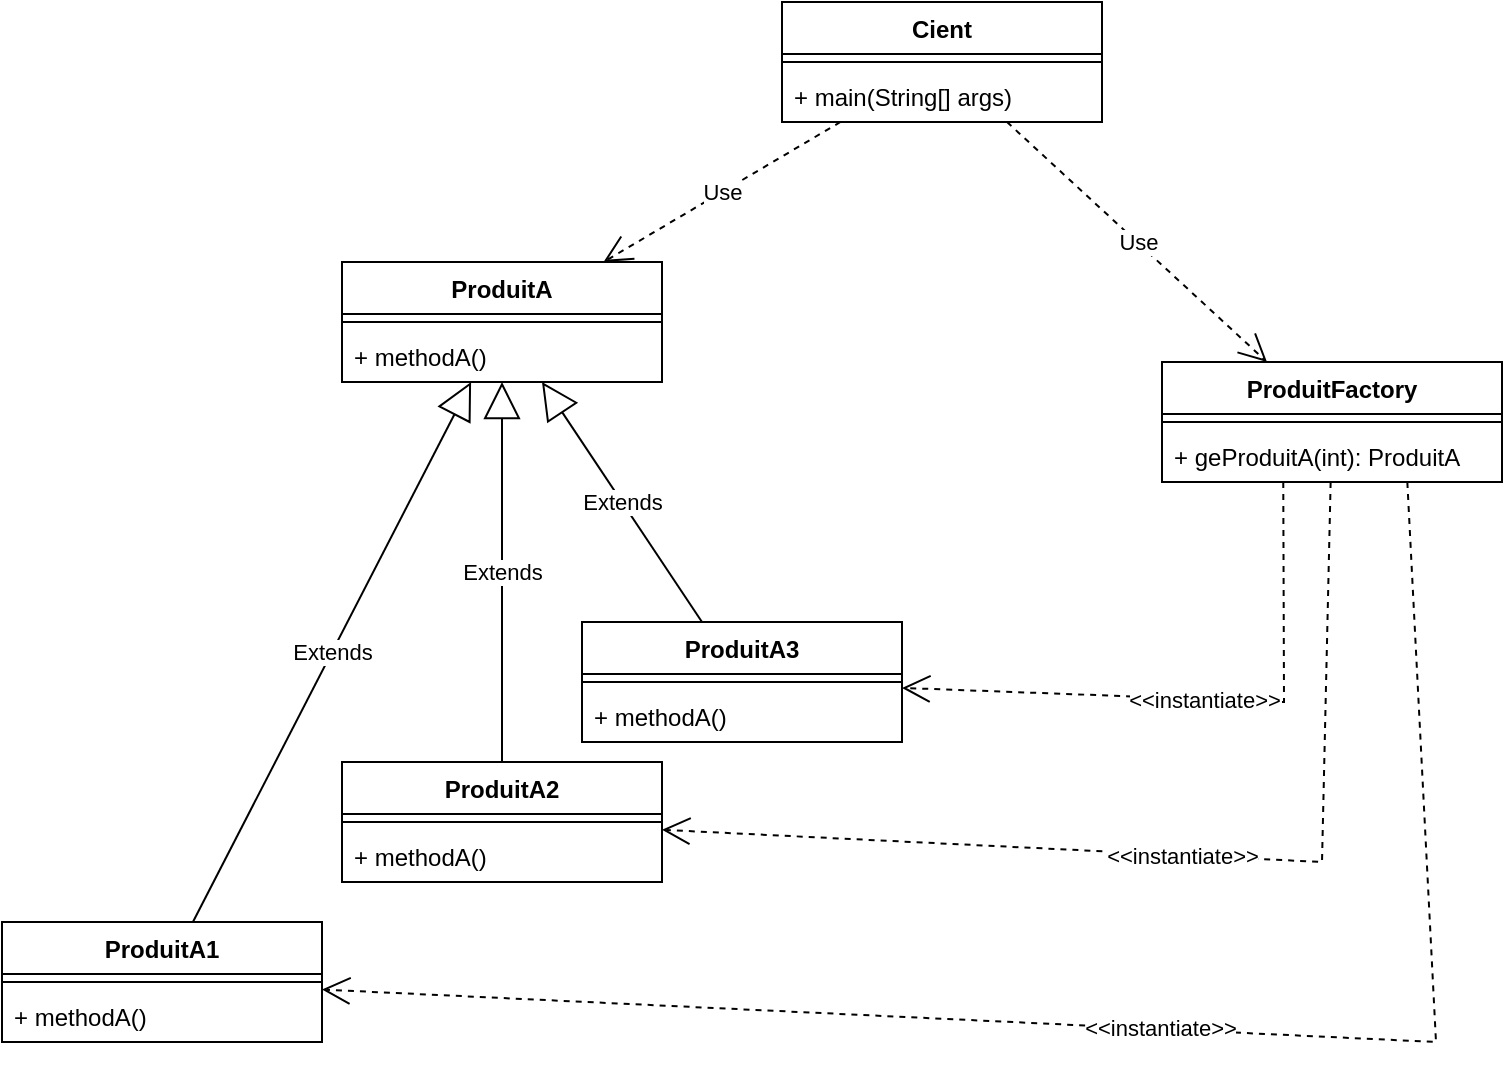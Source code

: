 <mxfile version="17.4.2" type="device" pages="18"><diagram id="ZhA7CcuYlLQjvPVrvrjq" name="exo1"><mxGraphModel dx="1422" dy="878" grid="1" gridSize="10" guides="1" tooltips="1" connect="1" arrows="1" fold="1" page="1" pageScale="1" pageWidth="827" pageHeight="1169" math="0" shadow="0"><root><mxCell id="0"/><mxCell id="1" parent="0"/><mxCell id="XdegLrBrA9zVnGd4jxYv-1" value="ProduitFactory" style="swimlane;fontStyle=1;align=center;verticalAlign=top;childLayout=stackLayout;horizontal=1;startSize=26;horizontalStack=0;resizeParent=1;resizeParentMax=0;resizeLast=0;collapsible=1;marginBottom=0;" parent="1" vertex="1"><mxGeometry x="620" y="220" width="170" height="60" as="geometry"/></mxCell><mxCell id="XdegLrBrA9zVnGd4jxYv-3" value="" style="line;strokeWidth=1;fillColor=none;align=left;verticalAlign=middle;spacingTop=-1;spacingLeft=3;spacingRight=3;rotatable=0;labelPosition=right;points=[];portConstraint=eastwest;" parent="XdegLrBrA9zVnGd4jxYv-1" vertex="1"><mxGeometry y="26" width="170" height="8" as="geometry"/></mxCell><mxCell id="XdegLrBrA9zVnGd4jxYv-4" value="+ geProduitA(int): ProduitA" style="text;strokeColor=none;fillColor=none;align=left;verticalAlign=top;spacingLeft=4;spacingRight=4;overflow=hidden;rotatable=0;points=[[0,0.5],[1,0.5]];portConstraint=eastwest;" parent="XdegLrBrA9zVnGd4jxYv-1" vertex="1"><mxGeometry y="34" width="170" height="26" as="geometry"/></mxCell><mxCell id="XdegLrBrA9zVnGd4jxYv-18" value="&amp;lt;&amp;lt;instantiate&amp;gt;&amp;gt;" style="endArrow=open;endSize=12;dashed=1;html=1;rounded=0;" parent="1" target="XdegLrBrA9zVnGd4jxYv-58" edge="1"><mxGeometry width="160" relative="1" as="geometry"><mxPoint x="742.666" y="280" as="sourcePoint"/><mxPoint x="237" y="534" as="targetPoint"/><Array as="points"><mxPoint x="757" y="560"/></Array></mxGeometry></mxCell><mxCell id="XdegLrBrA9zVnGd4jxYv-20" value="&lt;span style=&quot;color: rgb(0, 0, 0); font-family: helvetica; font-size: 11px; font-style: normal; font-weight: 400; letter-spacing: normal; text-align: center; text-indent: 0px; text-transform: none; word-spacing: 0px; background-color: rgb(255, 255, 255); display: inline; float: none;&quot;&gt;&amp;lt;&amp;lt;instantiate&amp;gt;&amp;gt;&lt;/span&gt;" style="endArrow=open;endSize=12;dashed=1;html=1;rounded=0;" parent="1" target="XdegLrBrA9zVnGd4jxYv-64" edge="1"><mxGeometry width="160" relative="1" as="geometry"><mxPoint x="680.636" y="280" as="sourcePoint"/><mxPoint x="530" y="390" as="targetPoint"/><Array as="points"><mxPoint x="681" y="390"/></Array></mxGeometry></mxCell><mxCell id="XdegLrBrA9zVnGd4jxYv-19" value="&lt;span style=&quot;color: rgb(0, 0, 0); font-family: helvetica; font-size: 11px; font-style: normal; font-weight: 400; letter-spacing: normal; text-align: center; text-indent: 0px; text-transform: none; word-spacing: 0px; background-color: rgb(255, 255, 255); display: inline; float: none;&quot;&gt;&amp;lt;&amp;lt;instantiate&amp;gt;&amp;gt;&lt;/span&gt;" style="endArrow=open;endSize=12;dashed=1;html=1;rounded=0;" parent="1" source="XdegLrBrA9zVnGd4jxYv-1" target="XdegLrBrA9zVnGd4jxYv-61" edge="1"><mxGeometry width="160" relative="1" as="geometry"><mxPoint x="403.846" y="200" as="sourcePoint"/><mxPoint x="370" y="461.758" as="targetPoint"/><Array as="points"><mxPoint x="700" y="470"/></Array></mxGeometry></mxCell><mxCell id="XdegLrBrA9zVnGd4jxYv-30" value="Cient" style="swimlane;fontStyle=1;align=center;verticalAlign=top;childLayout=stackLayout;horizontal=1;startSize=26;horizontalStack=0;resizeParent=1;resizeParentMax=0;resizeLast=0;collapsible=1;marginBottom=0;" parent="1" vertex="1"><mxGeometry x="430" y="40" width="160" height="60" as="geometry"/></mxCell><mxCell id="XdegLrBrA9zVnGd4jxYv-32" value="" style="line;strokeWidth=1;fillColor=none;align=left;verticalAlign=middle;spacingTop=-1;spacingLeft=3;spacingRight=3;rotatable=0;labelPosition=right;points=[];portConstraint=eastwest;" parent="XdegLrBrA9zVnGd4jxYv-30" vertex="1"><mxGeometry y="26" width="160" height="8" as="geometry"/></mxCell><mxCell id="XdegLrBrA9zVnGd4jxYv-33" value="+ main(String[] args)" style="text;strokeColor=none;fillColor=none;align=left;verticalAlign=top;spacingLeft=4;spacingRight=4;overflow=hidden;rotatable=0;points=[[0,0.5],[1,0.5]];portConstraint=eastwest;" parent="XdegLrBrA9zVnGd4jxYv-30" vertex="1"><mxGeometry y="34" width="160" height="26" as="geometry"/></mxCell><mxCell id="XdegLrBrA9zVnGd4jxYv-55" value="ProduitA" style="swimlane;fontStyle=1;align=center;verticalAlign=top;childLayout=stackLayout;horizontal=1;startSize=26;horizontalStack=0;resizeParent=1;resizeParentMax=0;resizeLast=0;collapsible=1;marginBottom=0;" parent="1" vertex="1"><mxGeometry x="210" y="170" width="160" height="60" as="geometry"/></mxCell><mxCell id="XdegLrBrA9zVnGd4jxYv-56" value="" style="line;strokeWidth=1;fillColor=none;align=left;verticalAlign=middle;spacingTop=-1;spacingLeft=3;spacingRight=3;rotatable=0;labelPosition=right;points=[];portConstraint=eastwest;" parent="XdegLrBrA9zVnGd4jxYv-55" vertex="1"><mxGeometry y="26" width="160" height="8" as="geometry"/></mxCell><mxCell id="XdegLrBrA9zVnGd4jxYv-57" value="+ methodA()" style="text;strokeColor=none;fillColor=none;align=left;verticalAlign=top;spacingLeft=4;spacingRight=4;overflow=hidden;rotatable=0;points=[[0,0.5],[1,0.5]];portConstraint=eastwest;" parent="XdegLrBrA9zVnGd4jxYv-55" vertex="1"><mxGeometry y="34" width="160" height="26" as="geometry"/></mxCell><mxCell id="XdegLrBrA9zVnGd4jxYv-58" value="ProduitA1" style="swimlane;fontStyle=1;align=center;verticalAlign=top;childLayout=stackLayout;horizontal=1;startSize=26;horizontalStack=0;resizeParent=1;resizeParentMax=0;resizeLast=0;collapsible=1;marginBottom=0;" parent="1" vertex="1"><mxGeometry x="40" y="500" width="160" height="60" as="geometry"/></mxCell><mxCell id="XdegLrBrA9zVnGd4jxYv-59" value="" style="line;strokeWidth=1;fillColor=none;align=left;verticalAlign=middle;spacingTop=-1;spacingLeft=3;spacingRight=3;rotatable=0;labelPosition=right;points=[];portConstraint=eastwest;" parent="XdegLrBrA9zVnGd4jxYv-58" vertex="1"><mxGeometry y="26" width="160" height="8" as="geometry"/></mxCell><mxCell id="XdegLrBrA9zVnGd4jxYv-60" value="+ methodA()" style="text;strokeColor=none;fillColor=none;align=left;verticalAlign=top;spacingLeft=4;spacingRight=4;overflow=hidden;rotatable=0;points=[[0,0.5],[1,0.5]];portConstraint=eastwest;" parent="XdegLrBrA9zVnGd4jxYv-58" vertex="1"><mxGeometry y="34" width="160" height="26" as="geometry"/></mxCell><mxCell id="XdegLrBrA9zVnGd4jxYv-61" value="ProduitA2" style="swimlane;fontStyle=1;align=center;verticalAlign=top;childLayout=stackLayout;horizontal=1;startSize=26;horizontalStack=0;resizeParent=1;resizeParentMax=0;resizeLast=0;collapsible=1;marginBottom=0;" parent="1" vertex="1"><mxGeometry x="210" y="420" width="160" height="60" as="geometry"/></mxCell><mxCell id="XdegLrBrA9zVnGd4jxYv-62" value="" style="line;strokeWidth=1;fillColor=none;align=left;verticalAlign=middle;spacingTop=-1;spacingLeft=3;spacingRight=3;rotatable=0;labelPosition=right;points=[];portConstraint=eastwest;" parent="XdegLrBrA9zVnGd4jxYv-61" vertex="1"><mxGeometry y="26" width="160" height="8" as="geometry"/></mxCell><mxCell id="XdegLrBrA9zVnGd4jxYv-63" value="+ methodA()" style="text;strokeColor=none;fillColor=none;align=left;verticalAlign=top;spacingLeft=4;spacingRight=4;overflow=hidden;rotatable=0;points=[[0,0.5],[1,0.5]];portConstraint=eastwest;" parent="XdegLrBrA9zVnGd4jxYv-61" vertex="1"><mxGeometry y="34" width="160" height="26" as="geometry"/></mxCell><mxCell id="XdegLrBrA9zVnGd4jxYv-64" value="ProduitA3" style="swimlane;fontStyle=1;align=center;verticalAlign=top;childLayout=stackLayout;horizontal=1;startSize=26;horizontalStack=0;resizeParent=1;resizeParentMax=0;resizeLast=0;collapsible=1;marginBottom=0;" parent="1" vertex="1"><mxGeometry x="330" y="350" width="160" height="60" as="geometry"/></mxCell><mxCell id="XdegLrBrA9zVnGd4jxYv-65" value="" style="line;strokeWidth=1;fillColor=none;align=left;verticalAlign=middle;spacingTop=-1;spacingLeft=3;spacingRight=3;rotatable=0;labelPosition=right;points=[];portConstraint=eastwest;" parent="XdegLrBrA9zVnGd4jxYv-64" vertex="1"><mxGeometry y="26" width="160" height="8" as="geometry"/></mxCell><mxCell id="XdegLrBrA9zVnGd4jxYv-66" value="+ methodA()" style="text;strokeColor=none;fillColor=none;align=left;verticalAlign=top;spacingLeft=4;spacingRight=4;overflow=hidden;rotatable=0;points=[[0,0.5],[1,0.5]];portConstraint=eastwest;" parent="XdegLrBrA9zVnGd4jxYv-64" vertex="1"><mxGeometry y="34" width="160" height="26" as="geometry"/></mxCell><mxCell id="XdegLrBrA9zVnGd4jxYv-67" value="Extends" style="endArrow=block;endSize=16;endFill=0;html=1;rounded=0;" parent="1" source="XdegLrBrA9zVnGd4jxYv-61" target="XdegLrBrA9zVnGd4jxYv-55" edge="1"><mxGeometry width="160" relative="1" as="geometry"><mxPoint x="530" y="200" as="sourcePoint"/><mxPoint x="690" y="200" as="targetPoint"/></mxGeometry></mxCell><mxCell id="XdegLrBrA9zVnGd4jxYv-68" value="Extends" style="endArrow=block;endSize=16;endFill=0;html=1;rounded=0;" parent="1" source="XdegLrBrA9zVnGd4jxYv-64" target="XdegLrBrA9zVnGd4jxYv-55" edge="1"><mxGeometry width="160" relative="1" as="geometry"><mxPoint x="300" y="430" as="sourcePoint"/><mxPoint x="300" y="240" as="targetPoint"/></mxGeometry></mxCell><mxCell id="XdegLrBrA9zVnGd4jxYv-69" value="Extends" style="endArrow=block;endSize=16;endFill=0;html=1;rounded=0;" parent="1" source="XdegLrBrA9zVnGd4jxYv-58" target="XdegLrBrA9zVnGd4jxYv-55" edge="1"><mxGeometry width="160" relative="1" as="geometry"><mxPoint x="209.999" y="390" as="sourcePoint"/><mxPoint x="68.57" y="280" as="targetPoint"/></mxGeometry></mxCell><mxCell id="XdegLrBrA9zVnGd4jxYv-71" value="Use" style="endArrow=open;endSize=12;dashed=1;html=1;rounded=0;" parent="1" source="XdegLrBrA9zVnGd4jxYv-30" target="XdegLrBrA9zVnGd4jxYv-55" edge="1"><mxGeometry width="160" relative="1" as="geometry"><mxPoint x="570" y="110" as="sourcePoint"/><mxPoint x="730" y="110" as="targetPoint"/></mxGeometry></mxCell><mxCell id="XdegLrBrA9zVnGd4jxYv-72" value="Use" style="endArrow=open;endSize=12;dashed=1;html=1;rounded=0;" parent="1" source="XdegLrBrA9zVnGd4jxYv-30" target="XdegLrBrA9zVnGd4jxYv-1" edge="1"><mxGeometry width="160" relative="1" as="geometry"><mxPoint x="469.231" y="110" as="sourcePoint"/><mxPoint x="350.769" y="180" as="targetPoint"/></mxGeometry></mxCell></root></mxGraphModel></diagram><diagram id="v9OR_zXIJva56sHOVpBv" name="Abstract Factory 2"><mxGraphModel dx="1422" dy="878" grid="1" gridSize="10" guides="1" tooltips="1" connect="1" arrows="1" fold="1" page="1" pageScale="1" pageWidth="827" pageHeight="1169" math="0" shadow="0"><root><mxCell id="0"/><mxCell id="1" parent="0"/><mxCell id="dMNoZlx5L0aKUphx7ZpH-1" value="FabriqueAbstraite" style="swimlane;fontStyle=1;align=center;verticalAlign=top;childLayout=stackLayout;horizontal=1;startSize=26;horizontalStack=0;resizeParent=1;resizeParentMax=0;resizeLast=0;collapsible=1;marginBottom=0;" parent="1" vertex="1"><mxGeometry x="620" y="150" width="170" height="60" as="geometry"/></mxCell><mxCell id="dMNoZlx5L0aKUphx7ZpH-2" value="" style="line;strokeWidth=1;fillColor=none;align=left;verticalAlign=middle;spacingTop=-1;spacingLeft=3;spacingRight=3;rotatable=0;labelPosition=right;points=[];portConstraint=eastwest;" parent="dMNoZlx5L0aKUphx7ZpH-1" vertex="1"><mxGeometry y="26" width="170" height="8" as="geometry"/></mxCell><mxCell id="dMNoZlx5L0aKUphx7ZpH-3" value="+ createProduitA(): ProduitA" style="text;strokeColor=none;fillColor=none;align=left;verticalAlign=top;spacingLeft=4;spacingRight=4;overflow=hidden;rotatable=0;points=[[0,0.5],[1,0.5]];portConstraint=eastwest;" parent="dMNoZlx5L0aKUphx7ZpH-1" vertex="1"><mxGeometry y="34" width="170" height="26" as="geometry"/></mxCell><mxCell id="dMNoZlx5L0aKUphx7ZpH-7" value="Cient" style="swimlane;fontStyle=1;align=center;verticalAlign=top;childLayout=stackLayout;horizontal=1;startSize=26;horizontalStack=0;resizeParent=1;resizeParentMax=0;resizeLast=0;collapsible=1;marginBottom=0;" parent="1" vertex="1"><mxGeometry x="330" y="40" width="160" height="60" as="geometry"/></mxCell><mxCell id="dMNoZlx5L0aKUphx7ZpH-8" value="" style="line;strokeWidth=1;fillColor=none;align=left;verticalAlign=middle;spacingTop=-1;spacingLeft=3;spacingRight=3;rotatable=0;labelPosition=right;points=[];portConstraint=eastwest;" parent="dMNoZlx5L0aKUphx7ZpH-7" vertex="1"><mxGeometry y="26" width="160" height="8" as="geometry"/></mxCell><mxCell id="dMNoZlx5L0aKUphx7ZpH-9" value="+ main(String[] args)" style="text;strokeColor=none;fillColor=none;align=left;verticalAlign=top;spacingLeft=4;spacingRight=4;overflow=hidden;rotatable=0;points=[[0,0.5],[1,0.5]];portConstraint=eastwest;" parent="dMNoZlx5L0aKUphx7ZpH-7" vertex="1"><mxGeometry y="34" width="160" height="26" as="geometry"/></mxCell><mxCell id="dMNoZlx5L0aKUphx7ZpH-10" value="ProduitA" style="swimlane;fontStyle=1;align=center;verticalAlign=top;childLayout=stackLayout;horizontal=1;startSize=26;horizontalStack=0;resizeParent=1;resizeParentMax=0;resizeLast=0;collapsible=1;marginBottom=0;" parent="1" vertex="1"><mxGeometry x="70" y="150" width="160" height="60" as="geometry"/></mxCell><mxCell id="dMNoZlx5L0aKUphx7ZpH-11" value="" style="line;strokeWidth=1;fillColor=none;align=left;verticalAlign=middle;spacingTop=-1;spacingLeft=3;spacingRight=3;rotatable=0;labelPosition=right;points=[];portConstraint=eastwest;" parent="dMNoZlx5L0aKUphx7ZpH-10" vertex="1"><mxGeometry y="26" width="160" height="8" as="geometry"/></mxCell><mxCell id="dMNoZlx5L0aKUphx7ZpH-12" value="+ methodA()" style="text;strokeColor=none;fillColor=none;align=left;verticalAlign=top;spacingLeft=4;spacingRight=4;overflow=hidden;rotatable=0;points=[[0,0.5],[1,0.5]];portConstraint=eastwest;" parent="dMNoZlx5L0aKUphx7ZpH-10" vertex="1"><mxGeometry y="34" width="160" height="26" as="geometry"/></mxCell><mxCell id="dMNoZlx5L0aKUphx7ZpH-13" value="ProduitA1" style="swimlane;fontStyle=1;align=center;verticalAlign=top;childLayout=stackLayout;horizontal=1;startSize=26;horizontalStack=0;resizeParent=1;resizeParentMax=0;resizeLast=0;collapsible=1;marginBottom=0;" parent="1" vertex="1"><mxGeometry x="10" y="560" width="160" height="60" as="geometry"/></mxCell><mxCell id="dMNoZlx5L0aKUphx7ZpH-14" value="" style="line;strokeWidth=1;fillColor=none;align=left;verticalAlign=middle;spacingTop=-1;spacingLeft=3;spacingRight=3;rotatable=0;labelPosition=right;points=[];portConstraint=eastwest;" parent="dMNoZlx5L0aKUphx7ZpH-13" vertex="1"><mxGeometry y="26" width="160" height="8" as="geometry"/></mxCell><mxCell id="dMNoZlx5L0aKUphx7ZpH-15" value="+ methodA()" style="text;strokeColor=none;fillColor=none;align=left;verticalAlign=top;spacingLeft=4;spacingRight=4;overflow=hidden;rotatable=0;points=[[0,0.5],[1,0.5]];portConstraint=eastwest;" parent="dMNoZlx5L0aKUphx7ZpH-13" vertex="1"><mxGeometry y="34" width="160" height="26" as="geometry"/></mxCell><mxCell id="dMNoZlx5L0aKUphx7ZpH-16" value="ProduitA2" style="swimlane;fontStyle=1;align=center;verticalAlign=top;childLayout=stackLayout;horizontal=1;startSize=26;horizontalStack=0;resizeParent=1;resizeParentMax=0;resizeLast=0;collapsible=1;marginBottom=0;" parent="1" vertex="1"><mxGeometry x="80" y="430" width="160" height="60" as="geometry"/></mxCell><mxCell id="dMNoZlx5L0aKUphx7ZpH-17" value="" style="line;strokeWidth=1;fillColor=none;align=left;verticalAlign=middle;spacingTop=-1;spacingLeft=3;spacingRight=3;rotatable=0;labelPosition=right;points=[];portConstraint=eastwest;" parent="dMNoZlx5L0aKUphx7ZpH-16" vertex="1"><mxGeometry y="26" width="160" height="8" as="geometry"/></mxCell><mxCell id="dMNoZlx5L0aKUphx7ZpH-18" value="+ methodA()" style="text;strokeColor=none;fillColor=none;align=left;verticalAlign=top;spacingLeft=4;spacingRight=4;overflow=hidden;rotatable=0;points=[[0,0.5],[1,0.5]];portConstraint=eastwest;" parent="dMNoZlx5L0aKUphx7ZpH-16" vertex="1"><mxGeometry y="34" width="160" height="26" as="geometry"/></mxCell><mxCell id="dMNoZlx5L0aKUphx7ZpH-19" value="ProduitA3" style="swimlane;fontStyle=1;align=center;verticalAlign=top;childLayout=stackLayout;horizontal=1;startSize=26;horizontalStack=0;resizeParent=1;resizeParentMax=0;resizeLast=0;collapsible=1;marginBottom=0;" parent="1" vertex="1"><mxGeometry x="320" y="620" width="160" height="60" as="geometry"/></mxCell><mxCell id="dMNoZlx5L0aKUphx7ZpH-20" value="" style="line;strokeWidth=1;fillColor=none;align=left;verticalAlign=middle;spacingTop=-1;spacingLeft=3;spacingRight=3;rotatable=0;labelPosition=right;points=[];portConstraint=eastwest;" parent="dMNoZlx5L0aKUphx7ZpH-19" vertex="1"><mxGeometry y="26" width="160" height="8" as="geometry"/></mxCell><mxCell id="dMNoZlx5L0aKUphx7ZpH-21" value="+ methodA()" style="text;strokeColor=none;fillColor=none;align=left;verticalAlign=top;spacingLeft=4;spacingRight=4;overflow=hidden;rotatable=0;points=[[0,0.5],[1,0.5]];portConstraint=eastwest;" parent="dMNoZlx5L0aKUphx7ZpH-19" vertex="1"><mxGeometry y="34" width="160" height="26" as="geometry"/></mxCell><mxCell id="dMNoZlx5L0aKUphx7ZpH-22" value="Extends" style="endArrow=block;endSize=16;endFill=0;html=1;rounded=0;" parent="1" source="dMNoZlx5L0aKUphx7ZpH-16" target="dMNoZlx5L0aKUphx7ZpH-10" edge="1"><mxGeometry width="160" relative="1" as="geometry"><mxPoint x="510" y="180" as="sourcePoint"/><mxPoint x="670" y="180" as="targetPoint"/></mxGeometry></mxCell><mxCell id="dMNoZlx5L0aKUphx7ZpH-23" value="Extends" style="endArrow=block;endSize=16;endFill=0;html=1;rounded=0;" parent="1" source="dMNoZlx5L0aKUphx7ZpH-19" target="dMNoZlx5L0aKUphx7ZpH-10" edge="1"><mxGeometry width="160" relative="1" as="geometry"><mxPoint x="280" y="410" as="sourcePoint"/><mxPoint x="280" y="220" as="targetPoint"/></mxGeometry></mxCell><mxCell id="dMNoZlx5L0aKUphx7ZpH-24" value="Extends" style="endArrow=block;endSize=16;endFill=0;html=1;rounded=0;" parent="1" source="dMNoZlx5L0aKUphx7ZpH-13" target="dMNoZlx5L0aKUphx7ZpH-10" edge="1"><mxGeometry width="160" relative="1" as="geometry"><mxPoint x="189.999" y="370" as="sourcePoint"/><mxPoint x="48.57" y="260" as="targetPoint"/><Array as="points"><mxPoint x="50" y="380"/></Array></mxGeometry></mxCell><mxCell id="dMNoZlx5L0aKUphx7ZpH-25" value="Use" style="endArrow=open;endSize=12;dashed=1;html=1;rounded=0;" parent="1" source="dMNoZlx5L0aKUphx7ZpH-7" target="dMNoZlx5L0aKUphx7ZpH-10" edge="1"><mxGeometry width="160" relative="1" as="geometry"><mxPoint x="550" y="90" as="sourcePoint"/><mxPoint x="710" y="90" as="targetPoint"/></mxGeometry></mxCell><mxCell id="dMNoZlx5L0aKUphx7ZpH-26" value="Use" style="endArrow=open;endSize=12;dashed=1;html=1;rounded=0;" parent="1" source="dMNoZlx5L0aKUphx7ZpH-7" target="dMNoZlx5L0aKUphx7ZpH-1" edge="1"><mxGeometry width="160" relative="1" as="geometry"><mxPoint x="449.231" y="90" as="sourcePoint"/><mxPoint x="330.769" y="160" as="targetPoint"/></mxGeometry></mxCell><mxCell id="6SSnt2hUIcHy3wK2ODcK-27" value="FabriqueConcrete1" style="swimlane;fontStyle=1;align=center;verticalAlign=top;childLayout=stackLayout;horizontal=1;startSize=26;horizontalStack=0;resizeParent=1;resizeParentMax=0;resizeLast=0;collapsible=1;marginBottom=0;" parent="1" vertex="1"><mxGeometry x="400" y="430" width="160" height="60" as="geometry"/></mxCell><mxCell id="6SSnt2hUIcHy3wK2ODcK-29" value="" style="line;strokeWidth=1;fillColor=none;align=left;verticalAlign=middle;spacingTop=-1;spacingLeft=3;spacingRight=3;rotatable=0;labelPosition=right;points=[];portConstraint=eastwest;" parent="6SSnt2hUIcHy3wK2ODcK-27" vertex="1"><mxGeometry y="26" width="160" height="8" as="geometry"/></mxCell><mxCell id="6SSnt2hUIcHy3wK2ODcK-30" value="+ createProduitA(): ProduitA" style="text;strokeColor=none;fillColor=none;align=left;verticalAlign=top;spacingLeft=4;spacingRight=4;overflow=hidden;rotatable=0;points=[[0,0.5],[1,0.5]];portConstraint=eastwest;" parent="6SSnt2hUIcHy3wK2ODcK-27" vertex="1"><mxGeometry y="34" width="160" height="26" as="geometry"/></mxCell><mxCell id="6SSnt2hUIcHy3wK2ODcK-31" value="FabriqueConcrete3" style="swimlane;fontStyle=1;align=center;verticalAlign=top;childLayout=stackLayout;horizontal=1;startSize=26;horizontalStack=0;resizeParent=1;resizeParentMax=0;resizeLast=0;collapsible=1;marginBottom=0;" parent="1" vertex="1"><mxGeometry x="625" y="530" width="160" height="60" as="geometry"/></mxCell><mxCell id="6SSnt2hUIcHy3wK2ODcK-32" value="" style="line;strokeWidth=1;fillColor=none;align=left;verticalAlign=middle;spacingTop=-1;spacingLeft=3;spacingRight=3;rotatable=0;labelPosition=right;points=[];portConstraint=eastwest;" parent="6SSnt2hUIcHy3wK2ODcK-31" vertex="1"><mxGeometry y="26" width="160" height="8" as="geometry"/></mxCell><mxCell id="6SSnt2hUIcHy3wK2ODcK-33" value="+ createProduitA(): ProduitA" style="text;strokeColor=none;fillColor=none;align=left;verticalAlign=top;spacingLeft=4;spacingRight=4;overflow=hidden;rotatable=0;points=[[0,0.5],[1,0.5]];portConstraint=eastwest;" parent="6SSnt2hUIcHy3wK2ODcK-31" vertex="1"><mxGeometry y="34" width="160" height="26" as="geometry"/></mxCell><mxCell id="6SSnt2hUIcHy3wK2ODcK-34" value="FabriqueConcrete2" style="swimlane;fontStyle=1;align=center;verticalAlign=top;childLayout=stackLayout;horizontal=1;startSize=26;horizontalStack=0;resizeParent=1;resizeParentMax=0;resizeLast=0;collapsible=1;marginBottom=0;" parent="1" vertex="1"><mxGeometry x="360" y="290" width="160" height="60" as="geometry"/></mxCell><mxCell id="6SSnt2hUIcHy3wK2ODcK-35" value="" style="line;strokeWidth=1;fillColor=none;align=left;verticalAlign=middle;spacingTop=-1;spacingLeft=3;spacingRight=3;rotatable=0;labelPosition=right;points=[];portConstraint=eastwest;" parent="6SSnt2hUIcHy3wK2ODcK-34" vertex="1"><mxGeometry y="26" width="160" height="8" as="geometry"/></mxCell><mxCell id="6SSnt2hUIcHy3wK2ODcK-36" value="+ createProduitA(): ProduitA" style="text;strokeColor=none;fillColor=none;align=left;verticalAlign=top;spacingLeft=4;spacingRight=4;overflow=hidden;rotatable=0;points=[[0,0.5],[1,0.5]];portConstraint=eastwest;" parent="6SSnt2hUIcHy3wK2ODcK-34" vertex="1"><mxGeometry y="34" width="160" height="26" as="geometry"/></mxCell><mxCell id="6SSnt2hUIcHy3wK2ODcK-37" value="&amp;lt;&amp;lt;instantiate&amp;gt;&amp;gt;" style="endArrow=open;endSize=12;dashed=1;html=1;rounded=0;" parent="1" source="6SSnt2hUIcHy3wK2ODcK-27" target="dMNoZlx5L0aKUphx7ZpH-13" edge="1"><mxGeometry width="160" relative="1" as="geometry"><mxPoint x="370" y="560" as="sourcePoint"/><mxPoint x="530" y="560" as="targetPoint"/></mxGeometry></mxCell><mxCell id="uilLqBDTmwiry9GAzgEw-1" value="&amp;lt;&amp;lt;instantiate&amp;gt;&amp;gt;" style="endArrow=open;endSize=12;dashed=1;html=1;rounded=0;" parent="1" source="6SSnt2hUIcHy3wK2ODcK-34" target="dMNoZlx5L0aKUphx7ZpH-16" edge="1"><mxGeometry width="160" relative="1" as="geometry"><mxPoint x="680" y="370" as="sourcePoint"/><mxPoint x="840" y="370" as="targetPoint"/></mxGeometry></mxCell><mxCell id="uilLqBDTmwiry9GAzgEw-2" value="&amp;lt;&amp;lt;instantiate&amp;gt;&amp;gt;" style="endArrow=open;endSize=12;dashed=1;html=1;rounded=0;" parent="1" source="6SSnt2hUIcHy3wK2ODcK-31" target="dMNoZlx5L0aKUphx7ZpH-19" edge="1"><mxGeometry width="160" relative="1" as="geometry"><mxPoint x="690" y="380" as="sourcePoint"/><mxPoint x="850" y="380" as="targetPoint"/></mxGeometry></mxCell><mxCell id="uilLqBDTmwiry9GAzgEw-3" value="Extends" style="endArrow=block;endSize=16;endFill=0;html=1;rounded=0;" parent="1" source="6SSnt2hUIcHy3wK2ODcK-27" target="dMNoZlx5L0aKUphx7ZpH-1" edge="1"><mxGeometry width="160" relative="1" as="geometry"><mxPoint x="670" y="360" as="sourcePoint"/><mxPoint x="830" y="360" as="targetPoint"/><Array as="points"><mxPoint x="650" y="410"/></Array></mxGeometry></mxCell><mxCell id="uilLqBDTmwiry9GAzgEw-4" value="Extends" style="endArrow=block;endSize=16;endFill=0;html=1;rounded=0;" parent="1" source="6SSnt2hUIcHy3wK2ODcK-34" target="dMNoZlx5L0aKUphx7ZpH-1" edge="1"><mxGeometry width="160" relative="1" as="geometry"><mxPoint x="680" y="370" as="sourcePoint"/><mxPoint x="840" y="370" as="targetPoint"/></mxGeometry></mxCell><mxCell id="uilLqBDTmwiry9GAzgEw-5" value="Extends" style="endArrow=block;endSize=16;endFill=0;html=1;rounded=0;" parent="1" source="6SSnt2hUIcHy3wK2ODcK-31" target="dMNoZlx5L0aKUphx7ZpH-1" edge="1"><mxGeometry width="160" relative="1" as="geometry"><mxPoint x="690" y="380" as="sourcePoint"/><mxPoint x="850" y="380" as="targetPoint"/></mxGeometry></mxCell></root></mxGraphModel></diagram><diagram id="YwOJpFiC_EQ3rCVpJU32" name="Abstract Factory 1"><mxGraphModel dx="1422" dy="878" grid="1" gridSize="10" guides="1" tooltips="1" connect="1" arrows="1" fold="1" page="1" pageScale="1" pageWidth="827" pageHeight="1169" math="0" shadow="0"><root><mxCell id="0"/><mxCell id="1" parent="0"/><mxCell id="JbNAUVOVfVdj9B3iewFw-1" value="FabriqueAbstraite" style="swimlane;fontStyle=1;align=center;verticalAlign=top;childLayout=stackLayout;horizontal=1;startSize=26;horizontalStack=0;resizeParent=1;resizeParentMax=0;resizeLast=0;collapsible=1;marginBottom=0;" vertex="1" parent="1"><mxGeometry x="620" y="150" width="170" height="60" as="geometry"/></mxCell><mxCell id="JbNAUVOVfVdj9B3iewFw-2" value="" style="line;strokeWidth=1;fillColor=none;align=left;verticalAlign=middle;spacingTop=-1;spacingLeft=3;spacingRight=3;rotatable=0;labelPosition=right;points=[];portConstraint=eastwest;" vertex="1" parent="JbNAUVOVfVdj9B3iewFw-1"><mxGeometry y="26" width="170" height="8" as="geometry"/></mxCell><mxCell id="JbNAUVOVfVdj9B3iewFw-3" value="+ createProduitA(): ProduitA" style="text;strokeColor=none;fillColor=none;align=left;verticalAlign=top;spacingLeft=4;spacingRight=4;overflow=hidden;rotatable=0;points=[[0,0.5],[1,0.5]];portConstraint=eastwest;" vertex="1" parent="JbNAUVOVfVdj9B3iewFw-1"><mxGeometry y="34" width="170" height="26" as="geometry"/></mxCell><mxCell id="JbNAUVOVfVdj9B3iewFw-4" value="Cient" style="swimlane;fontStyle=1;align=center;verticalAlign=top;childLayout=stackLayout;horizontal=1;startSize=26;horizontalStack=0;resizeParent=1;resizeParentMax=0;resizeLast=0;collapsible=1;marginBottom=0;" vertex="1" parent="1"><mxGeometry x="330" y="40" width="160" height="60" as="geometry"/></mxCell><mxCell id="JbNAUVOVfVdj9B3iewFw-5" value="" style="line;strokeWidth=1;fillColor=none;align=left;verticalAlign=middle;spacingTop=-1;spacingLeft=3;spacingRight=3;rotatable=0;labelPosition=right;points=[];portConstraint=eastwest;" vertex="1" parent="JbNAUVOVfVdj9B3iewFw-4"><mxGeometry y="26" width="160" height="8" as="geometry"/></mxCell><mxCell id="JbNAUVOVfVdj9B3iewFw-6" value="+ main(String[] args)" style="text;strokeColor=none;fillColor=none;align=left;verticalAlign=top;spacingLeft=4;spacingRight=4;overflow=hidden;rotatable=0;points=[[0,0.5],[1,0.5]];portConstraint=eastwest;" vertex="1" parent="JbNAUVOVfVdj9B3iewFw-4"><mxGeometry y="34" width="160" height="26" as="geometry"/></mxCell><mxCell id="JbNAUVOVfVdj9B3iewFw-7" value="ProduitA" style="swimlane;fontStyle=1;align=center;verticalAlign=top;childLayout=stackLayout;horizontal=1;startSize=26;horizontalStack=0;resizeParent=1;resizeParentMax=0;resizeLast=0;collapsible=1;marginBottom=0;" vertex="1" parent="1"><mxGeometry x="70" y="150" width="160" height="60" as="geometry"/></mxCell><mxCell id="JbNAUVOVfVdj9B3iewFw-8" value="" style="line;strokeWidth=1;fillColor=none;align=left;verticalAlign=middle;spacingTop=-1;spacingLeft=3;spacingRight=3;rotatable=0;labelPosition=right;points=[];portConstraint=eastwest;" vertex="1" parent="JbNAUVOVfVdj9B3iewFw-7"><mxGeometry y="26" width="160" height="8" as="geometry"/></mxCell><mxCell id="JbNAUVOVfVdj9B3iewFw-9" value="+ methodA()" style="text;strokeColor=none;fillColor=none;align=left;verticalAlign=top;spacingLeft=4;spacingRight=4;overflow=hidden;rotatable=0;points=[[0,0.5],[1,0.5]];portConstraint=eastwest;" vertex="1" parent="JbNAUVOVfVdj9B3iewFw-7"><mxGeometry y="34" width="160" height="26" as="geometry"/></mxCell><mxCell id="JbNAUVOVfVdj9B3iewFw-10" value="ProduitA1" style="swimlane;fontStyle=1;align=center;verticalAlign=top;childLayout=stackLayout;horizontal=1;startSize=26;horizontalStack=0;resizeParent=1;resizeParentMax=0;resizeLast=0;collapsible=1;marginBottom=0;" vertex="1" parent="1"><mxGeometry x="50" y="600" width="160" height="60" as="geometry"/></mxCell><mxCell id="JbNAUVOVfVdj9B3iewFw-11" value="" style="line;strokeWidth=1;fillColor=none;align=left;verticalAlign=middle;spacingTop=-1;spacingLeft=3;spacingRight=3;rotatable=0;labelPosition=right;points=[];portConstraint=eastwest;" vertex="1" parent="JbNAUVOVfVdj9B3iewFw-10"><mxGeometry y="26" width="160" height="8" as="geometry"/></mxCell><mxCell id="JbNAUVOVfVdj9B3iewFw-12" value="+ methodA()" style="text;strokeColor=none;fillColor=none;align=left;verticalAlign=top;spacingLeft=4;spacingRight=4;overflow=hidden;rotatable=0;points=[[0,0.5],[1,0.5]];portConstraint=eastwest;" vertex="1" parent="JbNAUVOVfVdj9B3iewFw-10"><mxGeometry y="34" width="160" height="26" as="geometry"/></mxCell><mxCell id="JbNAUVOVfVdj9B3iewFw-13" value="ProduitA2" style="swimlane;fontStyle=1;align=center;verticalAlign=top;childLayout=stackLayout;horizontal=1;startSize=26;horizontalStack=0;resizeParent=1;resizeParentMax=0;resizeLast=0;collapsible=1;marginBottom=0;" vertex="1" parent="1"><mxGeometry x="190" y="430" width="160" height="60" as="geometry"/></mxCell><mxCell id="JbNAUVOVfVdj9B3iewFw-14" value="" style="line;strokeWidth=1;fillColor=none;align=left;verticalAlign=middle;spacingTop=-1;spacingLeft=3;spacingRight=3;rotatable=0;labelPosition=right;points=[];portConstraint=eastwest;" vertex="1" parent="JbNAUVOVfVdj9B3iewFw-13"><mxGeometry y="26" width="160" height="8" as="geometry"/></mxCell><mxCell id="JbNAUVOVfVdj9B3iewFw-15" value="+ methodA()" style="text;strokeColor=none;fillColor=none;align=left;verticalAlign=top;spacingLeft=4;spacingRight=4;overflow=hidden;rotatable=0;points=[[0,0.5],[1,0.5]];portConstraint=eastwest;" vertex="1" parent="JbNAUVOVfVdj9B3iewFw-13"><mxGeometry y="34" width="160" height="26" as="geometry"/></mxCell><mxCell id="JbNAUVOVfVdj9B3iewFw-19" value="Extends" style="endArrow=block;endSize=16;endFill=0;html=1;rounded=0;" edge="1" parent="1" source="JbNAUVOVfVdj9B3iewFw-13" target="JbNAUVOVfVdj9B3iewFw-7"><mxGeometry width="160" relative="1" as="geometry"><mxPoint x="510" y="180" as="sourcePoint"/><mxPoint x="670" y="180" as="targetPoint"/></mxGeometry></mxCell><mxCell id="JbNAUVOVfVdj9B3iewFw-21" value="Extends" style="endArrow=block;endSize=16;endFill=0;html=1;rounded=0;" edge="1" parent="1" source="JbNAUVOVfVdj9B3iewFw-10" target="JbNAUVOVfVdj9B3iewFw-7"><mxGeometry width="160" relative="1" as="geometry"><mxPoint x="189.999" y="370" as="sourcePoint"/><mxPoint x="48.57" y="260" as="targetPoint"/><Array as="points"/></mxGeometry></mxCell><mxCell id="JbNAUVOVfVdj9B3iewFw-22" value="Use" style="endArrow=open;endSize=12;dashed=1;html=1;rounded=0;" edge="1" parent="1" source="JbNAUVOVfVdj9B3iewFw-4" target="JbNAUVOVfVdj9B3iewFw-7"><mxGeometry width="160" relative="1" as="geometry"><mxPoint x="550" y="90" as="sourcePoint"/><mxPoint x="710" y="90" as="targetPoint"/></mxGeometry></mxCell><mxCell id="JbNAUVOVfVdj9B3iewFw-23" value="Use" style="endArrow=open;endSize=12;dashed=1;html=1;rounded=0;" edge="1" parent="1" source="JbNAUVOVfVdj9B3iewFw-4" target="JbNAUVOVfVdj9B3iewFw-1"><mxGeometry width="160" relative="1" as="geometry"><mxPoint x="449.231" y="90" as="sourcePoint"/><mxPoint x="330.769" y="160" as="targetPoint"/></mxGeometry></mxCell><mxCell id="JbNAUVOVfVdj9B3iewFw-24" value="FabriqueConcrete1" style="swimlane;fontStyle=1;align=center;verticalAlign=top;childLayout=stackLayout;horizontal=1;startSize=26;horizontalStack=0;resizeParent=1;resizeParentMax=0;resizeLast=0;collapsible=1;marginBottom=0;" vertex="1" parent="1"><mxGeometry x="630" y="500" width="160" height="60" as="geometry"/></mxCell><mxCell id="JbNAUVOVfVdj9B3iewFw-25" value="" style="line;strokeWidth=1;fillColor=none;align=left;verticalAlign=middle;spacingTop=-1;spacingLeft=3;spacingRight=3;rotatable=0;labelPosition=right;points=[];portConstraint=eastwest;" vertex="1" parent="JbNAUVOVfVdj9B3iewFw-24"><mxGeometry y="26" width="160" height="8" as="geometry"/></mxCell><mxCell id="JbNAUVOVfVdj9B3iewFw-26" value="+ createProduitA(): ProduitA" style="text;strokeColor=none;fillColor=none;align=left;verticalAlign=top;spacingLeft=4;spacingRight=4;overflow=hidden;rotatable=0;points=[[0,0.5],[1,0.5]];portConstraint=eastwest;" vertex="1" parent="JbNAUVOVfVdj9B3iewFw-24"><mxGeometry y="34" width="160" height="26" as="geometry"/></mxCell><mxCell id="JbNAUVOVfVdj9B3iewFw-30" value="FabriqueConcrete2" style="swimlane;fontStyle=1;align=center;verticalAlign=top;childLayout=stackLayout;horizontal=1;startSize=26;horizontalStack=0;resizeParent=1;resizeParentMax=0;resizeLast=0;collapsible=1;marginBottom=0;" vertex="1" parent="1"><mxGeometry x="470" y="350" width="160" height="60" as="geometry"/></mxCell><mxCell id="JbNAUVOVfVdj9B3iewFw-31" value="" style="line;strokeWidth=1;fillColor=none;align=left;verticalAlign=middle;spacingTop=-1;spacingLeft=3;spacingRight=3;rotatable=0;labelPosition=right;points=[];portConstraint=eastwest;" vertex="1" parent="JbNAUVOVfVdj9B3iewFw-30"><mxGeometry y="26" width="160" height="8" as="geometry"/></mxCell><mxCell id="JbNAUVOVfVdj9B3iewFw-32" value="+ createProduitA(): ProduitA" style="text;strokeColor=none;fillColor=none;align=left;verticalAlign=top;spacingLeft=4;spacingRight=4;overflow=hidden;rotatable=0;points=[[0,0.5],[1,0.5]];portConstraint=eastwest;" vertex="1" parent="JbNAUVOVfVdj9B3iewFw-30"><mxGeometry y="34" width="160" height="26" as="geometry"/></mxCell><mxCell id="JbNAUVOVfVdj9B3iewFw-33" value="&amp;lt;&amp;lt;instantiate&amp;gt;&amp;gt;" style="endArrow=open;endSize=12;dashed=1;html=1;rounded=0;" edge="1" parent="1" source="JbNAUVOVfVdj9B3iewFw-24" target="JbNAUVOVfVdj9B3iewFw-10"><mxGeometry width="160" relative="1" as="geometry"><mxPoint x="370" y="560" as="sourcePoint"/><mxPoint x="530" y="560" as="targetPoint"/></mxGeometry></mxCell><mxCell id="JbNAUVOVfVdj9B3iewFw-34" value="&amp;lt;&amp;lt;instantiate&amp;gt;&amp;gt;" style="endArrow=open;endSize=12;dashed=1;html=1;rounded=0;" edge="1" parent="1" source="JbNAUVOVfVdj9B3iewFw-30" target="JbNAUVOVfVdj9B3iewFw-13"><mxGeometry width="160" relative="1" as="geometry"><mxPoint x="680" y="370" as="sourcePoint"/><mxPoint x="840" y="370" as="targetPoint"/></mxGeometry></mxCell><mxCell id="JbNAUVOVfVdj9B3iewFw-36" value="Extends" style="endArrow=block;endSize=16;endFill=0;html=1;rounded=0;" edge="1" parent="1" source="JbNAUVOVfVdj9B3iewFw-24" target="JbNAUVOVfVdj9B3iewFw-1"><mxGeometry width="160" relative="1" as="geometry"><mxPoint x="670" y="360" as="sourcePoint"/><mxPoint x="830" y="360" as="targetPoint"/><Array as="points"/></mxGeometry></mxCell><mxCell id="JbNAUVOVfVdj9B3iewFw-37" value="Extends" style="endArrow=block;endSize=16;endFill=0;html=1;rounded=0;" edge="1" parent="1" source="JbNAUVOVfVdj9B3iewFw-30" target="JbNAUVOVfVdj9B3iewFw-1"><mxGeometry width="160" relative="1" as="geometry"><mxPoint x="680" y="370" as="sourcePoint"/><mxPoint x="840" y="370" as="targetPoint"/><Array as="points"><mxPoint x="705" y="230"/></Array></mxGeometry></mxCell><mxCell id="211qRrZJvbYcj9qPbBrl-1" value="Text" style="text;html=1;align=center;verticalAlign=middle;resizable=0;points=[];autosize=1;strokeColor=none;fillColor=none;fontSize=10;" vertex="1" parent="1"><mxGeometry x="310" y="330" width="40" height="20" as="geometry"/></mxCell></root></mxGraphModel></diagram><diagram id="4iENu1_Y0IvO8f32lMM0" name="exo 3"><mxGraphModel dx="1422" dy="878" grid="1" gridSize="10" guides="1" tooltips="1" connect="1" arrows="1" fold="1" page="1" pageScale="1" pageWidth="827" pageHeight="1169" math="0" shadow="0"><root><mxCell id="0"/><mxCell id="1" parent="0"/><mxCell id="Rag-_CR_bSAmIA3PyZBN-1" value="Arithmetic" style="swimlane;fontStyle=1;align=center;verticalAlign=top;childLayout=stackLayout;horizontal=1;startSize=26;horizontalStack=0;resizeParent=1;resizeParentMax=0;resizeLast=0;collapsible=1;marginBottom=0;" parent="1" vertex="1"><mxGeometry x="400" y="60" width="230" height="346" as="geometry"/></mxCell><mxCell id="Rag-_CR_bSAmIA3PyZBN-6" value="- x: int" style="text;strokeColor=none;fillColor=none;align=left;verticalAlign=top;spacingLeft=4;spacingRight=4;overflow=hidden;rotatable=0;points=[[0,0.5],[1,0.5]];portConstraint=eastwest;" parent="Rag-_CR_bSAmIA3PyZBN-1" vertex="1"><mxGeometry y="26" width="230" height="26" as="geometry"/></mxCell><mxCell id="Rag-_CR_bSAmIA3PyZBN-5" value="- y : int" style="text;strokeColor=none;fillColor=none;align=left;verticalAlign=top;spacingLeft=4;spacingRight=4;overflow=hidden;rotatable=0;points=[[0,0.5],[1,0.5]];portConstraint=eastwest;" parent="Rag-_CR_bSAmIA3PyZBN-1" vertex="1"><mxGeometry y="52" width="230" height="26" as="geometry"/></mxCell><mxCell id="Rag-_CR_bSAmIA3PyZBN-2" value="- nom: string" style="text;strokeColor=none;fillColor=none;align=left;verticalAlign=top;spacingLeft=4;spacingRight=4;overflow=hidden;rotatable=0;points=[[0,0.5],[1,0.5]];portConstraint=eastwest;" parent="Rag-_CR_bSAmIA3PyZBN-1" vertex="1"><mxGeometry y="78" width="230" height="26" as="geometry"/></mxCell><mxCell id="Rag-_CR_bSAmIA3PyZBN-7" value="- instance: Arithmetic" style="text;strokeColor=none;fillColor=none;align=left;verticalAlign=top;spacingLeft=4;spacingRight=4;overflow=hidden;rotatable=0;points=[[0,0.5],[1,0.5]];portConstraint=eastwest;fontStyle=4" parent="Rag-_CR_bSAmIA3PyZBN-1" vertex="1"><mxGeometry y="104" width="230" height="26" as="geometry"/></mxCell><mxCell id="Rag-_CR_bSAmIA3PyZBN-3" value="" style="line;strokeWidth=1;fillColor=none;align=left;verticalAlign=middle;spacingTop=-1;spacingLeft=3;spacingRight=3;rotatable=0;labelPosition=right;points=[];portConstraint=eastwest;" parent="Rag-_CR_bSAmIA3PyZBN-1" vertex="1"><mxGeometry y="130" width="230" height="8" as="geometry"/></mxCell><mxCell id="Rag-_CR_bSAmIA3PyZBN-4" value="+ Arithmetic(): " style="text;strokeColor=none;fillColor=none;align=left;verticalAlign=top;spacingLeft=4;spacingRight=4;overflow=hidden;rotatable=0;points=[[0,0.5],[1,0.5]];portConstraint=eastwest;" parent="Rag-_CR_bSAmIA3PyZBN-1" vertex="1"><mxGeometry y="138" width="230" height="26" as="geometry"/></mxCell><mxCell id="Rag-_CR_bSAmIA3PyZBN-8" value="+ Arithmetic(int x, int y, String nom)&#10;" style="text;strokeColor=none;fillColor=none;align=left;verticalAlign=top;spacingLeft=4;spacingRight=4;overflow=hidden;rotatable=0;points=[[0,0.5],[1,0.5]];portConstraint=eastwest;" parent="Rag-_CR_bSAmIA3PyZBN-1" vertex="1"><mxGeometry y="164" width="230" height="26" as="geometry"/></mxCell><mxCell id="Rag-_CR_bSAmIA3PyZBN-9" value="+ add(int a, int b)" style="text;strokeColor=none;fillColor=none;align=left;verticalAlign=top;spacingLeft=4;spacingRight=4;overflow=hidden;rotatable=0;points=[[0,0.5],[1,0.5]];portConstraint=eastwest;" parent="Rag-_CR_bSAmIA3PyZBN-1" vertex="1"><mxGeometry y="190" width="230" height="26" as="geometry"/></mxCell><mxCell id="Rag-_CR_bSAmIA3PyZBN-10" value="+ divide(int a, int b)" style="text;strokeColor=none;fillColor=none;align=left;verticalAlign=top;spacingLeft=4;spacingRight=4;overflow=hidden;rotatable=0;points=[[0,0.5],[1,0.5]];portConstraint=eastwest;" parent="Rag-_CR_bSAmIA3PyZBN-1" vertex="1"><mxGeometry y="216" width="230" height="26" as="geometry"/></mxCell><mxCell id="Rag-_CR_bSAmIA3PyZBN-11" value="+ mean(int a, int b)&#10;" style="text;strokeColor=none;fillColor=none;align=left;verticalAlign=top;spacingLeft=4;spacingRight=4;overflow=hidden;rotatable=0;points=[[0,0.5],[1,0.5]];portConstraint=eastwest;" parent="Rag-_CR_bSAmIA3PyZBN-1" vertex="1"><mxGeometry y="242" width="230" height="26" as="geometry"/></mxCell><mxCell id="Rag-_CR_bSAmIA3PyZBN-12" value="+ getArithmetic()&#10;" style="text;strokeColor=none;fillColor=none;align=left;verticalAlign=top;spacingLeft=4;spacingRight=4;overflow=hidden;rotatable=0;points=[[0,0.5],[1,0.5]];portConstraint=eastwest;fontStyle=4" parent="Rag-_CR_bSAmIA3PyZBN-1" vertex="1"><mxGeometry y="268" width="230" height="26" as="geometry"/></mxCell><mxCell id="Rag-_CR_bSAmIA3PyZBN-13" value="+ getArithmetic(int x, int y, String nom)&#10;" style="text;strokeColor=none;fillColor=none;align=left;verticalAlign=top;spacingLeft=4;spacingRight=4;overflow=hidden;rotatable=0;points=[[0,0.5],[1,0.5]];portConstraint=eastwest;fontStyle=4" parent="Rag-_CR_bSAmIA3PyZBN-1" vertex="1"><mxGeometry y="294" width="230" height="26" as="geometry"/></mxCell><mxCell id="Rag-_CR_bSAmIA3PyZBN-14" value="+ affiche()" style="text;strokeColor=none;fillColor=none;align=left;verticalAlign=top;spacingLeft=4;spacingRight=4;overflow=hidden;rotatable=0;points=[[0,0.5],[1,0.5]];portConstraint=eastwest;fontStyle=0" parent="Rag-_CR_bSAmIA3PyZBN-1" vertex="1"><mxGeometry y="320" width="230" height="26" as="geometry"/></mxCell><mxCell id="Rag-_CR_bSAmIA3PyZBN-15" value="App" style="swimlane;fontStyle=1;align=center;verticalAlign=top;childLayout=stackLayout;horizontal=1;startSize=26;horizontalStack=0;resizeParent=1;resizeParentMax=0;resizeLast=0;collapsible=1;marginBottom=0;" parent="1" vertex="1"><mxGeometry x="120" y="310" width="160" height="60" as="geometry"/></mxCell><mxCell id="Rag-_CR_bSAmIA3PyZBN-17" value="" style="line;strokeWidth=1;fillColor=none;align=left;verticalAlign=middle;spacingTop=-1;spacingLeft=3;spacingRight=3;rotatable=0;labelPosition=right;points=[];portConstraint=eastwest;" parent="Rag-_CR_bSAmIA3PyZBN-15" vertex="1"><mxGeometry y="26" width="160" height="8" as="geometry"/></mxCell><mxCell id="Rag-_CR_bSAmIA3PyZBN-18" value="+ main(String[] args)" style="text;strokeColor=none;fillColor=none;align=left;verticalAlign=top;spacingLeft=4;spacingRight=4;overflow=hidden;rotatable=0;points=[[0,0.5],[1,0.5]];portConstraint=eastwest;" parent="Rag-_CR_bSAmIA3PyZBN-15" vertex="1"><mxGeometry y="34" width="160" height="26" as="geometry"/></mxCell><mxCell id="-UFICk2E4w70FUdeCIlM-1" value="Use" style="endArrow=open;endSize=12;dashed=1;html=1;rounded=0;" parent="1" source="Rag-_CR_bSAmIA3PyZBN-15" target="Rag-_CR_bSAmIA3PyZBN-1" edge="1"><mxGeometry width="160" relative="1" as="geometry"><mxPoint x="390" y="440" as="sourcePoint"/><mxPoint x="550" y="440" as="targetPoint"/></mxGeometry></mxCell></root></mxGraphModel></diagram><diagram id="PKKV7f2eyktobw7rLEhE" name="Page-4"><mxGraphModel dx="1422" dy="878" grid="1" gridSize="10" guides="1" tooltips="1" connect="1" arrows="1" fold="1" page="1" pageScale="1" pageWidth="827" pageHeight="1169" math="0" shadow="0"><root><mxCell id="0"/><mxCell id="1" parent="0"/><mxCell id="1vtw-KTOcsFtN_jpN0gt-1" value="Singleton" style="swimlane;fontStyle=1;align=center;verticalAlign=top;childLayout=stackLayout;horizontal=1;startSize=26;horizontalStack=0;resizeParent=1;resizeParentMax=0;resizeLast=0;collapsible=1;marginBottom=0;" parent="1" vertex="1"><mxGeometry x="340" y="70" width="230" height="268" as="geometry"/></mxCell><mxCell id="1vtw-KTOcsFtN_jpN0gt-2" value="- x: int" style="text;strokeColor=none;fillColor=none;align=left;verticalAlign=top;spacingLeft=4;spacingRight=4;overflow=hidden;rotatable=0;points=[[0,0.5],[1,0.5]];portConstraint=eastwest;" parent="1vtw-KTOcsFtN_jpN0gt-1" vertex="1"><mxGeometry y="26" width="230" height="26" as="geometry"/></mxCell><mxCell id="1vtw-KTOcsFtN_jpN0gt-3" value="- y : int" style="text;strokeColor=none;fillColor=none;align=left;verticalAlign=top;spacingLeft=4;spacingRight=4;overflow=hidden;rotatable=0;points=[[0,0.5],[1,0.5]];portConstraint=eastwest;" parent="1vtw-KTOcsFtN_jpN0gt-1" vertex="1"><mxGeometry y="52" width="230" height="26" as="geometry"/></mxCell><mxCell id="1vtw-KTOcsFtN_jpN0gt-5" value="- instance: Arithmetic" style="text;strokeColor=none;fillColor=none;align=left;verticalAlign=top;spacingLeft=4;spacingRight=4;overflow=hidden;rotatable=0;points=[[0,0.5],[1,0.5]];portConstraint=eastwest;fontStyle=4" parent="1vtw-KTOcsFtN_jpN0gt-1" vertex="1"><mxGeometry y="78" width="230" height="26" as="geometry"/></mxCell><mxCell id="1vtw-KTOcsFtN_jpN0gt-6" value="" style="line;strokeWidth=1;fillColor=none;align=left;verticalAlign=middle;spacingTop=-1;spacingLeft=3;spacingRight=3;rotatable=0;labelPosition=right;points=[];portConstraint=eastwest;" parent="1vtw-KTOcsFtN_jpN0gt-1" vertex="1"><mxGeometry y="104" width="230" height="8" as="geometry"/></mxCell><mxCell id="1vtw-KTOcsFtN_jpN0gt-7" value="+ Arithmetic(): " style="text;strokeColor=none;fillColor=none;align=left;verticalAlign=top;spacingLeft=4;spacingRight=4;overflow=hidden;rotatable=0;points=[[0,0.5],[1,0.5]];portConstraint=eastwest;" parent="1vtw-KTOcsFtN_jpN0gt-1" vertex="1"><mxGeometry y="112" width="230" height="26" as="geometry"/></mxCell><mxCell id="1vtw-KTOcsFtN_jpN0gt-9" value="+ add(int a, int b)" style="text;strokeColor=none;fillColor=none;align=left;verticalAlign=top;spacingLeft=4;spacingRight=4;overflow=hidden;rotatable=0;points=[[0,0.5],[1,0.5]];portConstraint=eastwest;" parent="1vtw-KTOcsFtN_jpN0gt-1" vertex="1"><mxGeometry y="138" width="230" height="26" as="geometry"/></mxCell><mxCell id="1vtw-KTOcsFtN_jpN0gt-10" value="+ divide(int a, int b)" style="text;strokeColor=none;fillColor=none;align=left;verticalAlign=top;spacingLeft=4;spacingRight=4;overflow=hidden;rotatable=0;points=[[0,0.5],[1,0.5]];portConstraint=eastwest;" parent="1vtw-KTOcsFtN_jpN0gt-1" vertex="1"><mxGeometry y="164" width="230" height="26" as="geometry"/></mxCell><mxCell id="1vtw-KTOcsFtN_jpN0gt-11" value="+ mean(int a, int b)&#10;" style="text;strokeColor=none;fillColor=none;align=left;verticalAlign=top;spacingLeft=4;spacingRight=4;overflow=hidden;rotatable=0;points=[[0,0.5],[1,0.5]];portConstraint=eastwest;" parent="1vtw-KTOcsFtN_jpN0gt-1" vertex="1"><mxGeometry y="190" width="230" height="26" as="geometry"/></mxCell><mxCell id="1vtw-KTOcsFtN_jpN0gt-12" value="+ getSingleton()&#10;" style="text;strokeColor=none;fillColor=none;align=left;verticalAlign=top;spacingLeft=4;spacingRight=4;overflow=hidden;rotatable=0;points=[[0,0.5],[1,0.5]];portConstraint=eastwest;fontStyle=4" parent="1vtw-KTOcsFtN_jpN0gt-1" vertex="1"><mxGeometry y="216" width="230" height="26" as="geometry"/></mxCell><mxCell id="1vtw-KTOcsFtN_jpN0gt-14" value="+ affiche()" style="text;strokeColor=none;fillColor=none;align=left;verticalAlign=top;spacingLeft=4;spacingRight=4;overflow=hidden;rotatable=0;points=[[0,0.5],[1,0.5]];portConstraint=eastwest;fontStyle=0" parent="1vtw-KTOcsFtN_jpN0gt-1" vertex="1"><mxGeometry y="242" width="230" height="26" as="geometry"/></mxCell><mxCell id="1vtw-KTOcsFtN_jpN0gt-15" value="App" style="swimlane;fontStyle=1;align=center;verticalAlign=top;childLayout=stackLayout;horizontal=1;startSize=26;horizontalStack=0;resizeParent=1;resizeParentMax=0;resizeLast=0;collapsible=1;marginBottom=0;" parent="1" vertex="1"><mxGeometry x="60" y="278" width="160" height="60" as="geometry"/></mxCell><mxCell id="1vtw-KTOcsFtN_jpN0gt-16" value="" style="line;strokeWidth=1;fillColor=none;align=left;verticalAlign=middle;spacingTop=-1;spacingLeft=3;spacingRight=3;rotatable=0;labelPosition=right;points=[];portConstraint=eastwest;" parent="1vtw-KTOcsFtN_jpN0gt-15" vertex="1"><mxGeometry y="26" width="160" height="8" as="geometry"/></mxCell><mxCell id="1vtw-KTOcsFtN_jpN0gt-17" value="+ main(String[] args)" style="text;strokeColor=none;fillColor=none;align=left;verticalAlign=top;spacingLeft=4;spacingRight=4;overflow=hidden;rotatable=0;points=[[0,0.5],[1,0.5]];portConstraint=eastwest;" parent="1vtw-KTOcsFtN_jpN0gt-15" vertex="1"><mxGeometry y="34" width="160" height="26" as="geometry"/></mxCell><mxCell id="1vtw-KTOcsFtN_jpN0gt-18" value="Use" style="endArrow=open;endSize=12;dashed=1;html=1;rounded=0;" parent="1" source="1vtw-KTOcsFtN_jpN0gt-15" target="1vtw-KTOcsFtN_jpN0gt-1" edge="1"><mxGeometry width="160" relative="1" as="geometry"><mxPoint x="330" y="450" as="sourcePoint"/><mxPoint x="490" y="450" as="targetPoint"/></mxGeometry></mxCell></root></mxGraphModel></diagram><diagram id="JIui5G1udZeb_T6ym1I9" name="Page-5"><mxGraphModel dx="1422" dy="878" grid="1" gridSize="10" guides="1" tooltips="1" connect="1" arrows="1" fold="1" page="1" pageScale="1" pageWidth="827" pageHeight="1169" math="0" shadow="0"><root><mxCell id="0"/><mxCell id="1" parent="0"/><mxCell id="6ijPiryJeki3EK6Zd1rz-1" value="SystemFichier" style="swimlane;fontStyle=1;align=center;verticalAlign=top;childLayout=stackLayout;horizontal=1;startSize=26;horizontalStack=0;resizeParent=1;resizeParentMax=0;resizeLast=0;collapsible=1;marginBottom=0;" parent="1" vertex="1"><mxGeometry x="260" y="80" width="200" height="190" as="geometry"/></mxCell><mxCell id="6ijPiryJeki3EK6Zd1rz-2" value="- nom: String" style="text;strokeColor=none;fillColor=none;align=left;verticalAlign=top;spacingLeft=4;spacingRight=4;overflow=hidden;rotatable=0;points=[[0,0.5],[1,0.5]];portConstraint=eastwest;" parent="6ijPiryJeki3EK6Zd1rz-1" vertex="1"><mxGeometry y="26" width="200" height="26" as="geometry"/></mxCell><mxCell id="6ijPiryJeki3EK6Zd1rz-5" value="- type: String" style="text;strokeColor=none;fillColor=none;align=left;verticalAlign=top;spacingLeft=4;spacingRight=4;overflow=hidden;rotatable=0;points=[[0,0.5],[1,0.5]];portConstraint=eastwest;" parent="6ijPiryJeki3EK6Zd1rz-1" vertex="1"><mxGeometry y="52" width="200" height="26" as="geometry"/></mxCell><mxCell id="6ijPiryJeki3EK6Zd1rz-3" value="" style="line;strokeWidth=1;fillColor=none;align=left;verticalAlign=middle;spacingTop=-1;spacingLeft=3;spacingRight=3;rotatable=0;labelPosition=right;points=[];portConstraint=eastwest;" parent="6ijPiryJeki3EK6Zd1rz-1" vertex="1"><mxGeometry y="78" width="200" height="8" as="geometry"/></mxCell><mxCell id="6ijPiryJeki3EK6Zd1rz-4" value="+ decrire(type)" style="text;strokeColor=none;fillColor=none;align=left;verticalAlign=top;spacingLeft=4;spacingRight=4;overflow=hidden;rotatable=0;points=[[0,0.5],[1,0.5]];portConstraint=eastwest;" parent="6ijPiryJeki3EK6Zd1rz-1" vertex="1"><mxGeometry y="86" width="200" height="26" as="geometry"/></mxCell><mxCell id="6ijPiryJeki3EK6Zd1rz-6" value="+ ajouter(type)" style="text;strokeColor=none;fillColor=none;align=left;verticalAlign=top;spacingLeft=4;spacingRight=4;overflow=hidden;rotatable=0;points=[[0,0.5],[1,0.5]];portConstraint=eastwest;" parent="6ijPiryJeki3EK6Zd1rz-1" vertex="1"><mxGeometry y="112" width="200" height="26" as="geometry"/></mxCell><mxCell id="6ijPiryJeki3EK6Zd1rz-7" value="+ supprimer(type)" style="text;strokeColor=none;fillColor=none;align=left;verticalAlign=top;spacingLeft=4;spacingRight=4;overflow=hidden;rotatable=0;points=[[0,0.5],[1,0.5]];portConstraint=eastwest;" parent="6ijPiryJeki3EK6Zd1rz-1" vertex="1"><mxGeometry y="138" width="200" height="26" as="geometry"/></mxCell><mxCell id="6ijPiryJeki3EK6Zd1rz-8" value="+ obtenir(type): SystemFichier" style="text;strokeColor=none;fillColor=none;align=left;verticalAlign=top;spacingLeft=4;spacingRight=4;overflow=hidden;rotatable=0;points=[[0,0.5],[1,0.5]];portConstraint=eastwest;" parent="6ijPiryJeki3EK6Zd1rz-1" vertex="1"><mxGeometry y="164" width="200" height="26" as="geometry"/></mxCell><mxCell id="6ijPiryJeki3EK6Zd1rz-9" value="Fichier" style="swimlane;fontStyle=1;align=center;verticalAlign=top;childLayout=stackLayout;horizontal=1;startSize=26;horizontalStack=0;resizeParent=1;resizeParentMax=0;resizeLast=0;collapsible=1;marginBottom=0;" parent="1" vertex="1"><mxGeometry x="30" y="370" width="160" height="60" as="geometry"/></mxCell><mxCell id="6ijPiryJeki3EK6Zd1rz-11" value="" style="line;strokeWidth=1;fillColor=none;align=left;verticalAlign=middle;spacingTop=-1;spacingLeft=3;spacingRight=3;rotatable=0;labelPosition=right;points=[];portConstraint=eastwest;" parent="6ijPiryJeki3EK6Zd1rz-9" vertex="1"><mxGeometry y="26" width="160" height="8" as="geometry"/></mxCell><mxCell id="6ijPiryJeki3EK6Zd1rz-18" value="+ decrire(type)" style="text;strokeColor=none;fillColor=none;align=left;verticalAlign=top;spacingLeft=4;spacingRight=4;overflow=hidden;rotatable=0;points=[[0,0.5],[1,0.5]];portConstraint=eastwest;" parent="6ijPiryJeki3EK6Zd1rz-9" vertex="1"><mxGeometry y="34" width="160" height="26" as="geometry"/></mxCell><mxCell id="6ijPiryJeki3EK6Zd1rz-13" value="Extends" style="endArrow=block;endSize=16;endFill=0;html=1;rounded=0;" parent="1" source="6ijPiryJeki3EK6Zd1rz-9" target="6ijPiryJeki3EK6Zd1rz-1" edge="1"><mxGeometry width="160" relative="1" as="geometry"><mxPoint x="330" y="450" as="sourcePoint"/><mxPoint x="490" y="450" as="targetPoint"/><Array as="points"><mxPoint x="110" y="175"/></Array></mxGeometry></mxCell><mxCell id="6ijPiryJeki3EK6Zd1rz-14" value="Dossier" style="swimlane;fontStyle=1;align=center;verticalAlign=top;childLayout=stackLayout;horizontal=1;startSize=26;horizontalStack=0;resizeParent=1;resizeParentMax=0;resizeLast=0;collapsible=1;marginBottom=0;" parent="1" vertex="1"><mxGeometry x="480" y="390" width="160" height="138" as="geometry"/></mxCell><mxCell id="6ijPiryJeki3EK6Zd1rz-16" value="" style="line;strokeWidth=1;fillColor=none;align=left;verticalAlign=middle;spacingTop=-1;spacingLeft=3;spacingRight=3;rotatable=0;labelPosition=right;points=[];portConstraint=eastwest;" parent="6ijPiryJeki3EK6Zd1rz-14" vertex="1"><mxGeometry y="26" width="160" height="8" as="geometry"/></mxCell><mxCell id="6ijPiryJeki3EK6Zd1rz-22" value="+ obtenir(type): SystemFichier" style="text;strokeColor=none;fillColor=none;align=left;verticalAlign=top;spacingLeft=4;spacingRight=4;overflow=hidden;rotatable=0;points=[[0,0.5],[1,0.5]];portConstraint=eastwest;" parent="6ijPiryJeki3EK6Zd1rz-14" vertex="1"><mxGeometry y="34" width="160" height="26" as="geometry"/></mxCell><mxCell id="6ijPiryJeki3EK6Zd1rz-21" value="+ supprimer(type)" style="text;strokeColor=none;fillColor=none;align=left;verticalAlign=top;spacingLeft=4;spacingRight=4;overflow=hidden;rotatable=0;points=[[0,0.5],[1,0.5]];portConstraint=eastwest;" parent="6ijPiryJeki3EK6Zd1rz-14" vertex="1"><mxGeometry y="60" width="160" height="26" as="geometry"/></mxCell><mxCell id="6ijPiryJeki3EK6Zd1rz-20" value="+ ajouter(type)" style="text;strokeColor=none;fillColor=none;align=left;verticalAlign=top;spacingLeft=4;spacingRight=4;overflow=hidden;rotatable=0;points=[[0,0.5],[1,0.5]];portConstraint=eastwest;" parent="6ijPiryJeki3EK6Zd1rz-14" vertex="1"><mxGeometry y="86" width="160" height="26" as="geometry"/></mxCell><mxCell id="6ijPiryJeki3EK6Zd1rz-19" value="+ decrire(type)" style="text;strokeColor=none;fillColor=none;align=left;verticalAlign=top;spacingLeft=4;spacingRight=4;overflow=hidden;rotatable=0;points=[[0,0.5],[1,0.5]];portConstraint=eastwest;" parent="6ijPiryJeki3EK6Zd1rz-14" vertex="1"><mxGeometry y="112" width="160" height="26" as="geometry"/></mxCell><mxCell id="6ijPiryJeki3EK6Zd1rz-23" value="Extends" style="endArrow=block;endSize=16;endFill=0;html=1;rounded=0;" parent="1" source="6ijPiryJeki3EK6Zd1rz-14" target="6ijPiryJeki3EK6Zd1rz-1" edge="1"><mxGeometry width="160" relative="1" as="geometry"><mxPoint x="254" y="450" as="sourcePoint"/><mxPoint x="414" y="450" as="targetPoint"/><Array as="points"><mxPoint x="360" y="460"/></Array></mxGeometry></mxCell><mxCell id="6ijPiryJeki3EK6Zd1rz-25" value="&lt;font color=&quot;#0d0d0d&quot; style=&quot;font-size: 11px&quot;&gt;#&lt;span style=&quot;font-family: &amp;#34;jetbrains mono&amp;#34; , monospace ; background-color: rgb(255 , 255 , 255)&quot;&gt;sousRepertoire&lt;/span&gt;&lt;/font&gt;" style="endArrow=open;html=1;endSize=12;startArrow=diamondThin;startSize=14;startFill=0;edgeStyle=orthogonalEdgeStyle;rounded=0;strokeColor=#0A0A0A;" parent="1" source="6ijPiryJeki3EK6Zd1rz-14" target="6ijPiryJeki3EK6Zd1rz-1" edge="1"><mxGeometry x="0.726" y="-15" relative="1" as="geometry"><mxPoint x="610" y="380" as="sourcePoint"/><mxPoint x="520" y="150" as="targetPoint"/><Array as="points"><mxPoint x="610" y="250"/><mxPoint x="520" y="250"/><mxPoint x="520" y="175"/></Array><mxPoint as="offset"/></mxGeometry></mxCell><mxCell id="6ijPiryJeki3EK6Zd1rz-27" value="&lt;span style=&quot;text-align: left&quot;&gt;0..n&lt;/span&gt;" style="edgeLabel;resizable=0;html=1;align=right;verticalAlign=top;" parent="6ijPiryJeki3EK6Zd1rz-25" connectable="0" vertex="1"><mxGeometry x="1" relative="1" as="geometry"><mxPoint x="23" y="3" as="offset"/></mxGeometry></mxCell></root></mxGraphModel></diagram><diagram id="hI7pIqd7hwtuHX7rniOG" name="builder 1"><mxGraphModel dx="1422" dy="878" grid="1" gridSize="10" guides="1" tooltips="1" connect="1" arrows="1" fold="1" page="1" pageScale="1" pageWidth="827" pageHeight="1169" math="0" shadow="0"><root><mxCell id="0"/><mxCell id="1" parent="0"/><mxCell id="XI_-rL5rUA07nP4ry_R7-1" value="Client" style="swimlane;fontStyle=0;childLayout=stackLayout;horizontal=1;startSize=26;fillColor=none;horizontalStack=0;resizeParent=1;resizeParentMax=0;resizeLast=0;collapsible=1;marginBottom=0;" parent="1" vertex="1"><mxGeometry x="20" y="100" width="140" height="52" as="geometry"/></mxCell><mxCell id="XI_-rL5rUA07nP4ry_R7-5" value="Directeur" style="swimlane;fontStyle=1;align=center;verticalAlign=top;childLayout=stackLayout;horizontal=1;startSize=26;horizontalStack=0;resizeParent=1;resizeParentMax=0;resizeLast=0;collapsible=1;marginBottom=0;" parent="1" vertex="1"><mxGeometry x="290" y="83" width="160" height="86" as="geometry"/></mxCell><mxCell id="XI_-rL5rUA07nP4ry_R7-6" value="+ field: type" style="text;strokeColor=none;fillColor=none;align=left;verticalAlign=top;spacingLeft=4;spacingRight=4;overflow=hidden;rotatable=0;points=[[0,0.5],[1,0.5]];portConstraint=eastwest;" parent="XI_-rL5rUA07nP4ry_R7-5" vertex="1"><mxGeometry y="26" width="160" height="26" as="geometry"/></mxCell><mxCell id="XI_-rL5rUA07nP4ry_R7-7" value="" style="line;strokeWidth=1;fillColor=none;align=left;verticalAlign=middle;spacingTop=-1;spacingLeft=3;spacingRight=3;rotatable=0;labelPosition=right;points=[];portConstraint=eastwest;" parent="XI_-rL5rUA07nP4ry_R7-5" vertex="1"><mxGeometry y="52" width="160" height="8" as="geometry"/></mxCell><mxCell id="XI_-rL5rUA07nP4ry_R7-8" value="+ method(type): type" style="text;strokeColor=none;fillColor=none;align=left;verticalAlign=top;spacingLeft=4;spacingRight=4;overflow=hidden;rotatable=0;points=[[0,0.5],[1,0.5]];portConstraint=eastwest;" parent="XI_-rL5rUA07nP4ry_R7-5" vertex="1"><mxGeometry y="60" width="160" height="26" as="geometry"/></mxCell><mxCell id="XI_-rL5rUA07nP4ry_R7-9" value="MoneteurPizza" style="swimlane;fontStyle=1;align=center;verticalAlign=top;childLayout=stackLayout;horizontal=1;startSize=26;horizontalStack=0;resizeParent=1;resizeParentMax=0;resizeLast=0;collapsible=1;marginBottom=0;" parent="1" vertex="1"><mxGeometry x="650" y="57" width="160" height="138" as="geometry"/></mxCell><mxCell id="XI_-rL5rUA07nP4ry_R7-11" value="" style="line;strokeWidth=1;fillColor=none;align=left;verticalAlign=middle;spacingTop=-1;spacingLeft=3;spacingRight=3;rotatable=0;labelPosition=right;points=[];portConstraint=eastwest;" parent="XI_-rL5rUA07nP4ry_R7-9" vertex="1"><mxGeometry y="26" width="160" height="8" as="geometry"/></mxCell><mxCell id="XI_-rL5rUA07nP4ry_R7-12" value="+ monterPate()" style="text;strokeColor=none;fillColor=none;align=left;verticalAlign=top;spacingLeft=4;spacingRight=4;overflow=hidden;rotatable=0;points=[[0,0.5],[1,0.5]];portConstraint=eastwest;" parent="XI_-rL5rUA07nP4ry_R7-9" vertex="1"><mxGeometry y="34" width="160" height="26" as="geometry"/></mxCell><mxCell id="XI_-rL5rUA07nP4ry_R7-13" value="+ monterSauce()" style="text;strokeColor=none;fillColor=none;align=left;verticalAlign=top;spacingLeft=4;spacingRight=4;overflow=hidden;rotatable=0;points=[[0,0.5],[1,0.5]];portConstraint=eastwest;" parent="XI_-rL5rUA07nP4ry_R7-9" vertex="1"><mxGeometry y="60" width="160" height="26" as="geometry"/></mxCell><mxCell id="XI_-rL5rUA07nP4ry_R7-14" value="+ monterGarniture()" style="text;strokeColor=none;fillColor=none;align=left;verticalAlign=top;spacingLeft=4;spacingRight=4;overflow=hidden;rotatable=0;points=[[0,0.5],[1,0.5]];portConstraint=eastwest;" parent="XI_-rL5rUA07nP4ry_R7-9" vertex="1"><mxGeometry y="86" width="160" height="26" as="geometry"/></mxCell><mxCell id="XI_-rL5rUA07nP4ry_R7-15" value="+ getPizza() : Pizza" style="text;strokeColor=none;fillColor=none;align=left;verticalAlign=top;spacingLeft=4;spacingRight=4;overflow=hidden;rotatable=0;points=[[0,0.5],[1,0.5]];portConstraint=eastwest;" parent="XI_-rL5rUA07nP4ry_R7-9" vertex="1"><mxGeometry y="112" width="160" height="26" as="geometry"/></mxCell><mxCell id="XI_-rL5rUA07nP4ry_R7-16" value="MoneteurPizzaPiquante" style="swimlane;fontStyle=1;align=center;verticalAlign=top;childLayout=stackLayout;horizontal=1;startSize=26;horizontalStack=0;resizeParent=1;resizeParentMax=0;resizeLast=0;collapsible=1;marginBottom=0;" parent="1" vertex="1"><mxGeometry x="660" y="320" width="160" height="112" as="geometry"/></mxCell><mxCell id="XI_-rL5rUA07nP4ry_R7-17" value="" style="line;strokeWidth=1;fillColor=none;align=left;verticalAlign=middle;spacingTop=-1;spacingLeft=3;spacingRight=3;rotatable=0;labelPosition=right;points=[];portConstraint=eastwest;" parent="XI_-rL5rUA07nP4ry_R7-16" vertex="1"><mxGeometry y="26" width="160" height="8" as="geometry"/></mxCell><mxCell id="XI_-rL5rUA07nP4ry_R7-18" value="+ monterPate()" style="text;strokeColor=none;fillColor=none;align=left;verticalAlign=top;spacingLeft=4;spacingRight=4;overflow=hidden;rotatable=0;points=[[0,0.5],[1,0.5]];portConstraint=eastwest;" parent="XI_-rL5rUA07nP4ry_R7-16" vertex="1"><mxGeometry y="34" width="160" height="26" as="geometry"/></mxCell><mxCell id="XI_-rL5rUA07nP4ry_R7-19" value="+ monterSauce()" style="text;strokeColor=none;fillColor=none;align=left;verticalAlign=top;spacingLeft=4;spacingRight=4;overflow=hidden;rotatable=0;points=[[0,0.5],[1,0.5]];portConstraint=eastwest;" parent="XI_-rL5rUA07nP4ry_R7-16" vertex="1"><mxGeometry y="60" width="160" height="26" as="geometry"/></mxCell><mxCell id="XI_-rL5rUA07nP4ry_R7-20" value="+ monterGarniture()" style="text;strokeColor=none;fillColor=none;align=left;verticalAlign=top;spacingLeft=4;spacingRight=4;overflow=hidden;rotatable=0;points=[[0,0.5],[1,0.5]];portConstraint=eastwest;" parent="XI_-rL5rUA07nP4ry_R7-16" vertex="1"><mxGeometry y="86" width="160" height="26" as="geometry"/></mxCell><mxCell id="XI_-rL5rUA07nP4ry_R7-23" value="MoneteurPizzaReine" style="swimlane;fontStyle=1;align=center;verticalAlign=top;childLayout=stackLayout;horizontal=1;startSize=26;horizontalStack=0;resizeParent=1;resizeParentMax=0;resizeLast=0;collapsible=1;marginBottom=0;" parent="1" vertex="1"><mxGeometry x="430" y="320" width="160" height="112" as="geometry"/></mxCell><mxCell id="XI_-rL5rUA07nP4ry_R7-24" value="" style="line;strokeWidth=1;fillColor=none;align=left;verticalAlign=middle;spacingTop=-1;spacingLeft=3;spacingRight=3;rotatable=0;labelPosition=right;points=[];portConstraint=eastwest;" parent="XI_-rL5rUA07nP4ry_R7-23" vertex="1"><mxGeometry y="26" width="160" height="8" as="geometry"/></mxCell><mxCell id="XI_-rL5rUA07nP4ry_R7-25" value="+ monterPate()" style="text;strokeColor=none;fillColor=none;align=left;verticalAlign=top;spacingLeft=4;spacingRight=4;overflow=hidden;rotatable=0;points=[[0,0.5],[1,0.5]];portConstraint=eastwest;" parent="XI_-rL5rUA07nP4ry_R7-23" vertex="1"><mxGeometry y="34" width="160" height="26" as="geometry"/></mxCell><mxCell id="XI_-rL5rUA07nP4ry_R7-26" value="+ monterSauce()" style="text;strokeColor=none;fillColor=none;align=left;verticalAlign=top;spacingLeft=4;spacingRight=4;overflow=hidden;rotatable=0;points=[[0,0.5],[1,0.5]];portConstraint=eastwest;" parent="XI_-rL5rUA07nP4ry_R7-23" vertex="1"><mxGeometry y="60" width="160" height="26" as="geometry"/></mxCell><mxCell id="XI_-rL5rUA07nP4ry_R7-27" value="+ monterGarniture()" style="text;strokeColor=none;fillColor=none;align=left;verticalAlign=top;spacingLeft=4;spacingRight=4;overflow=hidden;rotatable=0;points=[[0,0.5],[1,0.5]];portConstraint=eastwest;" parent="XI_-rL5rUA07nP4ry_R7-23" vertex="1"><mxGeometry y="86" width="160" height="26" as="geometry"/></mxCell><mxCell id="XI_-rL5rUA07nP4ry_R7-28" value="Pizza" style="swimlane;fontStyle=1;align=center;verticalAlign=top;childLayout=stackLayout;horizontal=1;startSize=26;horizontalStack=0;resizeParent=1;resizeParentMax=0;resizeLast=0;collapsible=1;marginBottom=0;" parent="1" vertex="1"><mxGeometry x="110" y="370" width="160" height="190" as="geometry"/></mxCell><mxCell id="XI_-rL5rUA07nP4ry_R7-29" value="+ pate: String" style="text;strokeColor=none;fillColor=none;align=left;verticalAlign=top;spacingLeft=4;spacingRight=4;overflow=hidden;rotatable=0;points=[[0,0.5],[1,0.5]];portConstraint=eastwest;" parent="XI_-rL5rUA07nP4ry_R7-28" vertex="1"><mxGeometry y="26" width="160" height="26" as="geometry"/></mxCell><mxCell id="XI_-rL5rUA07nP4ry_R7-32" value="+ sauce: String" style="text;strokeColor=none;fillColor=none;align=left;verticalAlign=top;spacingLeft=4;spacingRight=4;overflow=hidden;rotatable=0;points=[[0,0.5],[1,0.5]];portConstraint=eastwest;" parent="XI_-rL5rUA07nP4ry_R7-28" vertex="1"><mxGeometry y="52" width="160" height="26" as="geometry"/></mxCell><mxCell id="XI_-rL5rUA07nP4ry_R7-33" value="+ garniture: String" style="text;strokeColor=none;fillColor=none;align=left;verticalAlign=top;spacingLeft=4;spacingRight=4;overflow=hidden;rotatable=0;points=[[0,0.5],[1,0.5]];portConstraint=eastwest;" parent="XI_-rL5rUA07nP4ry_R7-28" vertex="1"><mxGeometry y="78" width="160" height="26" as="geometry"/></mxCell><mxCell id="XI_-rL5rUA07nP4ry_R7-30" value="" style="line;strokeWidth=1;fillColor=none;align=left;verticalAlign=middle;spacingTop=-1;spacingLeft=3;spacingRight=3;rotatable=0;labelPosition=right;points=[];portConstraint=eastwest;" parent="XI_-rL5rUA07nP4ry_R7-28" vertex="1"><mxGeometry y="104" width="160" height="8" as="geometry"/></mxCell><mxCell id="XI_-rL5rUA07nP4ry_R7-31" value="+ setPate(pate:String)" style="text;strokeColor=none;fillColor=none;align=left;verticalAlign=top;spacingLeft=4;spacingRight=4;overflow=hidden;rotatable=0;points=[[0,0.5],[1,0.5]];portConstraint=eastwest;" parent="XI_-rL5rUA07nP4ry_R7-28" vertex="1"><mxGeometry y="112" width="160" height="26" as="geometry"/></mxCell><mxCell id="XI_-rL5rUA07nP4ry_R7-35" value="+ setSauce(sauce:String)" style="text;strokeColor=none;fillColor=none;align=left;verticalAlign=top;spacingLeft=4;spacingRight=4;overflow=hidden;rotatable=0;points=[[0,0.5],[1,0.5]];portConstraint=eastwest;" parent="XI_-rL5rUA07nP4ry_R7-28" vertex="1"><mxGeometry y="138" width="160" height="26" as="geometry"/></mxCell><mxCell id="XI_-rL5rUA07nP4ry_R7-36" value="+ setGarniture(garniture:String)" style="text;strokeColor=none;fillColor=none;align=left;verticalAlign=top;spacingLeft=4;spacingRight=4;overflow=hidden;rotatable=0;points=[[0,0.5],[1,0.5]];portConstraint=eastwest;" parent="XI_-rL5rUA07nP4ry_R7-28" vertex="1"><mxGeometry y="164" width="160" height="26" as="geometry"/></mxCell><mxCell id="XI_-rL5rUA07nP4ry_R7-37" value="&amp;lt;&amp;lt;create&amp;gt;&amp;gt;" style="html=1;verticalAlign=bottom;endArrow=open;dashed=1;endSize=8;rounded=0;" parent="1" source="XI_-rL5rUA07nP4ry_R7-23" target="XI_-rL5rUA07nP4ry_R7-28" edge="1"><mxGeometry relative="1" as="geometry"><mxPoint x="320" y="395.5" as="sourcePoint"/><mxPoint x="240" y="395.5" as="targetPoint"/></mxGeometry></mxCell><mxCell id="XI_-rL5rUA07nP4ry_R7-38" value="&amp;lt;&amp;lt;create&amp;gt;&amp;gt;" style="html=1;verticalAlign=bottom;endArrow=open;dashed=1;endSize=8;rounded=0;entryX=0.975;entryY=0.75;entryDx=0;entryDy=0;entryPerimeter=0;" parent="1" source="XI_-rL5rUA07nP4ry_R7-16" target="XI_-rL5rUA07nP4ry_R7-30" edge="1"><mxGeometry relative="1" as="geometry"><mxPoint x="650" y="473" as="sourcePoint"/><mxPoint x="210" y="489.077" as="targetPoint"/><Array as="points"><mxPoint x="740" y="480"/></Array></mxGeometry></mxCell><mxCell id="XI_-rL5rUA07nP4ry_R7-39" value="" style="endArrow=block;endSize=16;endFill=0;html=1;rounded=0;" parent="1" source="XI_-rL5rUA07nP4ry_R7-23" target="XI_-rL5rUA07nP4ry_R7-15" edge="1"><mxGeometry width="160" relative="1" as="geometry"><mxPoint x="330" y="390" as="sourcePoint"/><mxPoint x="490" y="390" as="targetPoint"/></mxGeometry></mxCell><mxCell id="XI_-rL5rUA07nP4ry_R7-40" value="" style="endArrow=block;endSize=16;endFill=0;html=1;rounded=0;" parent="1" source="XI_-rL5rUA07nP4ry_R7-16" target="XI_-rL5rUA07nP4ry_R7-15" edge="1"><mxGeometry width="160" relative="1" as="geometry"><mxPoint x="553.08" y="330" as="sourcePoint"/><mxPoint x="619.241" y="218" as="targetPoint"/></mxGeometry></mxCell><mxCell id="XI_-rL5rUA07nP4ry_R7-42" value="1" style="endArrow=open;html=1;endSize=12;startArrow=diamondThin;startSize=14;startFill=1;edgeStyle=orthogonalEdgeStyle;align=left;verticalAlign=bottom;rounded=0;" parent="1" source="XI_-rL5rUA07nP4ry_R7-5" target="XI_-rL5rUA07nP4ry_R7-9" edge="1"><mxGeometry x="-1" y="3" relative="1" as="geometry"><mxPoint x="450" y="120" as="sourcePoint"/><mxPoint x="610" y="120" as="targetPoint"/></mxGeometry></mxCell><mxCell id="XI_-rL5rUA07nP4ry_R7-44" value="" style="endArrow=open;endFill=1;endSize=12;html=1;rounded=0;" parent="1" source="XI_-rL5rUA07nP4ry_R7-1" target="XI_-rL5rUA07nP4ry_R7-5" edge="1"><mxGeometry width="160" relative="1" as="geometry"><mxPoint x="110" y="180" as="sourcePoint"/><mxPoint x="270" y="180" as="targetPoint"/></mxGeometry></mxCell><mxCell id="XI_-rL5rUA07nP4ry_R7-45" value="+ directeur" style="text;align=center;fontStyle=0;verticalAlign=middle;spacingLeft=3;spacingRight=3;strokeColor=none;rotatable=0;points=[[0,0.5],[1,0.5]];portConstraint=eastwest;fontSize=11;" parent="1" vertex="1"><mxGeometry x="210" y="100" width="80" height="26" as="geometry"/></mxCell><mxCell id="XI_-rL5rUA07nP4ry_R7-46" value="+ monteurAbstrait" style="text;align=center;fontStyle=0;verticalAlign=middle;spacingLeft=3;spacingRight=3;strokeColor=none;rotatable=0;points=[[0,0.5],[1,0.5]];portConstraint=eastwest;fontSize=11;" parent="1" vertex="1"><mxGeometry x="559" y="100" width="80" height="26" as="geometry"/></mxCell><mxCell id="XI_-rL5rUA07nP4ry_R7-47" value="1..*" style="text;align=center;fontStyle=0;verticalAlign=middle;spacingLeft=3;spacingRight=3;strokeColor=none;rotatable=0;points=[[0,0.5],[1,0.5]];portConstraint=eastwest;fontSize=11;html=1;" parent="1" vertex="1"><mxGeometry x="590" y="126" width="80" height="26" as="geometry"/></mxCell><mxCell id="XI_-rL5rUA07nP4ry_R7-48" value="0..1" style="text;align=center;fontStyle=0;verticalAlign=middle;spacingLeft=3;spacingRight=3;strokeColor=none;rotatable=0;points=[[0,0.5],[1,0.5]];portConstraint=eastwest;fontSize=11;" parent="1" vertex="1"><mxGeometry x="220" y="126" width="70" height="15" as="geometry"/></mxCell><mxCell id="XI_-rL5rUA07nP4ry_R7-49" value="0..1" style="text;align=center;fontStyle=0;verticalAlign=middle;spacingLeft=3;spacingRight=3;strokeColor=none;rotatable=0;points=[[0,0.5],[1,0.5]];portConstraint=eastwest;fontSize=11;" parent="1" vertex="1"><mxGeometry x="150" y="126" width="50" height="11" as="geometry"/></mxCell></root></mxGraphModel></diagram><diagram id="OsGIyqt18qQYXvNdQw7A" name="builder 2"><mxGraphModel dx="1422" dy="878" grid="1" gridSize="10" guides="1" tooltips="1" connect="1" arrows="1" fold="1" page="1" pageScale="1" pageWidth="827" pageHeight="1169" math="0" shadow="0"><root><mxCell id="0"/><mxCell id="1" parent="0"/><mxCell id="XByIAZSxg0MxBsZtPyPe-1" value="Client" style="swimlane;fontStyle=0;childLayout=stackLayout;horizontal=1;startSize=26;fillColor=none;horizontalStack=0;resizeParent=1;resizeParentMax=0;resizeLast=0;collapsible=1;marginBottom=0;" parent="1" vertex="1"><mxGeometry x="20" y="100" width="140" height="52" as="geometry"/></mxCell><mxCell id="XByIAZSxg0MxBsZtPyPe-2" value="Directeur" style="swimlane;fontStyle=1;align=center;verticalAlign=top;childLayout=stackLayout;horizontal=1;startSize=26;horizontalStack=0;resizeParent=1;resizeParentMax=0;resizeLast=0;collapsible=1;marginBottom=0;" parent="1" vertex="1"><mxGeometry x="290" y="83" width="160" height="86" as="geometry"/></mxCell><mxCell id="XByIAZSxg0MxBsZtPyPe-3" value="+ field: type" style="text;strokeColor=none;fillColor=none;align=left;verticalAlign=top;spacingLeft=4;spacingRight=4;overflow=hidden;rotatable=0;points=[[0,0.5],[1,0.5]];portConstraint=eastwest;" parent="XByIAZSxg0MxBsZtPyPe-2" vertex="1"><mxGeometry y="26" width="160" height="26" as="geometry"/></mxCell><mxCell id="XByIAZSxg0MxBsZtPyPe-4" value="" style="line;strokeWidth=1;fillColor=none;align=left;verticalAlign=middle;spacingTop=-1;spacingLeft=3;spacingRight=3;rotatable=0;labelPosition=right;points=[];portConstraint=eastwest;" parent="XByIAZSxg0MxBsZtPyPe-2" vertex="1"><mxGeometry y="52" width="160" height="8" as="geometry"/></mxCell><mxCell id="XByIAZSxg0MxBsZtPyPe-5" value="+ method(type): type" style="text;strokeColor=none;fillColor=none;align=left;verticalAlign=top;spacingLeft=4;spacingRight=4;overflow=hidden;rotatable=0;points=[[0,0.5],[1,0.5]];portConstraint=eastwest;" parent="XByIAZSxg0MxBsZtPyPe-2" vertex="1"><mxGeometry y="60" width="160" height="26" as="geometry"/></mxCell><mxCell id="XByIAZSxg0MxBsZtPyPe-6" value="MoneteurPizza" style="swimlane;fontStyle=1;align=center;verticalAlign=top;childLayout=stackLayout;horizontal=1;startSize=26;horizontalStack=0;resizeParent=1;resizeParentMax=0;resizeLast=0;collapsible=1;marginBottom=0;" parent="1" vertex="1"><mxGeometry x="630" y="141" width="160" height="138" as="geometry"/></mxCell><mxCell id="XByIAZSxg0MxBsZtPyPe-7" value="" style="line;strokeWidth=1;fillColor=none;align=left;verticalAlign=middle;spacingTop=-1;spacingLeft=3;spacingRight=3;rotatable=0;labelPosition=right;points=[];portConstraint=eastwest;" parent="XByIAZSxg0MxBsZtPyPe-6" vertex="1"><mxGeometry y="26" width="160" height="8" as="geometry"/></mxCell><mxCell id="XByIAZSxg0MxBsZtPyPe-8" value="+ monterPate()" style="text;strokeColor=none;fillColor=none;align=left;verticalAlign=top;spacingLeft=4;spacingRight=4;overflow=hidden;rotatable=0;points=[[0,0.5],[1,0.5]];portConstraint=eastwest;" parent="XByIAZSxg0MxBsZtPyPe-6" vertex="1"><mxGeometry y="34" width="160" height="26" as="geometry"/></mxCell><mxCell id="XByIAZSxg0MxBsZtPyPe-9" value="+ monterSauce()" style="text;strokeColor=none;fillColor=none;align=left;verticalAlign=top;spacingLeft=4;spacingRight=4;overflow=hidden;rotatable=0;points=[[0,0.5],[1,0.5]];portConstraint=eastwest;" parent="XByIAZSxg0MxBsZtPyPe-6" vertex="1"><mxGeometry y="60" width="160" height="26" as="geometry"/></mxCell><mxCell id="XByIAZSxg0MxBsZtPyPe-10" value="+ monterGarniture()" style="text;strokeColor=none;fillColor=none;align=left;verticalAlign=top;spacingLeft=4;spacingRight=4;overflow=hidden;rotatable=0;points=[[0,0.5],[1,0.5]];portConstraint=eastwest;" parent="XByIAZSxg0MxBsZtPyPe-6" vertex="1"><mxGeometry y="86" width="160" height="26" as="geometry"/></mxCell><mxCell id="XByIAZSxg0MxBsZtPyPe-11" value="+ getPizza() : Pizza" style="text;strokeColor=none;fillColor=none;align=left;verticalAlign=top;spacingLeft=4;spacingRight=4;overflow=hidden;rotatable=0;points=[[0,0.5],[1,0.5]];portConstraint=eastwest;" parent="XByIAZSxg0MxBsZtPyPe-6" vertex="1"><mxGeometry y="112" width="160" height="26" as="geometry"/></mxCell><mxCell id="XByIAZSxg0MxBsZtPyPe-12" value="MoneteurPizzaPiquante" style="swimlane;fontStyle=1;align=center;verticalAlign=top;childLayout=stackLayout;horizontal=1;startSize=26;horizontalStack=0;resizeParent=1;resizeParentMax=0;resizeLast=0;collapsible=1;marginBottom=0;" parent="1" vertex="1"><mxGeometry x="370" y="530" width="160" height="112" as="geometry"/></mxCell><mxCell id="XByIAZSxg0MxBsZtPyPe-13" value="" style="line;strokeWidth=1;fillColor=none;align=left;verticalAlign=middle;spacingTop=-1;spacingLeft=3;spacingRight=3;rotatable=0;labelPosition=right;points=[];portConstraint=eastwest;" parent="XByIAZSxg0MxBsZtPyPe-12" vertex="1"><mxGeometry y="26" width="160" height="8" as="geometry"/></mxCell><mxCell id="XByIAZSxg0MxBsZtPyPe-14" value="+ monterPate()" style="text;strokeColor=none;fillColor=none;align=left;verticalAlign=top;spacingLeft=4;spacingRight=4;overflow=hidden;rotatable=0;points=[[0,0.5],[1,0.5]];portConstraint=eastwest;" parent="XByIAZSxg0MxBsZtPyPe-12" vertex="1"><mxGeometry y="34" width="160" height="26" as="geometry"/></mxCell><mxCell id="XByIAZSxg0MxBsZtPyPe-15" value="+ monterSauce()" style="text;strokeColor=none;fillColor=none;align=left;verticalAlign=top;spacingLeft=4;spacingRight=4;overflow=hidden;rotatable=0;points=[[0,0.5],[1,0.5]];portConstraint=eastwest;" parent="XByIAZSxg0MxBsZtPyPe-12" vertex="1"><mxGeometry y="60" width="160" height="26" as="geometry"/></mxCell><mxCell id="XByIAZSxg0MxBsZtPyPe-16" value="+ monterGarniture()" style="text;strokeColor=none;fillColor=none;align=left;verticalAlign=top;spacingLeft=4;spacingRight=4;overflow=hidden;rotatable=0;points=[[0,0.5],[1,0.5]];portConstraint=eastwest;" parent="XByIAZSxg0MxBsZtPyPe-12" vertex="1"><mxGeometry y="86" width="160" height="26" as="geometry"/></mxCell><mxCell id="XByIAZSxg0MxBsZtPyPe-17" value="MoneteurPizzaReine" style="swimlane;fontStyle=1;align=center;verticalAlign=top;childLayout=stackLayout;horizontal=1;startSize=26;horizontalStack=0;resizeParent=1;resizeParentMax=0;resizeLast=0;collapsible=1;marginBottom=0;" parent="1" vertex="1"><mxGeometry x="260" y="330" width="160" height="112" as="geometry"/></mxCell><mxCell id="XByIAZSxg0MxBsZtPyPe-18" value="" style="line;strokeWidth=1;fillColor=none;align=left;verticalAlign=middle;spacingTop=-1;spacingLeft=3;spacingRight=3;rotatable=0;labelPosition=right;points=[];portConstraint=eastwest;" parent="XByIAZSxg0MxBsZtPyPe-17" vertex="1"><mxGeometry y="26" width="160" height="8" as="geometry"/></mxCell><mxCell id="XByIAZSxg0MxBsZtPyPe-19" value="+ monterPate()" style="text;strokeColor=none;fillColor=none;align=left;verticalAlign=top;spacingLeft=4;spacingRight=4;overflow=hidden;rotatable=0;points=[[0,0.5],[1,0.5]];portConstraint=eastwest;" parent="XByIAZSxg0MxBsZtPyPe-17" vertex="1"><mxGeometry y="34" width="160" height="26" as="geometry"/></mxCell><mxCell id="XByIAZSxg0MxBsZtPyPe-20" value="+ monterSauce()" style="text;strokeColor=none;fillColor=none;align=left;verticalAlign=top;spacingLeft=4;spacingRight=4;overflow=hidden;rotatable=0;points=[[0,0.5],[1,0.5]];portConstraint=eastwest;" parent="XByIAZSxg0MxBsZtPyPe-17" vertex="1"><mxGeometry y="60" width="160" height="26" as="geometry"/></mxCell><mxCell id="XByIAZSxg0MxBsZtPyPe-21" value="+ monterGarniture()" style="text;strokeColor=none;fillColor=none;align=left;verticalAlign=top;spacingLeft=4;spacingRight=4;overflow=hidden;rotatable=0;points=[[0,0.5],[1,0.5]];portConstraint=eastwest;" parent="XByIAZSxg0MxBsZtPyPe-17" vertex="1"><mxGeometry y="86" width="160" height="26" as="geometry"/></mxCell><mxCell id="XByIAZSxg0MxBsZtPyPe-22" value="Pizza" style="swimlane;fontStyle=1;align=center;verticalAlign=top;childLayout=stackLayout;horizontal=1;startSize=26;horizontalStack=0;resizeParent=1;resizeParentMax=0;resizeLast=0;collapsible=1;marginBottom=0;" parent="1" vertex="1"><mxGeometry x="10" y="360" width="160" height="190" as="geometry"/></mxCell><mxCell id="XByIAZSxg0MxBsZtPyPe-23" value="+ pate: String" style="text;strokeColor=none;fillColor=none;align=left;verticalAlign=top;spacingLeft=4;spacingRight=4;overflow=hidden;rotatable=0;points=[[0,0.5],[1,0.5]];portConstraint=eastwest;" parent="XByIAZSxg0MxBsZtPyPe-22" vertex="1"><mxGeometry y="26" width="160" height="26" as="geometry"/></mxCell><mxCell id="XByIAZSxg0MxBsZtPyPe-24" value="+ sauce: String" style="text;strokeColor=none;fillColor=none;align=left;verticalAlign=top;spacingLeft=4;spacingRight=4;overflow=hidden;rotatable=0;points=[[0,0.5],[1,0.5]];portConstraint=eastwest;" parent="XByIAZSxg0MxBsZtPyPe-22" vertex="1"><mxGeometry y="52" width="160" height="26" as="geometry"/></mxCell><mxCell id="XByIAZSxg0MxBsZtPyPe-25" value="+ garniture: String" style="text;strokeColor=none;fillColor=none;align=left;verticalAlign=top;spacingLeft=4;spacingRight=4;overflow=hidden;rotatable=0;points=[[0,0.5],[1,0.5]];portConstraint=eastwest;" parent="XByIAZSxg0MxBsZtPyPe-22" vertex="1"><mxGeometry y="78" width="160" height="26" as="geometry"/></mxCell><mxCell id="XByIAZSxg0MxBsZtPyPe-26" value="" style="line;strokeWidth=1;fillColor=none;align=left;verticalAlign=middle;spacingTop=-1;spacingLeft=3;spacingRight=3;rotatable=0;labelPosition=right;points=[];portConstraint=eastwest;" parent="XByIAZSxg0MxBsZtPyPe-22" vertex="1"><mxGeometry y="104" width="160" height="8" as="geometry"/></mxCell><mxCell id="XByIAZSxg0MxBsZtPyPe-27" value="+ setPate(pate:String)" style="text;strokeColor=none;fillColor=none;align=left;verticalAlign=top;spacingLeft=4;spacingRight=4;overflow=hidden;rotatable=0;points=[[0,0.5],[1,0.5]];portConstraint=eastwest;" parent="XByIAZSxg0MxBsZtPyPe-22" vertex="1"><mxGeometry y="112" width="160" height="26" as="geometry"/></mxCell><mxCell id="XByIAZSxg0MxBsZtPyPe-28" value="+ setSauce(sauce:String)" style="text;strokeColor=none;fillColor=none;align=left;verticalAlign=top;spacingLeft=4;spacingRight=4;overflow=hidden;rotatable=0;points=[[0,0.5],[1,0.5]];portConstraint=eastwest;" parent="XByIAZSxg0MxBsZtPyPe-22" vertex="1"><mxGeometry y="138" width="160" height="26" as="geometry"/></mxCell><mxCell id="XByIAZSxg0MxBsZtPyPe-29" value="+ setGarniture(garniture:String)" style="text;strokeColor=none;fillColor=none;align=left;verticalAlign=top;spacingLeft=4;spacingRight=4;overflow=hidden;rotatable=0;points=[[0,0.5],[1,0.5]];portConstraint=eastwest;" parent="XByIAZSxg0MxBsZtPyPe-22" vertex="1"><mxGeometry y="164" width="160" height="26" as="geometry"/></mxCell><mxCell id="XByIAZSxg0MxBsZtPyPe-30" value="&amp;lt;&amp;lt;create&amp;gt;&amp;gt;" style="html=1;verticalAlign=bottom;endArrow=open;dashed=1;endSize=8;rounded=0;" parent="1" source="XByIAZSxg0MxBsZtPyPe-17" target="XByIAZSxg0MxBsZtPyPe-22" edge="1"><mxGeometry relative="1" as="geometry"><mxPoint x="320" y="395.5" as="sourcePoint"/><mxPoint x="240" y="395.5" as="targetPoint"/></mxGeometry></mxCell><mxCell id="XByIAZSxg0MxBsZtPyPe-31" value="&amp;lt;&amp;lt;create&amp;gt;&amp;gt;" style="html=1;verticalAlign=bottom;endArrow=open;dashed=1;endSize=8;rounded=0;entryX=0.975;entryY=0.75;entryDx=0;entryDy=0;entryPerimeter=0;" parent="1" source="XByIAZSxg0MxBsZtPyPe-12" target="XByIAZSxg0MxBsZtPyPe-26" edge="1"><mxGeometry relative="1" as="geometry"><mxPoint x="650" y="473" as="sourcePoint"/><mxPoint x="210" y="489.077" as="targetPoint"/><Array as="points"><mxPoint x="250" y="570"/></Array></mxGeometry></mxCell><mxCell id="XByIAZSxg0MxBsZtPyPe-32" value="" style="endArrow=block;endSize=16;endFill=0;html=1;rounded=0;" parent="1" source="XByIAZSxg0MxBsZtPyPe-17" target="XByIAZSxg0MxBsZtPyPe-11" edge="1"><mxGeometry width="160" relative="1" as="geometry"><mxPoint x="330" y="390" as="sourcePoint"/><mxPoint x="490" y="390" as="targetPoint"/><Array as="points"><mxPoint x="710" y="310"/></Array></mxGeometry></mxCell><mxCell id="XByIAZSxg0MxBsZtPyPe-33" value="" style="endArrow=block;endSize=16;endFill=0;html=1;rounded=0;" parent="1" source="XByIAZSxg0MxBsZtPyPe-12" target="XByIAZSxg0MxBsZtPyPe-11" edge="1"><mxGeometry width="160" relative="1" as="geometry"><mxPoint x="553.08" y="330" as="sourcePoint"/><mxPoint x="619.241" y="218" as="targetPoint"/><Array as="points"><mxPoint x="710" y="310"/></Array></mxGeometry></mxCell><mxCell id="XByIAZSxg0MxBsZtPyPe-34" value="1" style="endArrow=open;html=1;endSize=12;startArrow=diamondThin;startSize=14;startFill=1;edgeStyle=orthogonalEdgeStyle;align=left;verticalAlign=bottom;rounded=0;" parent="1" source="XByIAZSxg0MxBsZtPyPe-2" target="XByIAZSxg0MxBsZtPyPe-6" edge="1"><mxGeometry x="-1" y="3" relative="1" as="geometry"><mxPoint x="450" y="120" as="sourcePoint"/><mxPoint x="610" y="120" as="targetPoint"/></mxGeometry></mxCell><mxCell id="XByIAZSxg0MxBsZtPyPe-35" value="" style="endArrow=open;endFill=1;endSize=12;html=1;rounded=0;" parent="1" source="XByIAZSxg0MxBsZtPyPe-1" target="XByIAZSxg0MxBsZtPyPe-2" edge="1"><mxGeometry width="160" relative="1" as="geometry"><mxPoint x="110" y="180" as="sourcePoint"/><mxPoint x="270" y="180" as="targetPoint"/></mxGeometry></mxCell><mxCell id="XByIAZSxg0MxBsZtPyPe-36" value="+ directeur" style="text;align=center;fontStyle=0;verticalAlign=middle;spacingLeft=3;spacingRight=3;strokeColor=none;rotatable=0;points=[[0,0.5],[1,0.5]];portConstraint=eastwest;fontSize=11;" parent="1" vertex="1"><mxGeometry x="210" y="100" width="80" height="26" as="geometry"/></mxCell><mxCell id="XByIAZSxg0MxBsZtPyPe-37" value="+ monteurAbstrait" style="text;align=center;fontStyle=0;verticalAlign=middle;spacingLeft=3;spacingRight=3;strokeColor=none;rotatable=0;points=[[0,0.5],[1,0.5]];portConstraint=eastwest;fontSize=10;" parent="1" vertex="1"><mxGeometry x="550" y="180" width="80" height="26" as="geometry"/></mxCell><mxCell id="XByIAZSxg0MxBsZtPyPe-38" value="1..*" style="text;align=center;fontStyle=0;verticalAlign=middle;spacingLeft=3;spacingRight=3;strokeColor=none;rotatable=0;points=[[0,0.5],[1,0.5]];portConstraint=eastwest;fontSize=11;html=1;" parent="1" vertex="1"><mxGeometry x="560" y="206" width="80" height="26" as="geometry"/></mxCell><mxCell id="XByIAZSxg0MxBsZtPyPe-39" value="0..1" style="text;align=center;fontStyle=0;verticalAlign=middle;spacingLeft=3;spacingRight=3;strokeColor=none;rotatable=0;points=[[0,0.5],[1,0.5]];portConstraint=eastwest;fontSize=11;" parent="1" vertex="1"><mxGeometry x="220" y="126" width="70" height="15" as="geometry"/></mxCell><mxCell id="XByIAZSxg0MxBsZtPyPe-40" value="0..1" style="text;align=center;fontStyle=0;verticalAlign=middle;spacingLeft=3;spacingRight=3;strokeColor=none;rotatable=0;points=[[0,0.5],[1,0.5]];portConstraint=eastwest;fontSize=11;" parent="1" vertex="1"><mxGeometry x="150" y="126" width="50" height="11" as="geometry"/></mxCell><mxCell id="XByIAZSxg0MxBsZtPyPe-41" value="MoneteurPizzaLocale" style="swimlane;fontStyle=1;align=center;verticalAlign=top;childLayout=stackLayout;horizontal=1;startSize=26;horizontalStack=0;resizeParent=1;resizeParentMax=0;resizeLast=0;collapsible=1;marginBottom=0;" parent="1" vertex="1"><mxGeometry x="630" y="480" width="160" height="112" as="geometry"/></mxCell><mxCell id="XByIAZSxg0MxBsZtPyPe-42" value="" style="line;strokeWidth=1;fillColor=none;align=left;verticalAlign=middle;spacingTop=-1;spacingLeft=3;spacingRight=3;rotatable=0;labelPosition=right;points=[];portConstraint=eastwest;" parent="XByIAZSxg0MxBsZtPyPe-41" vertex="1"><mxGeometry y="26" width="160" height="8" as="geometry"/></mxCell><mxCell id="XByIAZSxg0MxBsZtPyPe-43" value="+ monterPate()" style="text;strokeColor=none;fillColor=none;align=left;verticalAlign=top;spacingLeft=4;spacingRight=4;overflow=hidden;rotatable=0;points=[[0,0.5],[1,0.5]];portConstraint=eastwest;" parent="XByIAZSxg0MxBsZtPyPe-41" vertex="1"><mxGeometry y="34" width="160" height="26" as="geometry"/></mxCell><mxCell id="XByIAZSxg0MxBsZtPyPe-44" value="+ monterSauce()" style="text;strokeColor=none;fillColor=none;align=left;verticalAlign=top;spacingLeft=4;spacingRight=4;overflow=hidden;rotatable=0;points=[[0,0.5],[1,0.5]];portConstraint=eastwest;" parent="XByIAZSxg0MxBsZtPyPe-41" vertex="1"><mxGeometry y="60" width="160" height="26" as="geometry"/></mxCell><mxCell id="XByIAZSxg0MxBsZtPyPe-45" value="+ monterGarniture()" style="text;strokeColor=none;fillColor=none;align=left;verticalAlign=top;spacingLeft=4;spacingRight=4;overflow=hidden;rotatable=0;points=[[0,0.5],[1,0.5]];portConstraint=eastwest;" parent="XByIAZSxg0MxBsZtPyPe-41" vertex="1"><mxGeometry y="86" width="160" height="26" as="geometry"/></mxCell><mxCell id="XByIAZSxg0MxBsZtPyPe-47" value="" style="endArrow=block;endSize=16;endFill=0;html=1;rounded=0;" parent="1" source="XByIAZSxg0MxBsZtPyPe-41" edge="1"><mxGeometry width="160" relative="1" as="geometry"><mxPoint x="505.5" y="540" as="sourcePoint"/><mxPoint x="710" y="280" as="targetPoint"/></mxGeometry></mxCell></root></mxGraphModel></diagram><diagram id="lfMkr6ZR0chAmzGMV0VR" name="Builder 0"><mxGraphModel dx="1422" dy="878" grid="1" gridSize="10" guides="1" tooltips="1" connect="1" arrows="1" fold="1" page="1" pageScale="1" pageWidth="827" pageHeight="1169" math="0" shadow="0"><root><mxCell id="0"/><mxCell id="1" parent="0"/><mxCell id="Ej5tuxDz4kS1ZuN1492M-1" value="Directeur" style="swimlane;fontStyle=1;align=center;verticalAlign=top;childLayout=stackLayout;horizontal=1;startSize=26;horizontalStack=0;resizeParent=1;resizeParentMax=0;resizeLast=0;collapsible=1;marginBottom=0;fontSize=10;html=1;" parent="1" vertex="1"><mxGeometry x="20" y="110" width="160" height="86" as="geometry"/></mxCell><mxCell id="Ej5tuxDz4kS1ZuN1492M-17" value="&amp;nbsp; &amp;nbsp; &amp;nbsp; &amp;nbsp;" style="text;strokeColor=none;fillColor=none;align=left;verticalAlign=top;spacingLeft=4;spacingRight=4;overflow=hidden;rotatable=0;points=[[0,0.5],[1,0.5]];portConstraint=eastwest;fontSize=10;html=1;" parent="Ej5tuxDz4kS1ZuN1492M-1" vertex="1"><mxGeometry y="26" width="160" height="26" as="geometry"/></mxCell><mxCell id="Ej5tuxDz4kS1ZuN1492M-3" value="" style="line;strokeWidth=1;fillColor=none;align=left;verticalAlign=middle;spacingTop=-1;spacingLeft=3;spacingRight=3;rotatable=0;labelPosition=right;points=[];portConstraint=eastwest;fontSize=10;html=1;" parent="Ej5tuxDz4kS1ZuN1492M-1" vertex="1"><mxGeometry y="52" width="160" height="8" as="geometry"/></mxCell><mxCell id="Ej5tuxDz4kS1ZuN1492M-4" value="+&amp;nbsp; construire()" style="text;strokeColor=none;fillColor=none;align=left;verticalAlign=top;spacingLeft=4;spacingRight=4;overflow=hidden;rotatable=0;points=[[0,0.5],[1,0.5]];portConstraint=eastwest;fontSize=10;html=1;" parent="Ej5tuxDz4kS1ZuN1492M-1" vertex="1"><mxGeometry y="60" width="160" height="26" as="geometry"/></mxCell><mxCell id="Ej5tuxDz4kS1ZuN1492M-5" value="MonteurAbstrait" style="swimlane;fontStyle=1;align=center;verticalAlign=top;childLayout=stackLayout;horizontal=1;startSize=26;horizontalStack=0;resizeParent=1;resizeParentMax=0;resizeLast=0;collapsible=1;marginBottom=0;fontSize=10;html=1;" parent="1" vertex="1"><mxGeometry x="390" y="110" width="160" height="112" as="geometry"/></mxCell><mxCell id="Ej5tuxDz4kS1ZuN1492M-18" value="&amp;nbsp; &amp;nbsp; &amp;nbsp; &amp;nbsp;" style="text;strokeColor=none;fillColor=none;align=left;verticalAlign=top;spacingLeft=4;spacingRight=4;overflow=hidden;rotatable=0;points=[[0,0.5],[1,0.5]];portConstraint=eastwest;fontSize=10;html=1;" parent="Ej5tuxDz4kS1ZuN1492M-5" vertex="1"><mxGeometry y="26" width="160" height="26" as="geometry"/></mxCell><mxCell id="Ej5tuxDz4kS1ZuN1492M-6" value="" style="line;strokeWidth=1;fillColor=none;align=left;verticalAlign=middle;spacingTop=-1;spacingLeft=3;spacingRight=3;rotatable=0;labelPosition=right;points=[];portConstraint=eastwest;fontSize=10;html=1;" parent="Ej5tuxDz4kS1ZuN1492M-5" vertex="1"><mxGeometry y="52" width="160" height="8" as="geometry"/></mxCell><mxCell id="Ej5tuxDz4kS1ZuN1492M-7" value="+&amp;nbsp; construirePartieA()" style="text;strokeColor=none;fillColor=none;align=left;verticalAlign=top;spacingLeft=4;spacingRight=4;overflow=hidden;rotatable=0;points=[[0,0.5],[1,0.5]];portConstraint=eastwest;fontSize=10;html=1;" parent="Ej5tuxDz4kS1ZuN1492M-5" vertex="1"><mxGeometry y="60" width="160" height="26" as="geometry"/></mxCell><mxCell id="Ej5tuxDz4kS1ZuN1492M-8" value="+&amp;nbsp; construirePartieB()" style="text;strokeColor=none;fillColor=none;align=left;verticalAlign=top;spacingLeft=4;spacingRight=4;overflow=hidden;rotatable=0;points=[[0,0.5],[1,0.5]];portConstraint=eastwest;fontSize=10;html=1;" parent="Ej5tuxDz4kS1ZuN1492M-5" vertex="1"><mxGeometry y="86" width="160" height="26" as="geometry"/></mxCell><mxCell id="Ej5tuxDz4kS1ZuN1492M-9" value="MonteurConcret" style="swimlane;fontStyle=1;align=center;verticalAlign=top;childLayout=stackLayout;horizontal=1;startSize=26;horizontalStack=0;resizeParent=1;resizeParentMax=0;resizeLast=0;collapsible=1;marginBottom=0;fontSize=10;html=1;" parent="1" vertex="1"><mxGeometry x="390" y="350" width="160" height="138" as="geometry"/></mxCell><mxCell id="Ej5tuxDz4kS1ZuN1492M-19" value="&amp;nbsp; &amp;nbsp; &amp;nbsp; &amp;nbsp;" style="text;strokeColor=none;fillColor=none;align=left;verticalAlign=top;spacingLeft=4;spacingRight=4;overflow=hidden;rotatable=0;points=[[0,0.5],[1,0.5]];portConstraint=eastwest;fontSize=10;html=1;" parent="Ej5tuxDz4kS1ZuN1492M-9" vertex="1"><mxGeometry y="26" width="160" height="26" as="geometry"/></mxCell><mxCell id="Ej5tuxDz4kS1ZuN1492M-10" value="" style="line;strokeWidth=1;fillColor=none;align=left;verticalAlign=middle;spacingTop=-1;spacingLeft=3;spacingRight=3;rotatable=0;labelPosition=right;points=[];portConstraint=eastwest;fontSize=10;html=1;" parent="Ej5tuxDz4kS1ZuN1492M-9" vertex="1"><mxGeometry y="52" width="160" height="8" as="geometry"/></mxCell><mxCell id="Ej5tuxDz4kS1ZuN1492M-11" value="+&amp;nbsp; construirePartieA()" style="text;strokeColor=none;fillColor=none;align=left;verticalAlign=top;spacingLeft=4;spacingRight=4;overflow=hidden;rotatable=0;points=[[0,0.5],[1,0.5]];portConstraint=eastwest;fontSize=10;html=1;" parent="Ej5tuxDz4kS1ZuN1492M-9" vertex="1"><mxGeometry y="60" width="160" height="26" as="geometry"/></mxCell><mxCell id="Ej5tuxDz4kS1ZuN1492M-12" value="+&amp;nbsp; construirePartieB()" style="text;strokeColor=none;fillColor=none;align=left;verticalAlign=top;spacingLeft=4;spacingRight=4;overflow=hidden;rotatable=0;points=[[0,0.5],[1,0.5]];portConstraint=eastwest;fontSize=10;html=1;" parent="Ej5tuxDz4kS1ZuN1492M-9" vertex="1"><mxGeometry y="86" width="160" height="26" as="geometry"/></mxCell><mxCell id="Ej5tuxDz4kS1ZuN1492M-25" value="+&amp;nbsp; getProduit() : Produit" style="text;strokeColor=none;fillColor=none;align=left;verticalAlign=top;spacingLeft=4;spacingRight=4;overflow=hidden;rotatable=0;points=[[0,0.5],[1,0.5]];portConstraint=eastwest;fontSize=10;html=1;" parent="Ej5tuxDz4kS1ZuN1492M-9" vertex="1"><mxGeometry y="112" width="160" height="26" as="geometry"/></mxCell><mxCell id="Ej5tuxDz4kS1ZuN1492M-13" value="Produit" style="swimlane;fontStyle=1;align=center;verticalAlign=top;childLayout=stackLayout;horizontal=1;startSize=26;horizontalStack=0;resizeParent=1;resizeParentMax=0;resizeLast=0;collapsible=1;marginBottom=0;fontSize=10;html=1;" parent="1" vertex="1"><mxGeometry x="30" y="363" width="160" height="86" as="geometry"/></mxCell><mxCell id="Ej5tuxDz4kS1ZuN1492M-14" value="&amp;nbsp; &amp;nbsp;&amp;nbsp;" style="text;strokeColor=none;fillColor=none;align=left;verticalAlign=top;spacingLeft=4;spacingRight=4;overflow=hidden;rotatable=0;points=[[0,0.5],[1,0.5]];portConstraint=eastwest;fontSize=10;html=1;" parent="Ej5tuxDz4kS1ZuN1492M-13" vertex="1"><mxGeometry y="26" width="160" height="26" as="geometry"/></mxCell><mxCell id="Ej5tuxDz4kS1ZuN1492M-15" value="" style="line;strokeWidth=1;fillColor=none;align=left;verticalAlign=middle;spacingTop=-1;spacingLeft=3;spacingRight=3;rotatable=0;labelPosition=right;points=[];portConstraint=eastwest;fontSize=10;html=1;" parent="Ej5tuxDz4kS1ZuN1492M-13" vertex="1"><mxGeometry y="52" width="160" height="8" as="geometry"/></mxCell><mxCell id="Ej5tuxDz4kS1ZuN1492M-16" value="&amp;nbsp; &amp;nbsp; &amp;nbsp;&amp;nbsp;" style="text;strokeColor=none;fillColor=none;align=left;verticalAlign=top;spacingLeft=4;spacingRight=4;overflow=hidden;rotatable=0;points=[[0,0.5],[1,0.5]];portConstraint=eastwest;fontSize=10;html=1;" parent="Ej5tuxDz4kS1ZuN1492M-13" vertex="1"><mxGeometry y="60" width="160" height="26" as="geometry"/></mxCell><mxCell id="Ej5tuxDz4kS1ZuN1492M-20" value="+moneturAbstrait" style="endArrow=diamondThin;endFill=1;endSize=24;html=1;rounded=0;fontSize=10;" parent="1" source="Ej5tuxDz4kS1ZuN1492M-5" target="Ej5tuxDz4kS1ZuN1492M-1" edge="1"><mxGeometry x="-0.615" y="-12" width="160" relative="1" as="geometry"><mxPoint x="370" y="160" as="sourcePoint"/><mxPoint x="180" y="250" as="targetPoint"/><mxPoint as="offset"/></mxGeometry></mxCell><mxCell id="Ej5tuxDz4kS1ZuN1492M-21" value="&amp;lt;&amp;lt;create&amp;gt;&amp;gt;" style="html=1;verticalAlign=bottom;endArrow=open;dashed=1;endSize=8;rounded=0;fontSize=10;" parent="1" source="Ej5tuxDz4kS1ZuN1492M-9" target="Ej5tuxDz4kS1ZuN1492M-13" edge="1"><mxGeometry relative="1" as="geometry"><mxPoint x="450" y="450" as="sourcePoint"/><mxPoint x="370" y="450" as="targetPoint"/></mxGeometry></mxCell><mxCell id="Ej5tuxDz4kS1ZuN1492M-22" value="" style="endArrow=block;endSize=16;endFill=0;html=1;rounded=0;fontSize=10;" parent="1" source="Ej5tuxDz4kS1ZuN1492M-9" target="Ej5tuxDz4kS1ZuN1492M-5" edge="1"><mxGeometry width="160" relative="1" as="geometry"><mxPoint x="330" y="450" as="sourcePoint"/><mxPoint x="490" y="450" as="targetPoint"/></mxGeometry></mxCell><mxCell id="Ej5tuxDz4kS1ZuN1492M-23" value="1" style="text;align=center;fontStyle=1;verticalAlign=middle;spacingLeft=3;spacingRight=3;strokeColor=none;rotatable=0;points=[[0,0.5],[1,0.5]];portConstraint=eastwest;fontSize=10;html=1;" parent="1" vertex="1"><mxGeometry x="180" y="160" width="30" height="20" as="geometry"/></mxCell><mxCell id="Ej5tuxDz4kS1ZuN1492M-24" value="1..*" style="text;align=center;fontStyle=1;verticalAlign=middle;spacingLeft=3;spacingRight=3;strokeColor=none;rotatable=0;points=[[0,0.5],[1,0.5]];portConstraint=eastwest;fontSize=10;html=1;" parent="1" vertex="1"><mxGeometry x="360" y="170" width="30" height="20" as="geometry"/></mxCell></root></mxGraphModel></diagram><diagram id="aMjNiGHdzmjYzqphp3tv" name="adapter 1"><mxGraphModel dx="1422" dy="878" grid="1" gridSize="10" guides="1" tooltips="1" connect="1" arrows="1" fold="1" page="1" pageScale="1" pageWidth="827" pageHeight="1169" math="0" shadow="0"><root><mxCell id="0"/><mxCell id="1" parent="0"/><mxCell id="u8pzBjAEKxEj5WH5HA3n-1" value="Document" style="swimlane;fontStyle=1;align=center;verticalAlign=top;childLayout=stackLayout;horizontal=1;startSize=26;horizontalStack=0;resizeParent=1;resizeParentMax=0;resizeLast=0;collapsible=1;marginBottom=0;" parent="1" vertex="1"><mxGeometry x="270" y="210" width="160" height="138" as="geometry"/></mxCell><mxCell id="u8pzBjAEKxEj5WH5HA3n-2" value=" " style="text;strokeColor=none;fillColor=none;align=left;verticalAlign=top;spacingLeft=4;spacingRight=4;overflow=hidden;rotatable=0;points=[[0,0.5],[1,0.5]];portConstraint=eastwest;" parent="u8pzBjAEKxEj5WH5HA3n-1" vertex="1"><mxGeometry y="26" width="160" height="26" as="geometry"/></mxCell><mxCell id="u8pzBjAEKxEj5WH5HA3n-3" value="" style="line;strokeWidth=1;fillColor=none;align=left;verticalAlign=middle;spacingTop=-1;spacingLeft=3;spacingRight=3;rotatable=0;labelPosition=right;points=[];portConstraint=eastwest;" parent="u8pzBjAEKxEj5WH5HA3n-1" vertex="1"><mxGeometry y="52" width="160" height="8" as="geometry"/></mxCell><mxCell id="u8pzBjAEKxEj5WH5HA3n-4" value="+ dessine() : int" style="text;strokeColor=none;fillColor=none;align=left;verticalAlign=top;spacingLeft=4;spacingRight=4;overflow=hidden;rotatable=0;points=[[0,0.5],[1,0.5]];portConstraint=eastwest;" parent="u8pzBjAEKxEj5WH5HA3n-1" vertex="1"><mxGeometry y="60" width="160" height="26" as="geometry"/></mxCell><mxCell id="u8pzBjAEKxEj5WH5HA3n-5" value="+ imprime() : int" style="text;strokeColor=none;fillColor=none;align=left;verticalAlign=top;spacingLeft=4;spacingRight=4;overflow=hidden;rotatable=0;points=[[0,0.5],[1,0.5]];portConstraint=eastwest;" parent="u8pzBjAEKxEj5WH5HA3n-1" vertex="1"><mxGeometry y="86" width="160" height="26" as="geometry"/></mxCell><mxCell id="u8pzBjAEKxEj5WH5HA3n-6" value="+ setContenu(string) : int" style="text;strokeColor=none;fillColor=none;align=left;verticalAlign=top;spacingLeft=4;spacingRight=4;overflow=hidden;rotatable=0;points=[[0,0.5],[1,0.5]];portConstraint=eastwest;" parent="u8pzBjAEKxEj5WH5HA3n-1" vertex="1"><mxGeometry y="112" width="160" height="26" as="geometry"/></mxCell><mxCell id="u8pzBjAEKxEj5WH5HA3n-7" value="DocumentHtml" style="swimlane;fontStyle=1;align=center;verticalAlign=top;childLayout=stackLayout;horizontal=1;startSize=26;horizontalStack=0;resizeParent=1;resizeParentMax=0;resizeLast=0;collapsible=1;marginBottom=0;" parent="1" vertex="1"><mxGeometry x="70" y="420" width="160" height="138" as="geometry"/></mxCell><mxCell id="u8pzBjAEKxEj5WH5HA3n-8" value=" " style="text;strokeColor=none;fillColor=none;align=left;verticalAlign=top;spacingLeft=4;spacingRight=4;overflow=hidden;rotatable=0;points=[[0,0.5],[1,0.5]];portConstraint=eastwest;" parent="u8pzBjAEKxEj5WH5HA3n-7" vertex="1"><mxGeometry y="26" width="160" height="26" as="geometry"/></mxCell><mxCell id="u8pzBjAEKxEj5WH5HA3n-9" value="" style="line;strokeWidth=1;fillColor=none;align=left;verticalAlign=middle;spacingTop=-1;spacingLeft=3;spacingRight=3;rotatable=0;labelPosition=right;points=[];portConstraint=eastwest;" parent="u8pzBjAEKxEj5WH5HA3n-7" vertex="1"><mxGeometry y="52" width="160" height="8" as="geometry"/></mxCell><mxCell id="u8pzBjAEKxEj5WH5HA3n-10" value="+ dessine() : int" style="text;strokeColor=none;fillColor=none;align=left;verticalAlign=top;spacingLeft=4;spacingRight=4;overflow=hidden;rotatable=0;points=[[0,0.5],[1,0.5]];portConstraint=eastwest;" parent="u8pzBjAEKxEj5WH5HA3n-7" vertex="1"><mxGeometry y="60" width="160" height="26" as="geometry"/></mxCell><mxCell id="u8pzBjAEKxEj5WH5HA3n-11" value="+ imprime() : int" style="text;strokeColor=none;fillColor=none;align=left;verticalAlign=top;spacingLeft=4;spacingRight=4;overflow=hidden;rotatable=0;points=[[0,0.5],[1,0.5]];portConstraint=eastwest;" parent="u8pzBjAEKxEj5WH5HA3n-7" vertex="1"><mxGeometry y="86" width="160" height="26" as="geometry"/></mxCell><mxCell id="u8pzBjAEKxEj5WH5HA3n-12" value="+ setContenu(string) : int" style="text;strokeColor=none;fillColor=none;align=left;verticalAlign=top;spacingLeft=4;spacingRight=4;overflow=hidden;rotatable=0;points=[[0,0.5],[1,0.5]];portConstraint=eastwest;" parent="u8pzBjAEKxEj5WH5HA3n-7" vertex="1"><mxGeometry y="112" width="160" height="26" as="geometry"/></mxCell><mxCell id="u8pzBjAEKxEj5WH5HA3n-13" value="DocumentPdf" style="swimlane;fontStyle=1;align=center;verticalAlign=top;childLayout=stackLayout;horizontal=1;startSize=26;horizontalStack=0;resizeParent=1;resizeParentMax=0;resizeLast=0;collapsible=1;marginBottom=0;" parent="1" vertex="1"><mxGeometry x="334" y="420" width="160" height="138" as="geometry"/></mxCell><mxCell id="u8pzBjAEKxEj5WH5HA3n-14" value=" " style="text;strokeColor=none;fillColor=none;align=left;verticalAlign=top;spacingLeft=4;spacingRight=4;overflow=hidden;rotatable=0;points=[[0,0.5],[1,0.5]];portConstraint=eastwest;" parent="u8pzBjAEKxEj5WH5HA3n-13" vertex="1"><mxGeometry y="26" width="160" height="26" as="geometry"/></mxCell><mxCell id="u8pzBjAEKxEj5WH5HA3n-15" value="" style="line;strokeWidth=1;fillColor=none;align=left;verticalAlign=middle;spacingTop=-1;spacingLeft=3;spacingRight=3;rotatable=0;labelPosition=right;points=[];portConstraint=eastwest;" parent="u8pzBjAEKxEj5WH5HA3n-13" vertex="1"><mxGeometry y="52" width="160" height="8" as="geometry"/></mxCell><mxCell id="u8pzBjAEKxEj5WH5HA3n-16" value="+ dessine() : int" style="text;strokeColor=none;fillColor=none;align=left;verticalAlign=top;spacingLeft=4;spacingRight=4;overflow=hidden;rotatable=0;points=[[0,0.5],[1,0.5]];portConstraint=eastwest;" parent="u8pzBjAEKxEj5WH5HA3n-13" vertex="1"><mxGeometry y="60" width="160" height="26" as="geometry"/></mxCell><mxCell id="u8pzBjAEKxEj5WH5HA3n-17" value="+ imprime() : int" style="text;strokeColor=none;fillColor=none;align=left;verticalAlign=top;spacingLeft=4;spacingRight=4;overflow=hidden;rotatable=0;points=[[0,0.5],[1,0.5]];portConstraint=eastwest;" parent="u8pzBjAEKxEj5WH5HA3n-13" vertex="1"><mxGeometry y="86" width="160" height="26" as="geometry"/></mxCell><mxCell id="u8pzBjAEKxEj5WH5HA3n-18" value="+ setContenu(string) : int" style="text;strokeColor=none;fillColor=none;align=left;verticalAlign=top;spacingLeft=4;spacingRight=4;overflow=hidden;rotatable=0;points=[[0,0.5],[1,0.5]];portConstraint=eastwest;" parent="u8pzBjAEKxEj5WH5HA3n-13" vertex="1"><mxGeometry y="112" width="160" height="26" as="geometry"/></mxCell><mxCell id="u8pzBjAEKxEj5WH5HA3n-19" value="ServerWeb" style="swimlane;fontStyle=1;align=center;verticalAlign=top;childLayout=stackLayout;horizontal=1;startSize=26;horizontalStack=0;resizeParent=1;resizeParentMax=0;resizeLast=0;collapsible=1;marginBottom=0;" parent="1" vertex="1"><mxGeometry x="270" y="30" width="160" height="86" as="geometry"/></mxCell><mxCell id="u8pzBjAEKxEj5WH5HA3n-20" value=" " style="text;strokeColor=none;fillColor=none;align=left;verticalAlign=top;spacingLeft=4;spacingRight=4;overflow=hidden;rotatable=0;points=[[0,0.5],[1,0.5]];portConstraint=eastwest;" parent="u8pzBjAEKxEj5WH5HA3n-19" vertex="1"><mxGeometry y="26" width="160" height="26" as="geometry"/></mxCell><mxCell id="u8pzBjAEKxEj5WH5HA3n-21" value="" style="line;strokeWidth=1;fillColor=none;align=left;verticalAlign=middle;spacingTop=-1;spacingLeft=3;spacingRight=3;rotatable=0;labelPosition=right;points=[];portConstraint=eastwest;" parent="u8pzBjAEKxEj5WH5HA3n-19" vertex="1"><mxGeometry y="52" width="160" height="8" as="geometry"/></mxCell><mxCell id="u8pzBjAEKxEj5WH5HA3n-22" value=" " style="text;strokeColor=none;fillColor=none;align=left;verticalAlign=top;spacingLeft=4;spacingRight=4;overflow=hidden;rotatable=0;points=[[0,0.5],[1,0.5]];portConstraint=eastwest;" parent="u8pzBjAEKxEj5WH5HA3n-19" vertex="1"><mxGeometry y="60" width="160" height="26" as="geometry"/></mxCell><mxCell id="u8pzBjAEKxEj5WH5HA3n-23" value="ComposantPdf" style="swimlane;fontStyle=1;align=center;verticalAlign=top;childLayout=stackLayout;horizontal=1;startSize=26;horizontalStack=0;resizeParent=1;resizeParentMax=0;resizeLast=0;collapsible=1;marginBottom=0;" parent="1" vertex="1"><mxGeometry x="610" y="420" width="210" height="190" as="geometry"><mxRectangle x="610" y="420" width="120" height="26" as="alternateBounds"/></mxGeometry></mxCell><mxCell id="u8pzBjAEKxEj5WH5HA3n-24" value=" " style="text;strokeColor=none;fillColor=none;align=left;verticalAlign=top;spacingLeft=4;spacingRight=4;overflow=hidden;rotatable=0;points=[[0,0.5],[1,0.5]];portConstraint=eastwest;" parent="u8pzBjAEKxEj5WH5HA3n-23" vertex="1"><mxGeometry y="26" width="210" height="26" as="geometry"/></mxCell><mxCell id="u8pzBjAEKxEj5WH5HA3n-25" value="" style="line;strokeWidth=1;fillColor=none;align=left;verticalAlign=middle;spacingTop=-1;spacingLeft=3;spacingRight=3;rotatable=0;labelPosition=right;points=[];portConstraint=eastwest;" parent="u8pzBjAEKxEj5WH5HA3n-23" vertex="1"><mxGeometry y="52" width="210" height="8" as="geometry"/></mxCell><mxCell id="u8pzBjAEKxEj5WH5HA3n-26" value="+ pdfFixeContenu(string): int" style="text;strokeColor=none;fillColor=none;align=left;verticalAlign=top;spacingLeft=4;spacingRight=4;overflow=hidden;rotatable=0;points=[[0,0.5],[1,0.5]];portConstraint=eastwest;" parent="u8pzBjAEKxEj5WH5HA3n-23" vertex="1"><mxGeometry y="60" width="210" height="26" as="geometry"/></mxCell><mxCell id="u8pzBjAEKxEj5WH5HA3n-27" value="+ pdfPrepareAffichage(string): int" style="text;strokeColor=none;fillColor=none;align=left;verticalAlign=top;spacingLeft=4;spacingRight=4;overflow=hidden;rotatable=0;points=[[0,0.5],[1,0.5]];portConstraint=eastwest;" parent="u8pzBjAEKxEj5WH5HA3n-23" vertex="1"><mxGeometry y="86" width="210" height="26" as="geometry"/></mxCell><mxCell id="u8pzBjAEKxEj5WH5HA3n-28" value="+ pdfRafraichit(string): int" style="text;strokeColor=none;fillColor=none;align=left;verticalAlign=top;spacingLeft=4;spacingRight=4;overflow=hidden;rotatable=0;points=[[0,0.5],[1,0.5]];portConstraint=eastwest;" parent="u8pzBjAEKxEj5WH5HA3n-23" vertex="1"><mxGeometry y="112" width="210" height="26" as="geometry"/></mxCell><mxCell id="u8pzBjAEKxEj5WH5HA3n-29" value="+ pdfTermineAffichage(string): int" style="text;strokeColor=none;fillColor=none;align=left;verticalAlign=top;spacingLeft=4;spacingRight=4;overflow=hidden;rotatable=0;points=[[0,0.5],[1,0.5]];portConstraint=eastwest;" parent="u8pzBjAEKxEj5WH5HA3n-23" vertex="1"><mxGeometry y="138" width="210" height="26" as="geometry"/></mxCell><mxCell id="u8pzBjAEKxEj5WH5HA3n-30" value="+ pdfEnvoieImprimante(string): int" style="text;strokeColor=none;fillColor=none;align=left;verticalAlign=top;spacingLeft=4;spacingRight=4;overflow=hidden;rotatable=0;points=[[0,0.5],[1,0.5]];portConstraint=eastwest;" parent="u8pzBjAEKxEj5WH5HA3n-23" vertex="1"><mxGeometry y="164" width="210" height="26" as="geometry"/></mxCell><mxCell id="u8pzBjAEKxEj5WH5HA3n-31" value="outilPdf" style="endArrow=open;endFill=0;html=1;edgeStyle=orthogonalEdgeStyle;align=left;verticalAlign=top;rounded=0;" parent="1" source="u8pzBjAEKxEj5WH5HA3n-13" target="u8pzBjAEKxEj5WH5HA3n-23" edge="1"><mxGeometry x="0.437" y="-5" relative="1" as="geometry"><mxPoint x="460" y="460" as="sourcePoint"/><mxPoint x="620" y="460" as="targetPoint"/><mxPoint as="offset"/></mxGeometry></mxCell><mxCell id="u8pzBjAEKxEj5WH5HA3n-32" value="1" style="edgeLabel;resizable=0;html=1;align=left;verticalAlign=bottom;" parent="u8pzBjAEKxEj5WH5HA3n-31" connectable="0" vertex="1"><mxGeometry x="-1" relative="1" as="geometry"><mxPoint x="96" y="26" as="offset"/></mxGeometry></mxCell><mxCell id="pyE9KQNJYtbaf9lS7g7A-1" value="Extends" style="endArrow=block;endSize=16;endFill=0;html=1;rounded=0;" parent="1" source="u8pzBjAEKxEj5WH5HA3n-7" target="u8pzBjAEKxEj5WH5HA3n-1" edge="1"><mxGeometry width="160" relative="1" as="geometry"><mxPoint x="330" y="450" as="sourcePoint"/><mxPoint x="490" y="450" as="targetPoint"/></mxGeometry></mxCell><mxCell id="pyE9KQNJYtbaf9lS7g7A-2" value="Extends" style="endArrow=block;endSize=16;endFill=0;html=1;rounded=0;" parent="1" source="u8pzBjAEKxEj5WH5HA3n-13" target="u8pzBjAEKxEj5WH5HA3n-1" edge="1"><mxGeometry width="160" relative="1" as="geometry"><mxPoint x="225.714" y="430" as="sourcePoint"/><mxPoint x="294.286" y="358" as="targetPoint"/></mxGeometry></mxCell><mxCell id="pyE9KQNJYtbaf9lS7g7A-3" value="" style="endArrow=open;endFill=1;endSize=12;html=1;rounded=0;" parent="1" source="u8pzBjAEKxEj5WH5HA3n-19" target="u8pzBjAEKxEj5WH5HA3n-1" edge="1"><mxGeometry width="160" relative="1" as="geometry"><mxPoint x="430" y="150" as="sourcePoint"/><mxPoint x="590" y="150" as="targetPoint"/></mxGeometry></mxCell></root></mxGraphModel></diagram><diagram id="vuPIEcXZ4ljxqa-Ovgwe" name="adapter 2"><mxGraphModel dx="1422" dy="878" grid="1" gridSize="10" guides="1" tooltips="1" connect="1" arrows="1" fold="1" page="1" pageScale="1" pageWidth="827" pageHeight="1169" math="0" shadow="0"><root><mxCell id="0"/><mxCell id="1" parent="0"/><mxCell id="NLB3qZifcZEUdVuOzV7v-1" value="&lt;p style=&quot;margin: 0px ; margin-top: 4px ; text-align: center&quot;&gt;&lt;i&gt;&amp;lt;&amp;lt;Interface&amp;gt;&amp;gt;&lt;/i&gt;&lt;br&gt;&lt;b&gt;Stack&lt;/b&gt;&lt;/p&gt;&lt;hr size=&quot;1&quot;&gt;&lt;p style=&quot;margin: 0px ; margin-left: 4px&quot;&gt;&lt;br&gt;&lt;/p&gt;&lt;hr size=&quot;1&quot;&gt;&lt;p style=&quot;margin: 0px ; margin-left: 4px&quot;&gt;+ push(int): void&lt;br&gt;+ pop() : Object&lt;/p&gt;&lt;p style=&quot;margin: 0px ; margin-left: 4px&quot;&gt;+ top() : Object&lt;/p&gt;&lt;p style=&quot;margin: 0px ; margin-left: 4px&quot;&gt;+ print() : void&lt;/p&gt;" style="verticalAlign=top;align=left;overflow=fill;fontSize=12;fontFamily=Helvetica;html=1;" parent="1" vertex="1"><mxGeometry x="610" y="443" width="190" height="160" as="geometry"/></mxCell><mxCell id="NLB3qZifcZEUdVuOzV7v-2" value="DList" style="swimlane;fontStyle=1;align=center;verticalAlign=top;childLayout=stackLayout;horizontal=1;startSize=26;horizontalStack=0;resizeParent=1;resizeParentMax=0;resizeLast=0;collapsible=1;marginBottom=0;labelBackgroundColor=#FFFFFF;" parent="1" vertex="1"><mxGeometry x="300" y="60" width="220" height="320" as="geometry"/></mxCell><mxCell id="NLB3qZifcZEUdVuOzV7v-3" value=" " style="text;strokeColor=none;fillColor=none;align=left;verticalAlign=top;spacingLeft=4;spacingRight=4;overflow=hidden;rotatable=0;points=[[0,0.5],[1,0.5]];portConstraint=eastwest;labelBackgroundColor=#FFFFFF;" parent="NLB3qZifcZEUdVuOzV7v-2" vertex="1"><mxGeometry y="26" width="220" height="26" as="geometry"/></mxCell><mxCell id="NLB3qZifcZEUdVuOzV7v-4" value="" style="line;strokeWidth=1;fillColor=none;align=left;verticalAlign=middle;spacingTop=-1;spacingLeft=3;spacingRight=3;rotatable=0;labelPosition=right;points=[];portConstraint=eastwest;labelBackgroundColor=#FFFFFF;" parent="NLB3qZifcZEUdVuOzV7v-2" vertex="1"><mxGeometry y="52" width="220" height="8" as="geometry"/></mxCell><mxCell id="NLB3qZifcZEUdVuOzV7v-5" value="+ insert(Node pos,Object o): void" style="text;strokeColor=none;fillColor=none;align=left;verticalAlign=top;spacingLeft=4;spacingRight=4;overflow=hidden;rotatable=0;points=[[0,0.5],[1,0.5]];portConstraint=eastwest;labelBackgroundColor=#FFFFFF;" parent="NLB3qZifcZEUdVuOzV7v-2" vertex="1"><mxGeometry y="60" width="220" height="26" as="geometry"/></mxCell><mxCell id="NLB3qZifcZEUdVuOzV7v-14" value="+ remove(Node pos): void" style="text;strokeColor=none;fillColor=none;align=left;verticalAlign=top;spacingLeft=4;spacingRight=4;overflow=hidden;rotatable=0;points=[[0,0.5],[1,0.5]];portConstraint=eastwest;labelBackgroundColor=#FFFFFF;" parent="NLB3qZifcZEUdVuOzV7v-2" vertex="1"><mxGeometry y="86" width="220" height="26" as="geometry"/></mxCell><mxCell id="NLB3qZifcZEUdVuOzV7v-15" value="+ insertHead(Object o): void" style="text;strokeColor=none;fillColor=none;align=left;verticalAlign=top;spacingLeft=4;spacingRight=4;overflow=hidden;rotatable=0;points=[[0,0.5],[1,0.5]];portConstraint=eastwest;labelBackgroundColor=#FFFFFF;" parent="NLB3qZifcZEUdVuOzV7v-2" vertex="1"><mxGeometry y="112" width="220" height="26" as="geometry"/></mxCell><mxCell id="NLB3qZifcZEUdVuOzV7v-16" value="+ insertTail(Object o): void" style="text;strokeColor=none;fillColor=none;align=left;verticalAlign=top;spacingLeft=4;spacingRight=4;overflow=hidden;rotatable=0;points=[[0,0.5],[1,0.5]];portConstraint=eastwest;labelBackgroundColor=#FFFFFF;" parent="NLB3qZifcZEUdVuOzV7v-2" vertex="1"><mxGeometry y="138" width="220" height="26" as="geometry"/></mxCell><mxCell id="NLB3qZifcZEUdVuOzV7v-17" value="+ removeTail(): Object" style="text;strokeColor=none;fillColor=none;align=left;verticalAlign=top;spacingLeft=4;spacingRight=4;overflow=hidden;rotatable=0;points=[[0,0.5],[1,0.5]];portConstraint=eastwest;labelBackgroundColor=#FFFFFF;" parent="NLB3qZifcZEUdVuOzV7v-2" vertex="1"><mxGeometry y="164" width="220" height="26" as="geometry"/></mxCell><mxCell id="NLB3qZifcZEUdVuOzV7v-18" value="+ removeHead(): Object" style="text;strokeColor=none;fillColor=none;align=left;verticalAlign=top;spacingLeft=4;spacingRight=4;overflow=hidden;rotatable=0;points=[[0,0.5],[1,0.5]];portConstraint=eastwest;labelBackgroundColor=#FFFFFF;" parent="NLB3qZifcZEUdVuOzV7v-2" vertex="1"><mxGeometry y="190" width="220" height="26" as="geometry"/></mxCell><mxCell id="NLB3qZifcZEUdVuOzV7v-19" value="+ getHead(): Object" style="text;strokeColor=none;fillColor=none;align=left;verticalAlign=top;spacingLeft=4;spacingRight=4;overflow=hidden;rotatable=0;points=[[0,0.5],[1,0.5]];portConstraint=eastwest;labelBackgroundColor=#FFFFFF;" parent="NLB3qZifcZEUdVuOzV7v-2" vertex="1"><mxGeometry y="216" width="220" height="26" as="geometry"/></mxCell><mxCell id="NLB3qZifcZEUdVuOzV7v-20" value="+ getTail(): Object" style="text;strokeColor=none;fillColor=none;align=left;verticalAlign=top;spacingLeft=4;spacingRight=4;overflow=hidden;rotatable=0;points=[[0,0.5],[1,0.5]];portConstraint=eastwest;labelBackgroundColor=#FFFFFF;" parent="NLB3qZifcZEUdVuOzV7v-2" vertex="1"><mxGeometry y="242" width="220" height="26" as="geometry"/></mxCell><mxCell id="NLB3qZifcZEUdVuOzV7v-21" value="+ print(): void" style="text;strokeColor=none;fillColor=none;align=left;verticalAlign=top;spacingLeft=4;spacingRight=4;overflow=hidden;rotatable=0;points=[[0,0.5],[1,0.5]];portConstraint=eastwest;labelBackgroundColor=#FFFFFF;" parent="NLB3qZifcZEUdVuOzV7v-2" vertex="1"><mxGeometry y="268" width="220" height="26" as="geometry"/></mxCell><mxCell id="NLB3qZifcZEUdVuOzV7v-22" value="+ getHeadNode(): Node" style="text;strokeColor=none;fillColor=none;align=left;verticalAlign=top;spacingLeft=4;spacingRight=4;overflow=hidden;rotatable=0;points=[[0,0.5],[1,0.5]];portConstraint=eastwest;labelBackgroundColor=#FFFFFF;" parent="NLB3qZifcZEUdVuOzV7v-2" vertex="1"><mxGeometry y="294" width="220" height="26" as="geometry"/></mxCell><mxCell id="NLB3qZifcZEUdVuOzV7v-10" value="Node" style="swimlane;fontStyle=0;childLayout=stackLayout;horizontal=1;startSize=26;fillColor=none;horizontalStack=0;resizeParent=1;resizeParentMax=0;resizeLast=0;collapsible=1;marginBottom=0;labelBackgroundColor=#FFFFFF;" parent="1" vertex="1"><mxGeometry x="610" y="181" width="140" height="78" as="geometry"/></mxCell><mxCell id="NLB3qZifcZEUdVuOzV7v-11" value="+ data: Object" style="text;strokeColor=none;fillColor=none;align=left;verticalAlign=top;spacingLeft=4;spacingRight=4;overflow=hidden;rotatable=0;points=[[0,0.5],[1,0.5]];portConstraint=eastwest;labelBackgroundColor=#FFFFFF;" parent="NLB3qZifcZEUdVuOzV7v-10" vertex="1"><mxGeometry y="26" width="140" height="26" as="geometry"/></mxCell><mxCell id="NLB3qZifcZEUdVuOzV7v-12" value="+ next: Node" style="text;strokeColor=none;fillColor=none;align=left;verticalAlign=top;spacingLeft=4;spacingRight=4;overflow=hidden;rotatable=0;points=[[0,0.5],[1,0.5]];portConstraint=eastwest;labelBackgroundColor=#FFFFFF;" parent="NLB3qZifcZEUdVuOzV7v-10" vertex="1"><mxGeometry y="52" width="140" height="26" as="geometry"/></mxCell><mxCell id="NLB3qZifcZEUdVuOzV7v-23" value="- head" style="endArrow=open;endFill=1;endSize=12;html=1;rounded=0;" parent="1" source="NLB3qZifcZEUdVuOzV7v-2" target="NLB3qZifcZEUdVuOzV7v-10" edge="1"><mxGeometry x="0.629" y="17" width="160" relative="1" as="geometry"><mxPoint x="330" y="450" as="sourcePoint"/><mxPoint x="490" y="450" as="targetPoint"/><mxPoint as="offset"/></mxGeometry></mxCell><mxCell id="NLB3qZifcZEUdVuOzV7v-27" value="DListImpStack" style="swimlane;fontStyle=1;align=center;verticalAlign=top;childLayout=stackLayout;horizontal=1;startSize=26;horizontalStack=0;resizeParent=1;resizeParentMax=0;resizeLast=0;collapsible=1;marginBottom=0;labelBackgroundColor=#FFFFFF;" parent="1" vertex="1"><mxGeometry x="320" y="480" width="160" height="86" as="geometry"/></mxCell><mxCell id="NLB3qZifcZEUdVuOzV7v-28" value="+ field: type" style="text;strokeColor=none;fillColor=none;align=left;verticalAlign=top;spacingLeft=4;spacingRight=4;overflow=hidden;rotatable=0;points=[[0,0.5],[1,0.5]];portConstraint=eastwest;labelBackgroundColor=#FFFFFF;" parent="NLB3qZifcZEUdVuOzV7v-27" vertex="1"><mxGeometry y="26" width="160" height="26" as="geometry"/></mxCell><mxCell id="NLB3qZifcZEUdVuOzV7v-29" value="" style="line;strokeWidth=1;fillColor=none;align=left;verticalAlign=middle;spacingTop=-1;spacingLeft=3;spacingRight=3;rotatable=0;labelPosition=right;points=[];portConstraint=eastwest;labelBackgroundColor=#FFFFFF;" parent="NLB3qZifcZEUdVuOzV7v-27" vertex="1"><mxGeometry y="52" width="160" height="8" as="geometry"/></mxCell><mxCell id="NLB3qZifcZEUdVuOzV7v-30" value="+ method(type): type" style="text;strokeColor=none;fillColor=none;align=left;verticalAlign=top;spacingLeft=4;spacingRight=4;overflow=hidden;rotatable=0;points=[[0,0.5],[1,0.5]];portConstraint=eastwest;labelBackgroundColor=#FFFFFF;" parent="NLB3qZifcZEUdVuOzV7v-27" vertex="1"><mxGeometry y="60" width="160" height="26" as="geometry"/></mxCell><mxCell id="NLB3qZifcZEUdVuOzV7v-31" value="Extends" style="endArrow=block;endSize=16;endFill=0;html=1;rounded=0;exitX=0.55;exitY=0.012;exitDx=0;exitDy=0;exitPerimeter=0;" parent="1" source="NLB3qZifcZEUdVuOzV7v-27" target="NLB3qZifcZEUdVuOzV7v-2" edge="1"><mxGeometry width="160" relative="1" as="geometry"><mxPoint x="330" y="450" as="sourcePoint"/><mxPoint x="490" y="450" as="targetPoint"/></mxGeometry></mxCell><mxCell id="NLB3qZifcZEUdVuOzV7v-32" value="implements" style="endArrow=block;dashed=1;endFill=0;endSize=12;html=1;rounded=0;" parent="1" source="NLB3qZifcZEUdVuOzV7v-27" target="NLB3qZifcZEUdVuOzV7v-1" edge="1"><mxGeometry width="160" relative="1" as="geometry"><mxPoint x="460" y="550" as="sourcePoint"/><mxPoint x="620" y="550" as="targetPoint"/></mxGeometry></mxCell><mxCell id="NLB3qZifcZEUdVuOzV7v-33" value="Main" style="swimlane;fontStyle=1;align=center;verticalAlign=top;childLayout=stackLayout;horizontal=1;startSize=26;horizontalStack=0;resizeParent=1;resizeParentMax=0;resizeLast=0;collapsible=1;marginBottom=0;labelBackgroundColor=#FFFFFF;" parent="1" vertex="1"><mxGeometry x="30" y="173" width="160" height="86" as="geometry"/></mxCell><mxCell id="NLB3qZifcZEUdVuOzV7v-34" value=" " style="text;strokeColor=none;fillColor=none;align=left;verticalAlign=top;spacingLeft=4;spacingRight=4;overflow=hidden;rotatable=0;points=[[0,0.5],[1,0.5]];portConstraint=eastwest;labelBackgroundColor=#FFFFFF;" parent="NLB3qZifcZEUdVuOzV7v-33" vertex="1"><mxGeometry y="26" width="160" height="26" as="geometry"/></mxCell><mxCell id="NLB3qZifcZEUdVuOzV7v-35" value="" style="line;strokeWidth=1;fillColor=none;align=left;verticalAlign=middle;spacingTop=-1;spacingLeft=3;spacingRight=3;rotatable=0;labelPosition=right;points=[];portConstraint=eastwest;labelBackgroundColor=#FFFFFF;" parent="NLB3qZifcZEUdVuOzV7v-33" vertex="1"><mxGeometry y="52" width="160" height="8" as="geometry"/></mxCell><mxCell id="NLB3qZifcZEUdVuOzV7v-36" value=" " style="text;strokeColor=none;fillColor=none;align=left;verticalAlign=top;spacingLeft=4;spacingRight=4;overflow=hidden;rotatable=0;points=[[0,0.5],[1,0.5]];portConstraint=eastwest;labelBackgroundColor=#FFFFFF;" parent="NLB3qZifcZEUdVuOzV7v-33" vertex="1"><mxGeometry y="60" width="160" height="26" as="geometry"/></mxCell><mxCell id="NLB3qZifcZEUdVuOzV7v-37" value="" style="endArrow=open;endFill=1;endSize=12;html=1;rounded=0;" parent="1" source="NLB3qZifcZEUdVuOzV7v-33" target="NLB3qZifcZEUdVuOzV7v-2" edge="1"><mxGeometry width="160" relative="1" as="geometry"><mxPoint x="110" y="340" as="sourcePoint"/><mxPoint x="490" y="450" as="targetPoint"/></mxGeometry></mxCell></root></mxGraphModel></diagram><diagram id="cYHOunv0hR3GmX-ZdBSX" name="adapter 3"><mxGraphModel dx="1422" dy="878" grid="1" gridSize="10" guides="1" tooltips="1" connect="1" arrows="1" fold="1" page="1" pageScale="1" pageWidth="827" pageHeight="1169" math="0" shadow="0"><root><mxCell id="0"/><mxCell id="1" parent="0"/><mxCell id="xgezNHCCDOfXl4WHak62-2" value="ICarre" style="swimlane;fontStyle=1;align=center;verticalAlign=top;childLayout=stackLayout;horizontal=1;startSize=26;horizontalStack=0;resizeParent=1;resizeParentMax=0;resizeLast=0;collapsible=1;marginBottom=0;labelBackgroundColor=#FFFFFF;gradientColor=none;" parent="1" vertex="1"><mxGeometry x="330" y="40" width="160" height="112" as="geometry"/></mxCell><mxCell id="xgezNHCCDOfXl4WHak62-3" value="+ cote: float" style="text;strokeColor=none;fillColor=none;align=left;verticalAlign=top;spacingLeft=4;spacingRight=4;overflow=hidden;rotatable=0;points=[[0,0.5],[1,0.5]];portConstraint=eastwest;labelBackgroundColor=#FFFFFF;" parent="xgezNHCCDOfXl4WHak62-2" vertex="1"><mxGeometry y="26" width="160" height="26" as="geometry"/></mxCell><mxCell id="xgezNHCCDOfXl4WHak62-4" value="" style="line;strokeWidth=1;fillColor=none;align=left;verticalAlign=middle;spacingTop=-1;spacingLeft=3;spacingRight=3;rotatable=0;labelPosition=right;points=[];portConstraint=eastwest;labelBackgroundColor=#FFFFFF;" parent="xgezNHCCDOfXl4WHak62-2" vertex="1"><mxGeometry y="52" width="160" height="8" as="geometry"/></mxCell><mxCell id="xgezNHCCDOfXl4WHak62-5" value="+ perimetre(): float" style="text;strokeColor=none;fillColor=none;align=left;verticalAlign=top;spacingLeft=4;spacingRight=4;overflow=hidden;rotatable=0;points=[[0,0.5],[1,0.5]];portConstraint=eastwest;labelBackgroundColor=#FFFFFF;" parent="xgezNHCCDOfXl4WHak62-2" vertex="1"><mxGeometry y="60" width="160" height="26" as="geometry"/></mxCell><mxCell id="xgezNHCCDOfXl4WHak62-6" value="+ aire(): float" style="text;strokeColor=none;fillColor=none;align=left;verticalAlign=top;spacingLeft=4;spacingRight=4;overflow=hidden;rotatable=0;points=[[0,0.5],[1,0.5]];portConstraint=eastwest;labelBackgroundColor=#FFFFFF;" parent="xgezNHCCDOfXl4WHak62-2" vertex="1"><mxGeometry y="86" width="160" height="26" as="geometry"/></mxCell><mxCell id="xgezNHCCDOfXl4WHak62-7" value="Rectangle" style="swimlane;fontStyle=1;align=center;verticalAlign=top;childLayout=stackLayout;horizontal=1;startSize=26;horizontalStack=0;resizeParent=1;resizeParentMax=0;resizeLast=0;collapsible=1;marginBottom=0;labelBackgroundColor=#FFFFFF;gradientColor=none;" parent="1" vertex="1"><mxGeometry x="650" y="280" width="160" height="268" as="geometry"/></mxCell><mxCell id="xgezNHCCDOfXl4WHak62-8" value="+ longeur: float" style="text;strokeColor=none;fillColor=none;align=left;verticalAlign=top;spacingLeft=4;spacingRight=4;overflow=hidden;rotatable=0;points=[[0,0.5],[1,0.5]];portConstraint=eastwest;labelBackgroundColor=#FFFFFF;" parent="xgezNHCCDOfXl4WHak62-7" vertex="1"><mxGeometry y="26" width="160" height="26" as="geometry"/></mxCell><mxCell id="xgezNHCCDOfXl4WHak62-11" value="+ largeur: float" style="text;strokeColor=none;fillColor=none;align=left;verticalAlign=top;spacingLeft=4;spacingRight=4;overflow=hidden;rotatable=0;points=[[0,0.5],[1,0.5]];portConstraint=eastwest;labelBackgroundColor=#FFFFFF;" parent="xgezNHCCDOfXl4WHak62-7" vertex="1"><mxGeometry y="52" width="160" height="26" as="geometry"/></mxCell><mxCell id="xgezNHCCDOfXl4WHak62-9" value="" style="line;strokeWidth=1;fillColor=none;align=left;verticalAlign=middle;spacingTop=-1;spacingLeft=3;spacingRight=3;rotatable=0;labelPosition=right;points=[];portConstraint=eastwest;labelBackgroundColor=#FFFFFF;" parent="xgezNHCCDOfXl4WHak62-7" vertex="1"><mxGeometry y="78" width="160" height="8" as="geometry"/></mxCell><mxCell id="xgezNHCCDOfXl4WHak62-10" value="+ Rectangle(float,float)" style="text;strokeColor=none;fillColor=none;align=left;verticalAlign=top;spacingLeft=4;spacingRight=4;overflow=hidden;rotatable=0;points=[[0,0.5],[1,0.5]];portConstraint=eastwest;labelBackgroundColor=#FFFFFF;" parent="xgezNHCCDOfXl4WHak62-7" vertex="1"><mxGeometry y="86" width="160" height="26" as="geometry"/></mxCell><mxCell id="xgezNHCCDOfXl4WHak62-12" value="+ perimetre() : float" style="text;strokeColor=none;fillColor=none;align=left;verticalAlign=top;spacingLeft=4;spacingRight=4;overflow=hidden;rotatable=0;points=[[0,0.5],[1,0.5]];portConstraint=eastwest;labelBackgroundColor=#FFFFFF;" parent="xgezNHCCDOfXl4WHak62-7" vertex="1"><mxGeometry y="112" width="160" height="26" as="geometry"/></mxCell><mxCell id="xgezNHCCDOfXl4WHak62-14" value="+ aire() : float" style="text;strokeColor=none;fillColor=none;align=left;verticalAlign=top;spacingLeft=4;spacingRight=4;overflow=hidden;rotatable=0;points=[[0,0.5],[1,0.5]];portConstraint=eastwest;labelBackgroundColor=#FFFFFF;" parent="xgezNHCCDOfXl4WHak62-7" vertex="1"><mxGeometry y="138" width="160" height="26" as="geometry"/></mxCell><mxCell id="xgezNHCCDOfXl4WHak62-15" value="+ getLongeur() : float" style="text;strokeColor=none;fillColor=none;align=left;verticalAlign=top;spacingLeft=4;spacingRight=4;overflow=hidden;rotatable=0;points=[[0,0.5],[1,0.5]];portConstraint=eastwest;labelBackgroundColor=#FFFFFF;" parent="xgezNHCCDOfXl4WHak62-7" vertex="1"><mxGeometry y="164" width="160" height="26" as="geometry"/></mxCell><mxCell id="xgezNHCCDOfXl4WHak62-16" value="+ setLongeur() : float" style="text;strokeColor=none;fillColor=none;align=left;verticalAlign=top;spacingLeft=4;spacingRight=4;overflow=hidden;rotatable=0;points=[[0,0.5],[1,0.5]];portConstraint=eastwest;labelBackgroundColor=#FFFFFF;" parent="xgezNHCCDOfXl4WHak62-7" vertex="1"><mxGeometry y="190" width="160" height="26" as="geometry"/></mxCell><mxCell id="xgezNHCCDOfXl4WHak62-17" value="+ getLargeur() : float" style="text;strokeColor=none;fillColor=none;align=left;verticalAlign=top;spacingLeft=4;spacingRight=4;overflow=hidden;rotatable=0;points=[[0,0.5],[1,0.5]];portConstraint=eastwest;labelBackgroundColor=#FFFFFF;" parent="xgezNHCCDOfXl4WHak62-7" vertex="1"><mxGeometry y="216" width="160" height="26" as="geometry"/></mxCell><mxCell id="xgezNHCCDOfXl4WHak62-18" value="+ setLargeur() : float" style="text;strokeColor=none;fillColor=none;align=left;verticalAlign=top;spacingLeft=4;spacingRight=4;overflow=hidden;rotatable=0;points=[[0,0.5],[1,0.5]];portConstraint=eastwest;labelBackgroundColor=#FFFFFF;" parent="xgezNHCCDOfXl4WHak62-7" vertex="1"><mxGeometry y="242" width="160" height="26" as="geometry"/></mxCell><mxCell id="xgezNHCCDOfXl4WHak62-19" value="AdapteRectangle" style="swimlane;fontStyle=1;align=center;verticalAlign=top;childLayout=stackLayout;horizontal=1;startSize=26;horizontalStack=0;resizeParent=1;resizeParentMax=0;resizeLast=0;collapsible=1;marginBottom=0;labelBackgroundColor=#FFFFFF;gradientColor=none;" parent="1" vertex="1"><mxGeometry x="330" y="300" width="160" height="112" as="geometry"/></mxCell><mxCell id="xgezNHCCDOfXl4WHak62-20" value=" " style="text;strokeColor=none;fillColor=none;align=left;verticalAlign=top;spacingLeft=4;spacingRight=4;overflow=hidden;rotatable=0;points=[[0,0.5],[1,0.5]];portConstraint=eastwest;labelBackgroundColor=#FFFFFF;" parent="xgezNHCCDOfXl4WHak62-19" vertex="1"><mxGeometry y="26" width="160" height="26" as="geometry"/></mxCell><mxCell id="xgezNHCCDOfXl4WHak62-21" value="" style="line;strokeWidth=1;fillColor=none;align=left;verticalAlign=middle;spacingTop=-1;spacingLeft=3;spacingRight=3;rotatable=0;labelPosition=right;points=[];portConstraint=eastwest;labelBackgroundColor=#FFFFFF;" parent="xgezNHCCDOfXl4WHak62-19" vertex="1"><mxGeometry y="52" width="160" height="8" as="geometry"/></mxCell><mxCell id="xgezNHCCDOfXl4WHak62-22" value="+ perimetre(): float" style="text;strokeColor=none;fillColor=none;align=left;verticalAlign=top;spacingLeft=4;spacingRight=4;overflow=hidden;rotatable=0;points=[[0,0.5],[1,0.5]];portConstraint=eastwest;labelBackgroundColor=#FFFFFF;" parent="xgezNHCCDOfXl4WHak62-19" vertex="1"><mxGeometry y="60" width="160" height="26" as="geometry"/></mxCell><mxCell id="xgezNHCCDOfXl4WHak62-24" value="+ aire(): float" style="text;strokeColor=none;fillColor=none;align=left;verticalAlign=top;spacingLeft=4;spacingRight=4;overflow=hidden;rotatable=0;points=[[0,0.5],[1,0.5]];portConstraint=eastwest;labelBackgroundColor=#FFFFFF;" parent="xgezNHCCDOfXl4WHak62-19" vertex="1"><mxGeometry y="86" width="160" height="26" as="geometry"/></mxCell><mxCell id="xgezNHCCDOfXl4WHak62-23" value="Extends" style="endArrow=block;endSize=16;endFill=0;html=1;rounded=0;" parent="1" source="xgezNHCCDOfXl4WHak62-19" target="xgezNHCCDOfXl4WHak62-2" edge="1"><mxGeometry width="160" relative="1" as="geometry"><mxPoint x="330" y="350" as="sourcePoint"/><mxPoint x="490" y="350" as="targetPoint"/></mxGeometry></mxCell><mxCell id="DkhMejcYu8QFybjHNDD7-1" value="rectangle" style="endArrow=open;endFill=0;html=1;edgeStyle=orthogonalEdgeStyle;align=left;verticalAlign=top;rounded=0;" parent="1" source="xgezNHCCDOfXl4WHak62-19" target="xgezNHCCDOfXl4WHak62-7" edge="1"><mxGeometry x="0.437" y="-5" relative="1" as="geometry"><mxPoint x="350" y="470" as="sourcePoint"/><mxPoint x="610" y="515" as="targetPoint"/><mxPoint as="offset"/></mxGeometry></mxCell><mxCell id="DkhMejcYu8QFybjHNDD7-2" value="1" style="edgeLabel;resizable=0;html=1;align=left;verticalAlign=bottom;" parent="DkhMejcYu8QFybjHNDD7-1" connectable="0" vertex="1"><mxGeometry x="-1" relative="1" as="geometry"><mxPoint x="130" y="56" as="offset"/></mxGeometry></mxCell><mxCell id="DkhMejcYu8QFybjHNDD7-7" value="Programme" style="swimlane;fontStyle=0;childLayout=stackLayout;horizontal=1;startSize=26;fillColor=none;horizontalStack=0;resizeParent=1;resizeParentMax=0;resizeLast=0;collapsible=1;marginBottom=0;labelBackgroundColor=#FFFFFF;" parent="1" vertex="1"><mxGeometry x="10" y="60" width="140" height="150" as="geometry"/></mxCell><mxCell id="DkhMejcYu8QFybjHNDD7-10" value=" " style="text;strokeColor=none;fillColor=none;align=left;verticalAlign=top;spacingLeft=4;spacingRight=4;overflow=hidden;rotatable=0;points=[[0,0.5],[1,0.5]];portConstraint=eastwest;labelBackgroundColor=#FFFFFF;" parent="DkhMejcYu8QFybjHNDD7-7" vertex="1"><mxGeometry y="26" width="140" height="124" as="geometry"/></mxCell><mxCell id="_45mSU-byLdq_3fVtLgc-1" value="" style="endArrow=open;endFill=1;endSize=12;html=1;rounded=0;" edge="1" parent="1" source="DkhMejcYu8QFybjHNDD7-7" target="xgezNHCCDOfXl4WHak62-2"><mxGeometry width="160" relative="1" as="geometry"><mxPoint x="330" y="450" as="sourcePoint"/><mxPoint x="490" y="450" as="targetPoint"/></mxGeometry></mxCell></root></mxGraphModel></diagram><diagram id="Yhd4fEB_pqM05lyAzFfJ" name="bridge"><mxGraphModel dx="1422" dy="878" grid="1" gridSize="10" guides="1" tooltips="1" connect="1" arrows="1" fold="1" page="1" pageScale="1" pageWidth="827" pageHeight="1169" math="0" shadow="0"><root><mxCell id="0"/><mxCell id="1" parent="0"/><mxCell id="CJ1hPVer5zSKF1t_Qpd_-1" value="Shape" style="swimlane;fontStyle=1;align=center;verticalAlign=top;childLayout=stackLayout;horizontal=1;startSize=26;horizontalStack=0;resizeParent=1;resizeParentMax=0;resizeLast=0;collapsible=1;marginBottom=0;" parent="1" vertex="1"><mxGeometry x="200" y="260" width="160" height="86" as="geometry"/></mxCell><mxCell id="CJ1hPVer5zSKF1t_Qpd_-2" value=" " style="text;strokeColor=none;fillColor=none;align=left;verticalAlign=top;spacingLeft=4;spacingRight=4;overflow=hidden;rotatable=0;points=[[0,0.5],[1,0.5]];portConstraint=eastwest;" parent="CJ1hPVer5zSKF1t_Qpd_-1" vertex="1"><mxGeometry y="26" width="160" height="26" as="geometry"/></mxCell><mxCell id="CJ1hPVer5zSKF1t_Qpd_-3" value="" style="line;strokeWidth=1;fillColor=none;align=left;verticalAlign=middle;spacingTop=-1;spacingLeft=3;spacingRight=3;rotatable=0;labelPosition=right;points=[];portConstraint=eastwest;" parent="CJ1hPVer5zSKF1t_Qpd_-1" vertex="1"><mxGeometry y="52" width="160" height="8" as="geometry"/></mxCell><mxCell id="CJ1hPVer5zSKF1t_Qpd_-4" value="+ colorIt(): void" style="text;strokeColor=none;fillColor=none;align=left;verticalAlign=top;spacingLeft=4;spacingRight=4;overflow=hidden;rotatable=0;points=[[0,0.5],[1,0.5]];portConstraint=eastwest;" parent="CJ1hPVer5zSKF1t_Qpd_-1" vertex="1"><mxGeometry y="60" width="160" height="26" as="geometry"/></mxCell><mxCell id="CJ1hPVer5zSKF1t_Qpd_-5" value="Color" style="swimlane;fontStyle=1;align=center;verticalAlign=top;childLayout=stackLayout;horizontal=1;startSize=26;horizontalStack=0;resizeParent=1;resizeParentMax=0;resizeLast=0;collapsible=1;marginBottom=0;" parent="1" vertex="1"><mxGeometry x="550" y="260" width="160" height="86" as="geometry"/></mxCell><mxCell id="CJ1hPVer5zSKF1t_Qpd_-6" value=" " style="text;strokeColor=none;fillColor=none;align=left;verticalAlign=top;spacingLeft=4;spacingRight=4;overflow=hidden;rotatable=0;points=[[0,0.5],[1,0.5]];portConstraint=eastwest;" parent="CJ1hPVer5zSKF1t_Qpd_-5" vertex="1"><mxGeometry y="26" width="160" height="26" as="geometry"/></mxCell><mxCell id="CJ1hPVer5zSKF1t_Qpd_-7" value="" style="line;strokeWidth=1;fillColor=none;align=left;verticalAlign=middle;spacingTop=-1;spacingLeft=3;spacingRight=3;rotatable=0;labelPosition=right;points=[];portConstraint=eastwest;" parent="CJ1hPVer5zSKF1t_Qpd_-5" vertex="1"><mxGeometry y="52" width="160" height="8" as="geometry"/></mxCell><mxCell id="CJ1hPVer5zSKF1t_Qpd_-8" value="+ fillColor(): void" style="text;strokeColor=none;fillColor=none;align=left;verticalAlign=top;spacingLeft=4;spacingRight=4;overflow=hidden;rotatable=0;points=[[0,0.5],[1,0.5]];portConstraint=eastwest;" parent="CJ1hPVer5zSKF1t_Qpd_-5" vertex="1"><mxGeometry y="60" width="160" height="26" as="geometry"/></mxCell><mxCell id="CJ1hPVer5zSKF1t_Qpd_-9" value="-color" style="endArrow=none;endFill=0;html=1;edgeStyle=orthogonalEdgeStyle;align=left;verticalAlign=top;rounded=0;startArrow=open;startFill=0;" parent="1" source="CJ1hPVer5zSKF1t_Qpd_-5" target="CJ1hPVer5zSKF1t_Qpd_-1" edge="1"><mxGeometry x="-0.474" y="-3" relative="1" as="geometry"><mxPoint x="520" y="450" as="sourcePoint"/><mxPoint x="360" y="450" as="targetPoint"/><mxPoint as="offset"/></mxGeometry></mxCell><mxCell id="CJ1hPVer5zSKF1t_Qpd_-10" value="1" style="edgeLabel;resizable=0;html=1;align=left;verticalAlign=bottom;" parent="CJ1hPVer5zSKF1t_Qpd_-9" connectable="0" vertex="1"><mxGeometry x="-1" relative="1" as="geometry"><mxPoint x="-30" y="-3" as="offset"/></mxGeometry></mxCell><mxCell id="CJ1hPVer5zSKF1t_Qpd_-15" value="Circle" style="swimlane;fontStyle=1;align=center;verticalAlign=top;childLayout=stackLayout;horizontal=1;startSize=26;horizontalStack=0;resizeParent=1;resizeParentMax=0;resizeLast=0;collapsible=1;marginBottom=0;" parent="1" vertex="1"><mxGeometry x="244" y="460" width="160" height="86" as="geometry"/></mxCell><mxCell id="CJ1hPVer5zSKF1t_Qpd_-16" value=" " style="text;strokeColor=none;fillColor=none;align=left;verticalAlign=top;spacingLeft=4;spacingRight=4;overflow=hidden;rotatable=0;points=[[0,0.5],[1,0.5]];portConstraint=eastwest;" parent="CJ1hPVer5zSKF1t_Qpd_-15" vertex="1"><mxGeometry y="26" width="160" height="26" as="geometry"/></mxCell><mxCell id="CJ1hPVer5zSKF1t_Qpd_-17" value="" style="line;strokeWidth=1;fillColor=none;align=left;verticalAlign=middle;spacingTop=-1;spacingLeft=3;spacingRight=3;rotatable=0;labelPosition=right;points=[];portConstraint=eastwest;" parent="CJ1hPVer5zSKF1t_Qpd_-15" vertex="1"><mxGeometry y="52" width="160" height="8" as="geometry"/></mxCell><mxCell id="CJ1hPVer5zSKF1t_Qpd_-18" value="+ colorIt(): void" style="text;strokeColor=none;fillColor=none;align=left;verticalAlign=top;spacingLeft=4;spacingRight=4;overflow=hidden;rotatable=0;points=[[0,0.5],[1,0.5]];portConstraint=eastwest;" parent="CJ1hPVer5zSKF1t_Qpd_-15" vertex="1"><mxGeometry y="60" width="160" height="26" as="geometry"/></mxCell><mxCell id="CJ1hPVer5zSKF1t_Qpd_-19" value="Rectangle" style="swimlane;fontStyle=1;align=center;verticalAlign=top;childLayout=stackLayout;horizontal=1;startSize=26;horizontalStack=0;resizeParent=1;resizeParentMax=0;resizeLast=0;collapsible=1;marginBottom=0;" parent="1" vertex="1"><mxGeometry x="70" y="460" width="160" height="86" as="geometry"/></mxCell><mxCell id="CJ1hPVer5zSKF1t_Qpd_-20" value=" " style="text;strokeColor=none;fillColor=none;align=left;verticalAlign=top;spacingLeft=4;spacingRight=4;overflow=hidden;rotatable=0;points=[[0,0.5],[1,0.5]];portConstraint=eastwest;" parent="CJ1hPVer5zSKF1t_Qpd_-19" vertex="1"><mxGeometry y="26" width="160" height="26" as="geometry"/></mxCell><mxCell id="CJ1hPVer5zSKF1t_Qpd_-21" value="" style="line;strokeWidth=1;fillColor=none;align=left;verticalAlign=middle;spacingTop=-1;spacingLeft=3;spacingRight=3;rotatable=0;labelPosition=right;points=[];portConstraint=eastwest;" parent="CJ1hPVer5zSKF1t_Qpd_-19" vertex="1"><mxGeometry y="52" width="160" height="8" as="geometry"/></mxCell><mxCell id="CJ1hPVer5zSKF1t_Qpd_-22" value="+ colorIt(): void" style="text;strokeColor=none;fillColor=none;align=left;verticalAlign=top;spacingLeft=4;spacingRight=4;overflow=hidden;rotatable=0;points=[[0,0.5],[1,0.5]];portConstraint=eastwest;" parent="CJ1hPVer5zSKF1t_Qpd_-19" vertex="1"><mxGeometry y="60" width="160" height="26" as="geometry"/></mxCell><mxCell id="CJ1hPVer5zSKF1t_Qpd_-27" value="RedColor" style="swimlane;fontStyle=1;align=center;verticalAlign=top;childLayout=stackLayout;horizontal=1;startSize=26;horizontalStack=0;resizeParent=1;resizeParentMax=0;resizeLast=0;collapsible=1;marginBottom=0;" parent="1" vertex="1"><mxGeometry x="650" y="450" width="160" height="86" as="geometry"/></mxCell><mxCell id="CJ1hPVer5zSKF1t_Qpd_-28" value=" " style="text;strokeColor=none;fillColor=none;align=left;verticalAlign=top;spacingLeft=4;spacingRight=4;overflow=hidden;rotatable=0;points=[[0,0.5],[1,0.5]];portConstraint=eastwest;" parent="CJ1hPVer5zSKF1t_Qpd_-27" vertex="1"><mxGeometry y="26" width="160" height="26" as="geometry"/></mxCell><mxCell id="CJ1hPVer5zSKF1t_Qpd_-29" value="" style="line;strokeWidth=1;fillColor=none;align=left;verticalAlign=middle;spacingTop=-1;spacingLeft=3;spacingRight=3;rotatable=0;labelPosition=right;points=[];portConstraint=eastwest;" parent="CJ1hPVer5zSKF1t_Qpd_-27" vertex="1"><mxGeometry y="52" width="160" height="8" as="geometry"/></mxCell><mxCell id="CJ1hPVer5zSKF1t_Qpd_-30" value="+ fillColor(): void" style="text;strokeColor=none;fillColor=none;align=left;verticalAlign=top;spacingLeft=4;spacingRight=4;overflow=hidden;rotatable=0;points=[[0,0.5],[1,0.5]];portConstraint=eastwest;" parent="CJ1hPVer5zSKF1t_Qpd_-27" vertex="1"><mxGeometry y="60" width="160" height="26" as="geometry"/></mxCell><mxCell id="CJ1hPVer5zSKF1t_Qpd_-31" value="BlueColor" style="swimlane;fontStyle=1;align=center;verticalAlign=top;childLayout=stackLayout;horizontal=1;startSize=26;horizontalStack=0;resizeParent=1;resizeParentMax=0;resizeLast=0;collapsible=1;marginBottom=0;" parent="1" vertex="1"><mxGeometry x="470" y="450" width="160" height="86" as="geometry"/></mxCell><mxCell id="CJ1hPVer5zSKF1t_Qpd_-32" value=" " style="text;strokeColor=none;fillColor=none;align=left;verticalAlign=top;spacingLeft=4;spacingRight=4;overflow=hidden;rotatable=0;points=[[0,0.5],[1,0.5]];portConstraint=eastwest;" parent="CJ1hPVer5zSKF1t_Qpd_-31" vertex="1"><mxGeometry y="26" width="160" height="26" as="geometry"/></mxCell><mxCell id="CJ1hPVer5zSKF1t_Qpd_-33" value="" style="line;strokeWidth=1;fillColor=none;align=left;verticalAlign=middle;spacingTop=-1;spacingLeft=3;spacingRight=3;rotatable=0;labelPosition=right;points=[];portConstraint=eastwest;" parent="CJ1hPVer5zSKF1t_Qpd_-31" vertex="1"><mxGeometry y="52" width="160" height="8" as="geometry"/></mxCell><mxCell id="CJ1hPVer5zSKF1t_Qpd_-34" value="+ fillColor(): void" style="text;strokeColor=none;fillColor=none;align=left;verticalAlign=top;spacingLeft=4;spacingRight=4;overflow=hidden;rotatable=0;points=[[0,0.5],[1,0.5]];portConstraint=eastwest;" parent="CJ1hPVer5zSKF1t_Qpd_-31" vertex="1"><mxGeometry y="60" width="160" height="26" as="geometry"/></mxCell><mxCell id="CJ1hPVer5zSKF1t_Qpd_-38" value="Extends" style="endArrow=block;endSize=16;endFill=0;html=1;rounded=0;" parent="1" source="CJ1hPVer5zSKF1t_Qpd_-19" target="CJ1hPVer5zSKF1t_Qpd_-1" edge="1"><mxGeometry width="160" relative="1" as="geometry"><mxPoint x="220" y="440" as="sourcePoint"/><mxPoint x="490" y="420" as="targetPoint"/></mxGeometry></mxCell><mxCell id="CJ1hPVer5zSKF1t_Qpd_-39" value="Extends" style="endArrow=block;endSize=16;endFill=0;html=1;rounded=0;" parent="1" source="CJ1hPVer5zSKF1t_Qpd_-15" target="CJ1hPVer5zSKF1t_Qpd_-1" edge="1"><mxGeometry width="160" relative="1" as="geometry"><mxPoint x="230" y="450" as="sourcePoint"/><mxPoint x="271.168" y="356" as="targetPoint"/></mxGeometry></mxCell><mxCell id="lhduvjEyvh409cDHjEWV-1" value="Extends" style="endArrow=block;endSize=16;endFill=0;html=1;rounded=0;exitX=0.45;exitY=-0.023;exitDx=0;exitDy=0;exitPerimeter=0;" parent="1" source="CJ1hPVer5zSKF1t_Qpd_-31" target="CJ1hPVer5zSKF1t_Qpd_-5" edge="1"><mxGeometry width="160" relative="1" as="geometry"><mxPoint x="330" y="450" as="sourcePoint"/><mxPoint x="490" y="450" as="targetPoint"/></mxGeometry></mxCell><mxCell id="lhduvjEyvh409cDHjEWV-2" value="Extends" style="endArrow=block;endSize=16;endFill=0;html=1;rounded=0;" parent="1" source="CJ1hPVer5zSKF1t_Qpd_-27" target="CJ1hPVer5zSKF1t_Qpd_-5" edge="1"><mxGeometry width="160" relative="1" as="geometry"><mxPoint x="552" y="458.022" as="sourcePoint"/><mxPoint x="613.907" y="356" as="targetPoint"/></mxGeometry></mxCell><mxCell id="lhduvjEyvh409cDHjEWV-3" value="&lt;p style=&quot;margin: 0px ; margin-top: 4px ; text-align: center&quot;&gt;&lt;b&gt;Main&lt;/b&gt;&lt;/p&gt;&lt;hr size=&quot;1&quot;&gt;&lt;div style=&quot;height: 2px&quot;&gt;&lt;/div&gt;&lt;hr size=&quot;1&quot;&gt;&lt;div style=&quot;height: 2px&quot;&gt;&lt;/div&gt;" style="verticalAlign=top;align=left;overflow=fill;fontSize=12;fontFamily=Helvetica;html=1;" parent="1" vertex="1"><mxGeometry x="210" y="50" width="140" height="60" as="geometry"/></mxCell><mxCell id="lhduvjEyvh409cDHjEWV-8" value="" style="endArrow=open;endFill=1;endSize=12;html=1;rounded=0;" parent="1" source="lhduvjEyvh409cDHjEWV-3" target="CJ1hPVer5zSKF1t_Qpd_-1" edge="1"><mxGeometry width="160" relative="1" as="geometry"><mxPoint x="330" y="450" as="sourcePoint"/><mxPoint x="490" y="450" as="targetPoint"/></mxGeometry></mxCell><mxCell id="lhduvjEyvh409cDHjEWV-9" value="color.fillColor()" style="shape=note2;boundedLbl=1;whiteSpace=wrap;html=1;size=25;verticalAlign=top;align=center;" parent="1" vertex="1"><mxGeometry x="330" y="670" width="120" height="60" as="geometry"/></mxCell><mxCell id="Rr49r--k6sYvJ6ljafhv-2" value="" style="endArrow=none;dashed=1;html=1;dashPattern=1 3;strokeWidth=2;rounded=0;" parent="1" source="lhduvjEyvh409cDHjEWV-9" target="CJ1hPVer5zSKF1t_Qpd_-15" edge="1"><mxGeometry width="50" height="50" relative="1" as="geometry"><mxPoint x="390" y="470" as="sourcePoint"/><mxPoint x="440" y="420" as="targetPoint"/></mxGeometry></mxCell></root></mxGraphModel></diagram><diagram id="g0TXDc9T-gZdAA3TGRIT" name="bridge 2"><mxGraphModel dx="1422" dy="878" grid="1" gridSize="10" guides="1" tooltips="1" connect="1" arrows="1" fold="1" page="1" pageScale="1" pageWidth="827" pageHeight="1169" math="0" shadow="0"><root><mxCell id="0"/><mxCell id="1" parent="0"/><mxCell id="cuW83znnwJ68ZRUJju1A-1" value="Shape" style="swimlane;fontStyle=1;align=center;verticalAlign=top;childLayout=stackLayout;horizontal=1;startSize=26;horizontalStack=0;resizeParent=1;resizeParentMax=0;resizeLast=0;collapsible=1;marginBottom=0;" parent="1" vertex="1"><mxGeometry x="200" y="260" width="160" height="86" as="geometry"/></mxCell><mxCell id="cuW83znnwJ68ZRUJju1A-2" value=" " style="text;strokeColor=none;fillColor=none;align=left;verticalAlign=top;spacingLeft=4;spacingRight=4;overflow=hidden;rotatable=0;points=[[0,0.5],[1,0.5]];portConstraint=eastwest;" parent="cuW83znnwJ68ZRUJju1A-1" vertex="1"><mxGeometry y="26" width="160" height="26" as="geometry"/></mxCell><mxCell id="cuW83znnwJ68ZRUJju1A-3" value="" style="line;strokeWidth=1;fillColor=none;align=left;verticalAlign=middle;spacingTop=-1;spacingLeft=3;spacingRight=3;rotatable=0;labelPosition=right;points=[];portConstraint=eastwest;" parent="cuW83znnwJ68ZRUJju1A-1" vertex="1"><mxGeometry y="52" width="160" height="8" as="geometry"/></mxCell><mxCell id="cuW83znnwJ68ZRUJju1A-4" value="+ colorIt(): void" style="text;strokeColor=none;fillColor=none;align=left;verticalAlign=top;spacingLeft=4;spacingRight=4;overflow=hidden;rotatable=0;points=[[0,0.5],[1,0.5]];portConstraint=eastwest;" parent="cuW83znnwJ68ZRUJju1A-1" vertex="1"><mxGeometry y="60" width="160" height="26" as="geometry"/></mxCell><mxCell id="cuW83znnwJ68ZRUJju1A-5" value="Color" style="swimlane;fontStyle=1;align=center;verticalAlign=top;childLayout=stackLayout;horizontal=1;startSize=26;horizontalStack=0;resizeParent=1;resizeParentMax=0;resizeLast=0;collapsible=1;marginBottom=0;" parent="1" vertex="1"><mxGeometry x="550" y="260" width="160" height="86" as="geometry"/></mxCell><mxCell id="cuW83znnwJ68ZRUJju1A-6" value=" " style="text;strokeColor=none;fillColor=none;align=left;verticalAlign=top;spacingLeft=4;spacingRight=4;overflow=hidden;rotatable=0;points=[[0,0.5],[1,0.5]];portConstraint=eastwest;" parent="cuW83znnwJ68ZRUJju1A-5" vertex="1"><mxGeometry y="26" width="160" height="26" as="geometry"/></mxCell><mxCell id="cuW83znnwJ68ZRUJju1A-7" value="" style="line;strokeWidth=1;fillColor=none;align=left;verticalAlign=middle;spacingTop=-1;spacingLeft=3;spacingRight=3;rotatable=0;labelPosition=right;points=[];portConstraint=eastwest;" parent="cuW83znnwJ68ZRUJju1A-5" vertex="1"><mxGeometry y="52" width="160" height="8" as="geometry"/></mxCell><mxCell id="cuW83znnwJ68ZRUJju1A-8" value="+ fillColor(): void" style="text;strokeColor=none;fillColor=none;align=left;verticalAlign=top;spacingLeft=4;spacingRight=4;overflow=hidden;rotatable=0;points=[[0,0.5],[1,0.5]];portConstraint=eastwest;" parent="cuW83znnwJ68ZRUJju1A-5" vertex="1"><mxGeometry y="60" width="160" height="26" as="geometry"/></mxCell><mxCell id="cuW83znnwJ68ZRUJju1A-9" value="-color" style="endArrow=none;endFill=0;html=1;edgeStyle=orthogonalEdgeStyle;align=left;verticalAlign=top;rounded=0;startArrow=open;startFill=0;" parent="1" source="cuW83znnwJ68ZRUJju1A-5" target="cuW83znnwJ68ZRUJju1A-1" edge="1"><mxGeometry x="-0.474" y="-3" relative="1" as="geometry"><mxPoint x="520" y="450" as="sourcePoint"/><mxPoint x="360" y="450" as="targetPoint"/><mxPoint as="offset"/></mxGeometry></mxCell><mxCell id="cuW83znnwJ68ZRUJju1A-10" value="1" style="edgeLabel;resizable=0;html=1;align=left;verticalAlign=bottom;" parent="cuW83znnwJ68ZRUJju1A-9" connectable="0" vertex="1"><mxGeometry x="-1" relative="1" as="geometry"><mxPoint x="-30" y="-3" as="offset"/></mxGeometry></mxCell><mxCell id="cuW83znnwJ68ZRUJju1A-11" value="Circle" style="swimlane;fontStyle=1;align=center;verticalAlign=top;childLayout=stackLayout;horizontal=1;startSize=26;horizontalStack=0;resizeParent=1;resizeParentMax=0;resizeLast=0;collapsible=1;marginBottom=0;" parent="1" vertex="1"><mxGeometry x="244" y="460" width="160" height="86" as="geometry"/></mxCell><mxCell id="cuW83znnwJ68ZRUJju1A-12" value=" " style="text;strokeColor=none;fillColor=none;align=left;verticalAlign=top;spacingLeft=4;spacingRight=4;overflow=hidden;rotatable=0;points=[[0,0.5],[1,0.5]];portConstraint=eastwest;" parent="cuW83znnwJ68ZRUJju1A-11" vertex="1"><mxGeometry y="26" width="160" height="26" as="geometry"/></mxCell><mxCell id="cuW83znnwJ68ZRUJju1A-13" value="" style="line;strokeWidth=1;fillColor=none;align=left;verticalAlign=middle;spacingTop=-1;spacingLeft=3;spacingRight=3;rotatable=0;labelPosition=right;points=[];portConstraint=eastwest;" parent="cuW83znnwJ68ZRUJju1A-11" vertex="1"><mxGeometry y="52" width="160" height="8" as="geometry"/></mxCell><mxCell id="cuW83znnwJ68ZRUJju1A-14" value="+ colorIt(): void" style="text;strokeColor=none;fillColor=none;align=left;verticalAlign=top;spacingLeft=4;spacingRight=4;overflow=hidden;rotatable=0;points=[[0,0.5],[1,0.5]];portConstraint=eastwest;" parent="cuW83znnwJ68ZRUJju1A-11" vertex="1"><mxGeometry y="60" width="160" height="26" as="geometry"/></mxCell><mxCell id="cuW83znnwJ68ZRUJju1A-15" value="Rectangle" style="swimlane;fontStyle=1;align=center;verticalAlign=top;childLayout=stackLayout;horizontal=1;startSize=26;horizontalStack=0;resizeParent=1;resizeParentMax=0;resizeLast=0;collapsible=1;marginBottom=0;" parent="1" vertex="1"><mxGeometry x="70" y="460" width="160" height="86" as="geometry"/></mxCell><mxCell id="cuW83znnwJ68ZRUJju1A-16" value=" " style="text;strokeColor=none;fillColor=none;align=left;verticalAlign=top;spacingLeft=4;spacingRight=4;overflow=hidden;rotatable=0;points=[[0,0.5],[1,0.5]];portConstraint=eastwest;" parent="cuW83znnwJ68ZRUJju1A-15" vertex="1"><mxGeometry y="26" width="160" height="26" as="geometry"/></mxCell><mxCell id="cuW83znnwJ68ZRUJju1A-17" value="" style="line;strokeWidth=1;fillColor=none;align=left;verticalAlign=middle;spacingTop=-1;spacingLeft=3;spacingRight=3;rotatable=0;labelPosition=right;points=[];portConstraint=eastwest;" parent="cuW83znnwJ68ZRUJju1A-15" vertex="1"><mxGeometry y="52" width="160" height="8" as="geometry"/></mxCell><mxCell id="cuW83znnwJ68ZRUJju1A-18" value="+ colorIt(): void" style="text;strokeColor=none;fillColor=none;align=left;verticalAlign=top;spacingLeft=4;spacingRight=4;overflow=hidden;rotatable=0;points=[[0,0.5],[1,0.5]];portConstraint=eastwest;" parent="cuW83znnwJ68ZRUJju1A-15" vertex="1"><mxGeometry y="60" width="160" height="26" as="geometry"/></mxCell><mxCell id="cuW83znnwJ68ZRUJju1A-19" value="RedColor" style="swimlane;fontStyle=1;align=center;verticalAlign=top;childLayout=stackLayout;horizontal=1;startSize=26;horizontalStack=0;resizeParent=1;resizeParentMax=0;resizeLast=0;collapsible=1;marginBottom=0;" parent="1" vertex="1"><mxGeometry x="650" y="450" width="160" height="86" as="geometry"/></mxCell><mxCell id="cuW83znnwJ68ZRUJju1A-20" value=" " style="text;strokeColor=none;fillColor=none;align=left;verticalAlign=top;spacingLeft=4;spacingRight=4;overflow=hidden;rotatable=0;points=[[0,0.5],[1,0.5]];portConstraint=eastwest;" parent="cuW83znnwJ68ZRUJju1A-19" vertex="1"><mxGeometry y="26" width="160" height="26" as="geometry"/></mxCell><mxCell id="cuW83znnwJ68ZRUJju1A-21" value="" style="line;strokeWidth=1;fillColor=none;align=left;verticalAlign=middle;spacingTop=-1;spacingLeft=3;spacingRight=3;rotatable=0;labelPosition=right;points=[];portConstraint=eastwest;" parent="cuW83znnwJ68ZRUJju1A-19" vertex="1"><mxGeometry y="52" width="160" height="8" as="geometry"/></mxCell><mxCell id="cuW83znnwJ68ZRUJju1A-22" value="+ fillColor(): void" style="text;strokeColor=none;fillColor=none;align=left;verticalAlign=top;spacingLeft=4;spacingRight=4;overflow=hidden;rotatable=0;points=[[0,0.5],[1,0.5]];portConstraint=eastwest;" parent="cuW83znnwJ68ZRUJju1A-19" vertex="1"><mxGeometry y="60" width="160" height="26" as="geometry"/></mxCell><mxCell id="cuW83znnwJ68ZRUJju1A-23" value="BlueColor" style="swimlane;fontStyle=1;align=center;verticalAlign=top;childLayout=stackLayout;horizontal=1;startSize=26;horizontalStack=0;resizeParent=1;resizeParentMax=0;resizeLast=0;collapsible=1;marginBottom=0;" parent="1" vertex="1"><mxGeometry x="470" y="450" width="160" height="86" as="geometry"/></mxCell><mxCell id="cuW83znnwJ68ZRUJju1A-24" value=" " style="text;strokeColor=none;fillColor=none;align=left;verticalAlign=top;spacingLeft=4;spacingRight=4;overflow=hidden;rotatable=0;points=[[0,0.5],[1,0.5]];portConstraint=eastwest;" parent="cuW83znnwJ68ZRUJju1A-23" vertex="1"><mxGeometry y="26" width="160" height="26" as="geometry"/></mxCell><mxCell id="cuW83znnwJ68ZRUJju1A-25" value="" style="line;strokeWidth=1;fillColor=none;align=left;verticalAlign=middle;spacingTop=-1;spacingLeft=3;spacingRight=3;rotatable=0;labelPosition=right;points=[];portConstraint=eastwest;" parent="cuW83znnwJ68ZRUJju1A-23" vertex="1"><mxGeometry y="52" width="160" height="8" as="geometry"/></mxCell><mxCell id="cuW83znnwJ68ZRUJju1A-26" value="+ fillColor(): void" style="text;strokeColor=none;fillColor=none;align=left;verticalAlign=top;spacingLeft=4;spacingRight=4;overflow=hidden;rotatable=0;points=[[0,0.5],[1,0.5]];portConstraint=eastwest;" parent="cuW83znnwJ68ZRUJju1A-23" vertex="1"><mxGeometry y="60" width="160" height="26" as="geometry"/></mxCell><mxCell id="cuW83znnwJ68ZRUJju1A-27" value="Extends" style="endArrow=block;endSize=16;endFill=0;html=1;rounded=0;" parent="1" source="cuW83znnwJ68ZRUJju1A-15" target="cuW83znnwJ68ZRUJju1A-1" edge="1"><mxGeometry width="160" relative="1" as="geometry"><mxPoint x="220" y="440" as="sourcePoint"/><mxPoint x="490" y="420" as="targetPoint"/></mxGeometry></mxCell><mxCell id="cuW83znnwJ68ZRUJju1A-28" value="Extends" style="endArrow=block;endSize=16;endFill=0;html=1;rounded=0;" parent="1" source="cuW83znnwJ68ZRUJju1A-11" target="cuW83znnwJ68ZRUJju1A-1" edge="1"><mxGeometry width="160" relative="1" as="geometry"><mxPoint x="230" y="450" as="sourcePoint"/><mxPoint x="271.168" y="356" as="targetPoint"/></mxGeometry></mxCell><mxCell id="cuW83znnwJ68ZRUJju1A-29" value="Extends" style="endArrow=block;endSize=16;endFill=0;html=1;rounded=0;exitX=0.45;exitY=-0.023;exitDx=0;exitDy=0;exitPerimeter=0;" parent="1" source="cuW83znnwJ68ZRUJju1A-23" target="cuW83znnwJ68ZRUJju1A-5" edge="1"><mxGeometry width="160" relative="1" as="geometry"><mxPoint x="330" y="450" as="sourcePoint"/><mxPoint x="490" y="450" as="targetPoint"/></mxGeometry></mxCell><mxCell id="cuW83znnwJ68ZRUJju1A-30" value="Extends" style="endArrow=block;endSize=16;endFill=0;html=1;rounded=0;" parent="1" source="cuW83znnwJ68ZRUJju1A-19" target="cuW83znnwJ68ZRUJju1A-5" edge="1"><mxGeometry width="160" relative="1" as="geometry"><mxPoint x="552" y="458.022" as="sourcePoint"/><mxPoint x="613.907" y="356" as="targetPoint"/></mxGeometry></mxCell><mxCell id="cuW83znnwJ68ZRUJju1A-31" value="&lt;p style=&quot;margin: 0px ; margin-top: 4px ; text-align: center&quot;&gt;&lt;b&gt;Main&lt;/b&gt;&lt;/p&gt;&lt;hr size=&quot;1&quot;&gt;&lt;div style=&quot;height: 2px&quot;&gt;&lt;/div&gt;&lt;hr size=&quot;1&quot;&gt;&lt;div style=&quot;height: 2px&quot;&gt;&lt;/div&gt;" style="verticalAlign=top;align=left;overflow=fill;fontSize=12;fontFamily=Helvetica;html=1;" parent="1" vertex="1"><mxGeometry x="210" y="50" width="140" height="60" as="geometry"/></mxCell><mxCell id="cuW83znnwJ68ZRUJju1A-32" value="" style="endArrow=open;endFill=1;endSize=12;html=1;rounded=0;" parent="1" source="cuW83znnwJ68ZRUJju1A-31" target="cuW83znnwJ68ZRUJju1A-1" edge="1"><mxGeometry width="160" relative="1" as="geometry"><mxPoint x="330" y="450" as="sourcePoint"/><mxPoint x="490" y="450" as="targetPoint"/></mxGeometry></mxCell><mxCell id="cuW83znnwJ68ZRUJju1A-33" value="color.fillColor()" style="shape=note2;boundedLbl=1;whiteSpace=wrap;html=1;size=25;verticalAlign=top;align=center;" parent="1" vertex="1"><mxGeometry x="330" y="670" width="120" height="60" as="geometry"/></mxCell><mxCell id="cuW83znnwJ68ZRUJju1A-34" value="" style="endArrow=none;dashed=1;html=1;dashPattern=1 3;strokeWidth=2;rounded=0;" parent="1" source="cuW83znnwJ68ZRUJju1A-33" target="cuW83znnwJ68ZRUJju1A-11" edge="1"><mxGeometry width="50" height="50" relative="1" as="geometry"><mxPoint x="390" y="470" as="sourcePoint"/><mxPoint x="440" y="420" as="targetPoint"/></mxGeometry></mxCell></root></mxGraphModel></diagram><diagram id="uMHslCFU7AjKmudowgti" name="bridge 3"><mxGraphModel dx="1422" dy="878" grid="1" gridSize="10" guides="1" tooltips="1" connect="1" arrows="1" fold="1" page="1" pageScale="1" pageWidth="827" pageHeight="1169" math="0" shadow="0"><root><mxCell id="0"/><mxCell id="1" parent="0"/><mxCell id="Pn1Z81pV2y6NBPhT7uwd-1" value="Shape" style="swimlane;fontStyle=1;align=center;verticalAlign=top;childLayout=stackLayout;horizontal=1;startSize=26;horizontalStack=0;resizeParent=1;resizeParentMax=0;resizeLast=0;collapsible=1;marginBottom=0;" parent="1" vertex="1"><mxGeometry x="300" y="250" width="160" height="86" as="geometry"/></mxCell><mxCell id="Pn1Z81pV2y6NBPhT7uwd-2" value=" " style="text;strokeColor=none;fillColor=none;align=left;verticalAlign=top;spacingLeft=4;spacingRight=4;overflow=hidden;rotatable=0;points=[[0,0.5],[1,0.5]];portConstraint=eastwest;" parent="Pn1Z81pV2y6NBPhT7uwd-1" vertex="1"><mxGeometry y="26" width="160" height="26" as="geometry"/></mxCell><mxCell id="Pn1Z81pV2y6NBPhT7uwd-3" value="" style="line;strokeWidth=1;fillColor=none;align=left;verticalAlign=middle;spacingTop=-1;spacingLeft=3;spacingRight=3;rotatable=0;labelPosition=right;points=[];portConstraint=eastwest;" parent="Pn1Z81pV2y6NBPhT7uwd-1" vertex="1"><mxGeometry y="52" width="160" height="8" as="geometry"/></mxCell><mxCell id="Pn1Z81pV2y6NBPhT7uwd-4" value="+ colorIt(): void" style="text;strokeColor=none;fillColor=none;align=left;verticalAlign=top;spacingLeft=4;spacingRight=4;overflow=hidden;rotatable=0;points=[[0,0.5],[1,0.5]];portConstraint=eastwest;" parent="Pn1Z81pV2y6NBPhT7uwd-1" vertex="1"><mxGeometry y="60" width="160" height="26" as="geometry"/></mxCell><mxCell id="Pn1Z81pV2y6NBPhT7uwd-5" value="Color" style="swimlane;fontStyle=1;align=center;verticalAlign=top;childLayout=stackLayout;horizontal=1;startSize=26;horizontalStack=0;resizeParent=1;resizeParentMax=0;resizeLast=0;collapsible=1;marginBottom=0;" parent="1" vertex="1"><mxGeometry x="550" y="260" width="160" height="86" as="geometry"/></mxCell><mxCell id="Pn1Z81pV2y6NBPhT7uwd-6" value=" " style="text;strokeColor=none;fillColor=none;align=left;verticalAlign=top;spacingLeft=4;spacingRight=4;overflow=hidden;rotatable=0;points=[[0,0.5],[1,0.5]];portConstraint=eastwest;" parent="Pn1Z81pV2y6NBPhT7uwd-5" vertex="1"><mxGeometry y="26" width="160" height="26" as="geometry"/></mxCell><mxCell id="Pn1Z81pV2y6NBPhT7uwd-7" value="" style="line;strokeWidth=1;fillColor=none;align=left;verticalAlign=middle;spacingTop=-1;spacingLeft=3;spacingRight=3;rotatable=0;labelPosition=right;points=[];portConstraint=eastwest;" parent="Pn1Z81pV2y6NBPhT7uwd-5" vertex="1"><mxGeometry y="52" width="160" height="8" as="geometry"/></mxCell><mxCell id="Pn1Z81pV2y6NBPhT7uwd-8" value="+ fillColor(): void" style="text;strokeColor=none;fillColor=none;align=left;verticalAlign=top;spacingLeft=4;spacingRight=4;overflow=hidden;rotatable=0;points=[[0,0.5],[1,0.5]];portConstraint=eastwest;" parent="Pn1Z81pV2y6NBPhT7uwd-5" vertex="1"><mxGeometry y="60" width="160" height="26" as="geometry"/></mxCell><mxCell id="Pn1Z81pV2y6NBPhT7uwd-9" value="-color" style="endArrow=none;endFill=0;html=1;edgeStyle=orthogonalEdgeStyle;align=left;verticalAlign=top;rounded=0;startArrow=open;startFill=0;" parent="1" source="Pn1Z81pV2y6NBPhT7uwd-5" target="Pn1Z81pV2y6NBPhT7uwd-1" edge="1"><mxGeometry x="-0.474" y="-3" relative="1" as="geometry"><mxPoint x="520" y="450" as="sourcePoint"/><mxPoint x="360" y="450" as="targetPoint"/><mxPoint as="offset"/></mxGeometry></mxCell><mxCell id="Pn1Z81pV2y6NBPhT7uwd-10" value="1" style="edgeLabel;resizable=0;html=1;align=left;verticalAlign=bottom;" parent="Pn1Z81pV2y6NBPhT7uwd-9" connectable="0" vertex="1"><mxGeometry x="-1" relative="1" as="geometry"><mxPoint x="-30" y="-3" as="offset"/></mxGeometry></mxCell><mxCell id="Pn1Z81pV2y6NBPhT7uwd-11" value="Circle" style="swimlane;fontStyle=1;align=center;verticalAlign=top;childLayout=stackLayout;horizontal=1;startSize=26;horizontalStack=0;resizeParent=1;resizeParentMax=0;resizeLast=0;collapsible=1;marginBottom=0;" parent="1" vertex="1"><mxGeometry x="244" y="460" width="160" height="86" as="geometry"/></mxCell><mxCell id="Pn1Z81pV2y6NBPhT7uwd-12" value=" " style="text;strokeColor=none;fillColor=none;align=left;verticalAlign=top;spacingLeft=4;spacingRight=4;overflow=hidden;rotatable=0;points=[[0,0.5],[1,0.5]];portConstraint=eastwest;" parent="Pn1Z81pV2y6NBPhT7uwd-11" vertex="1"><mxGeometry y="26" width="160" height="26" as="geometry"/></mxCell><mxCell id="Pn1Z81pV2y6NBPhT7uwd-13" value="" style="line;strokeWidth=1;fillColor=none;align=left;verticalAlign=middle;spacingTop=-1;spacingLeft=3;spacingRight=3;rotatable=0;labelPosition=right;points=[];portConstraint=eastwest;" parent="Pn1Z81pV2y6NBPhT7uwd-11" vertex="1"><mxGeometry y="52" width="160" height="8" as="geometry"/></mxCell><mxCell id="Pn1Z81pV2y6NBPhT7uwd-14" value="+ colorIt(): void" style="text;strokeColor=none;fillColor=none;align=left;verticalAlign=top;spacingLeft=4;spacingRight=4;overflow=hidden;rotatable=0;points=[[0,0.5],[1,0.5]];portConstraint=eastwest;" parent="Pn1Z81pV2y6NBPhT7uwd-11" vertex="1"><mxGeometry y="60" width="160" height="26" as="geometry"/></mxCell><mxCell id="Pn1Z81pV2y6NBPhT7uwd-15" value="Rectangle" style="swimlane;fontStyle=1;align=center;verticalAlign=top;childLayout=stackLayout;horizontal=1;startSize=26;horizontalStack=0;resizeParent=1;resizeParentMax=0;resizeLast=0;collapsible=1;marginBottom=0;" parent="1" vertex="1"><mxGeometry x="70" y="460" width="160" height="86" as="geometry"/></mxCell><mxCell id="Pn1Z81pV2y6NBPhT7uwd-16" value=" " style="text;strokeColor=none;fillColor=none;align=left;verticalAlign=top;spacingLeft=4;spacingRight=4;overflow=hidden;rotatable=0;points=[[0,0.5],[1,0.5]];portConstraint=eastwest;" parent="Pn1Z81pV2y6NBPhT7uwd-15" vertex="1"><mxGeometry y="26" width="160" height="26" as="geometry"/></mxCell><mxCell id="Pn1Z81pV2y6NBPhT7uwd-17" value="" style="line;strokeWidth=1;fillColor=none;align=left;verticalAlign=middle;spacingTop=-1;spacingLeft=3;spacingRight=3;rotatable=0;labelPosition=right;points=[];portConstraint=eastwest;" parent="Pn1Z81pV2y6NBPhT7uwd-15" vertex="1"><mxGeometry y="52" width="160" height="8" as="geometry"/></mxCell><mxCell id="Pn1Z81pV2y6NBPhT7uwd-18" value="+ colorIt(): void" style="text;strokeColor=none;fillColor=none;align=left;verticalAlign=top;spacingLeft=4;spacingRight=4;overflow=hidden;rotatable=0;points=[[0,0.5],[1,0.5]];portConstraint=eastwest;" parent="Pn1Z81pV2y6NBPhT7uwd-15" vertex="1"><mxGeometry y="60" width="160" height="26" as="geometry"/></mxCell><mxCell id="Pn1Z81pV2y6NBPhT7uwd-19" value="RedColor" style="swimlane;fontStyle=1;align=center;verticalAlign=top;childLayout=stackLayout;horizontal=1;startSize=26;horizontalStack=0;resizeParent=1;resizeParentMax=0;resizeLast=0;collapsible=1;marginBottom=0;" parent="1" vertex="1"><mxGeometry x="650" y="450" width="160" height="86" as="geometry"/></mxCell><mxCell id="Pn1Z81pV2y6NBPhT7uwd-20" value=" " style="text;strokeColor=none;fillColor=none;align=left;verticalAlign=top;spacingLeft=4;spacingRight=4;overflow=hidden;rotatable=0;points=[[0,0.5],[1,0.5]];portConstraint=eastwest;" parent="Pn1Z81pV2y6NBPhT7uwd-19" vertex="1"><mxGeometry y="26" width="160" height="26" as="geometry"/></mxCell><mxCell id="Pn1Z81pV2y6NBPhT7uwd-21" value="" style="line;strokeWidth=1;fillColor=none;align=left;verticalAlign=middle;spacingTop=-1;spacingLeft=3;spacingRight=3;rotatable=0;labelPosition=right;points=[];portConstraint=eastwest;" parent="Pn1Z81pV2y6NBPhT7uwd-19" vertex="1"><mxGeometry y="52" width="160" height="8" as="geometry"/></mxCell><mxCell id="Pn1Z81pV2y6NBPhT7uwd-22" value="+ fillColor(): void" style="text;strokeColor=none;fillColor=none;align=left;verticalAlign=top;spacingLeft=4;spacingRight=4;overflow=hidden;rotatable=0;points=[[0,0.5],[1,0.5]];portConstraint=eastwest;" parent="Pn1Z81pV2y6NBPhT7uwd-19" vertex="1"><mxGeometry y="60" width="160" height="26" as="geometry"/></mxCell><mxCell id="Pn1Z81pV2y6NBPhT7uwd-23" value="BlueColor" style="swimlane;fontStyle=1;align=center;verticalAlign=top;childLayout=stackLayout;horizontal=1;startSize=26;horizontalStack=0;resizeParent=1;resizeParentMax=0;resizeLast=0;collapsible=1;marginBottom=0;" parent="1" vertex="1"><mxGeometry x="470" y="450" width="160" height="86" as="geometry"/></mxCell><mxCell id="Pn1Z81pV2y6NBPhT7uwd-24" value=" " style="text;strokeColor=none;fillColor=none;align=left;verticalAlign=top;spacingLeft=4;spacingRight=4;overflow=hidden;rotatable=0;points=[[0,0.5],[1,0.5]];portConstraint=eastwest;" parent="Pn1Z81pV2y6NBPhT7uwd-23" vertex="1"><mxGeometry y="26" width="160" height="26" as="geometry"/></mxCell><mxCell id="Pn1Z81pV2y6NBPhT7uwd-25" value="" style="line;strokeWidth=1;fillColor=none;align=left;verticalAlign=middle;spacingTop=-1;spacingLeft=3;spacingRight=3;rotatable=0;labelPosition=right;points=[];portConstraint=eastwest;" parent="Pn1Z81pV2y6NBPhT7uwd-23" vertex="1"><mxGeometry y="52" width="160" height="8" as="geometry"/></mxCell><mxCell id="Pn1Z81pV2y6NBPhT7uwd-26" value="+ fillColor(): void" style="text;strokeColor=none;fillColor=none;align=left;verticalAlign=top;spacingLeft=4;spacingRight=4;overflow=hidden;rotatable=0;points=[[0,0.5],[1,0.5]];portConstraint=eastwest;" parent="Pn1Z81pV2y6NBPhT7uwd-23" vertex="1"><mxGeometry y="60" width="160" height="26" as="geometry"/></mxCell><mxCell id="Pn1Z81pV2y6NBPhT7uwd-27" value="Extends" style="endArrow=block;endSize=16;endFill=0;html=1;rounded=0;" parent="1" source="Pn1Z81pV2y6NBPhT7uwd-15" target="Pn1Z81pV2y6NBPhT7uwd-1" edge="1"><mxGeometry width="160" relative="1" as="geometry"><mxPoint x="220" y="440" as="sourcePoint"/><mxPoint x="490" y="420" as="targetPoint"/></mxGeometry></mxCell><mxCell id="Pn1Z81pV2y6NBPhT7uwd-28" value="Extends" style="endArrow=block;endSize=16;endFill=0;html=1;rounded=0;" parent="1" source="Pn1Z81pV2y6NBPhT7uwd-11" target="Pn1Z81pV2y6NBPhT7uwd-1" edge="1"><mxGeometry width="160" relative="1" as="geometry"><mxPoint x="230" y="450" as="sourcePoint"/><mxPoint x="271.168" y="356" as="targetPoint"/></mxGeometry></mxCell><mxCell id="Pn1Z81pV2y6NBPhT7uwd-29" value="Extends" style="endArrow=block;endSize=16;endFill=0;html=1;rounded=0;exitX=0.45;exitY=-0.023;exitDx=0;exitDy=0;exitPerimeter=0;" parent="1" source="Pn1Z81pV2y6NBPhT7uwd-23" target="Pn1Z81pV2y6NBPhT7uwd-5" edge="1"><mxGeometry width="160" relative="1" as="geometry"><mxPoint x="330" y="450" as="sourcePoint"/><mxPoint x="490" y="450" as="targetPoint"/></mxGeometry></mxCell><mxCell id="Pn1Z81pV2y6NBPhT7uwd-30" value="Extends" style="endArrow=block;endSize=16;endFill=0;html=1;rounded=0;" parent="1" source="Pn1Z81pV2y6NBPhT7uwd-19" target="Pn1Z81pV2y6NBPhT7uwd-5" edge="1"><mxGeometry width="160" relative="1" as="geometry"><mxPoint x="552" y="458.022" as="sourcePoint"/><mxPoint x="613.907" y="356" as="targetPoint"/></mxGeometry></mxCell><mxCell id="Pn1Z81pV2y6NBPhT7uwd-31" value="&lt;p style=&quot;margin: 0px ; margin-top: 4px ; text-align: center&quot;&gt;&lt;b&gt;Main&lt;/b&gt;&lt;/p&gt;&lt;hr size=&quot;1&quot;&gt;&lt;div style=&quot;height: 2px&quot;&gt;&lt;/div&gt;&lt;hr size=&quot;1&quot;&gt;&lt;div style=&quot;height: 2px&quot;&gt;&lt;/div&gt;" style="verticalAlign=top;align=left;overflow=fill;fontSize=12;fontFamily=Helvetica;html=1;" parent="1" vertex="1"><mxGeometry x="210" y="50" width="140" height="60" as="geometry"/></mxCell><mxCell id="Pn1Z81pV2y6NBPhT7uwd-32" value="" style="endArrow=open;endFill=1;endSize=12;html=1;rounded=0;" parent="1" source="Pn1Z81pV2y6NBPhT7uwd-31" target="Pn1Z81pV2y6NBPhT7uwd-1" edge="1"><mxGeometry width="160" relative="1" as="geometry"><mxPoint x="330" y="450" as="sourcePoint"/><mxPoint x="490" y="450" as="targetPoint"/></mxGeometry></mxCell><mxCell id="Pn1Z81pV2y6NBPhT7uwd-33" value="color.fillColor()" style="shape=note2;boundedLbl=1;whiteSpace=wrap;html=1;size=25;verticalAlign=top;align=center;" parent="1" vertex="1"><mxGeometry x="330" y="670" width="120" height="60" as="geometry"/></mxCell><mxCell id="Pn1Z81pV2y6NBPhT7uwd-34" value="" style="endArrow=none;dashed=1;html=1;dashPattern=1 3;strokeWidth=2;rounded=0;" parent="1" source="Pn1Z81pV2y6NBPhT7uwd-33" target="Pn1Z81pV2y6NBPhT7uwd-11" edge="1"><mxGeometry width="50" height="50" relative="1" as="geometry"><mxPoint x="390" y="470" as="sourcePoint"/><mxPoint x="440" y="420" as="targetPoint"/></mxGeometry></mxCell><mxCell id="Pn1Z81pV2y6NBPhT7uwd-35" value="Polygone" style="swimlane;fontStyle=1;align=center;verticalAlign=top;childLayout=stackLayout;horizontal=1;startSize=26;horizontalStack=0;resizeParent=1;resizeParentMax=0;resizeLast=0;collapsible=1;marginBottom=0;" parent="1" vertex="1"><mxGeometry x="50" y="250" width="160" height="86" as="geometry"/></mxCell><mxCell id="Pn1Z81pV2y6NBPhT7uwd-36" value=" " style="text;strokeColor=none;fillColor=none;align=left;verticalAlign=top;spacingLeft=4;spacingRight=4;overflow=hidden;rotatable=0;points=[[0,0.5],[1,0.5]];portConstraint=eastwest;" parent="Pn1Z81pV2y6NBPhT7uwd-35" vertex="1"><mxGeometry y="26" width="160" height="26" as="geometry"/></mxCell><mxCell id="Pn1Z81pV2y6NBPhT7uwd-37" value="" style="line;strokeWidth=1;fillColor=none;align=left;verticalAlign=middle;spacingTop=-1;spacingLeft=3;spacingRight=3;rotatable=0;labelPosition=right;points=[];portConstraint=eastwest;" parent="Pn1Z81pV2y6NBPhT7uwd-35" vertex="1"><mxGeometry y="52" width="160" height="8" as="geometry"/></mxCell><mxCell id="Pn1Z81pV2y6NBPhT7uwd-38" value="+ colorIt(): void" style="text;strokeColor=none;fillColor=none;align=left;verticalAlign=top;spacingLeft=4;spacingRight=4;overflow=hidden;rotatable=0;points=[[0,0.5],[1,0.5]];portConstraint=eastwest;" parent="Pn1Z81pV2y6NBPhT7uwd-35" vertex="1"><mxGeometry y="60" width="160" height="26" as="geometry"/></mxCell><mxCell id="Pn1Z81pV2y6NBPhT7uwd-39" value="Extends" style="endArrow=block;endSize=16;endFill=0;html=1;rounded=0;" parent="1" source="Pn1Z81pV2y6NBPhT7uwd-35" target="Pn1Z81pV2y6NBPhT7uwd-1" edge="1"><mxGeometry width="160" relative="1" as="geometry"><mxPoint x="207.095" y="470" as="sourcePoint"/><mxPoint x="342.905" y="346" as="targetPoint"/></mxGeometry></mxCell><mxCell id="Pn1Z81pV2y6NBPhT7uwd-40" value="YellowColor" style="swimlane;fontStyle=1;align=center;verticalAlign=top;childLayout=stackLayout;horizontal=1;startSize=26;horizontalStack=0;resizeParent=1;resizeParentMax=0;resizeLast=0;collapsible=1;marginBottom=0;" parent="1" vertex="1"><mxGeometry x="600" y="70" width="160" height="86" as="geometry"/></mxCell><mxCell id="Pn1Z81pV2y6NBPhT7uwd-41" value=" " style="text;strokeColor=none;fillColor=none;align=left;verticalAlign=top;spacingLeft=4;spacingRight=4;overflow=hidden;rotatable=0;points=[[0,0.5],[1,0.5]];portConstraint=eastwest;" parent="Pn1Z81pV2y6NBPhT7uwd-40" vertex="1"><mxGeometry y="26" width="160" height="26" as="geometry"/></mxCell><mxCell id="Pn1Z81pV2y6NBPhT7uwd-42" value="" style="line;strokeWidth=1;fillColor=none;align=left;verticalAlign=middle;spacingTop=-1;spacingLeft=3;spacingRight=3;rotatable=0;labelPosition=right;points=[];portConstraint=eastwest;" parent="Pn1Z81pV2y6NBPhT7uwd-40" vertex="1"><mxGeometry y="52" width="160" height="8" as="geometry"/></mxCell><mxCell id="Pn1Z81pV2y6NBPhT7uwd-43" value="+ fillColor(): void" style="text;strokeColor=none;fillColor=none;align=left;verticalAlign=top;spacingLeft=4;spacingRight=4;overflow=hidden;rotatable=0;points=[[0,0.5],[1,0.5]];portConstraint=eastwest;" parent="Pn1Z81pV2y6NBPhT7uwd-40" vertex="1"><mxGeometry y="60" width="160" height="26" as="geometry"/></mxCell><mxCell id="Pn1Z81pV2y6NBPhT7uwd-44" value="Extends" style="endArrow=block;endSize=16;endFill=0;html=1;rounded=0;" parent="1" source="Pn1Z81pV2y6NBPhT7uwd-40" target="Pn1Z81pV2y6NBPhT7uwd-5" edge="1"><mxGeometry width="160" relative="1" as="geometry"><mxPoint x="552" y="458.022" as="sourcePoint"/><mxPoint x="650" y="260" as="targetPoint"/></mxGeometry></mxCell></root></mxGraphModel></diagram><diagram id="28XV9j1fXPxxN43IC2bm" name="composite 1"><mxGraphModel dx="1422" dy="878" grid="1" gridSize="10" guides="1" tooltips="1" connect="1" arrows="1" fold="1" page="1" pageScale="1" pageWidth="827" pageHeight="1169" math="0" shadow="0"><root><mxCell id="0"/><mxCell id="1" parent="0"/><mxCell id="CQwrzgtxUED8Pkcbh96E-1" value="Text" style="swimlane;fontStyle=1;align=center;verticalAlign=top;childLayout=stackLayout;horizontal=1;startSize=26;horizontalStack=0;resizeParent=1;resizeParentMax=0;resizeLast=0;collapsible=1;marginBottom=0;" parent="1" vertex="1"><mxGeometry x="340" y="40" width="160" height="164" as="geometry"/></mxCell><mxCell id="CQwrzgtxUED8Pkcbh96E-2" value="- titre: string" style="text;strokeColor=none;fillColor=none;align=left;verticalAlign=top;spacingLeft=4;spacingRight=4;overflow=hidden;rotatable=0;points=[[0,0.5],[1,0.5]];portConstraint=eastwest;" parent="CQwrzgtxUED8Pkcbh96E-1" vertex="1"><mxGeometry y="26" width="160" height="26" as="geometry"/></mxCell><mxCell id="CQwrzgtxUED8Pkcbh96E-5" value="- preambule: string" style="text;strokeColor=none;fillColor=none;align=left;verticalAlign=top;spacingLeft=4;spacingRight=4;overflow=hidden;rotatable=0;points=[[0,0.5],[1,0.5]];portConstraint=eastwest;" parent="CQwrzgtxUED8Pkcbh96E-1" vertex="1"><mxGeometry y="52" width="160" height="26" as="geometry"/></mxCell><mxCell id="CQwrzgtxUED8Pkcbh96E-3" value="" style="line;strokeWidth=1;fillColor=none;align=left;verticalAlign=middle;spacingTop=-1;spacingLeft=3;spacingRight=3;rotatable=0;labelPosition=right;points=[];portConstraint=eastwest;" parent="CQwrzgtxUED8Pkcbh96E-1" vertex="1"><mxGeometry y="78" width="160" height="8" as="geometry"/></mxCell><mxCell id="CQwrzgtxUED8Pkcbh96E-4" value="+ longeur(): int" style="text;strokeColor=none;fillColor=none;align=left;verticalAlign=top;spacingLeft=4;spacingRight=4;overflow=hidden;rotatable=0;points=[[0,0.5],[1,0.5]];portConstraint=eastwest;" parent="CQwrzgtxUED8Pkcbh96E-1" vertex="1"><mxGeometry y="86" width="160" height="26" as="geometry"/></mxCell><mxCell id="CQwrzgtxUED8Pkcbh96E-6" value="+ ajout(Text): void" style="text;strokeColor=none;fillColor=none;align=left;verticalAlign=top;spacingLeft=4;spacingRight=4;overflow=hidden;rotatable=0;points=[[0,0.5],[1,0.5]];portConstraint=eastwest;" parent="CQwrzgtxUED8Pkcbh96E-1" vertex="1"><mxGeometry y="112" width="160" height="26" as="geometry"/></mxCell><mxCell id="CQwrzgtxUED8Pkcbh96E-7" value="+ retrait(int): void" style="text;strokeColor=none;fillColor=none;align=left;verticalAlign=top;spacingLeft=4;spacingRight=4;overflow=hidden;rotatable=0;points=[[0,0.5],[1,0.5]];portConstraint=eastwest;" parent="CQwrzgtxUED8Pkcbh96E-1" vertex="1"><mxGeometry y="138" width="160" height="26" as="geometry"/></mxCell><mxCell id="CQwrzgtxUED8Pkcbh96E-10" value="Paragraphe" style="swimlane;fontStyle=1;align=center;verticalAlign=top;childLayout=stackLayout;horizontal=1;startSize=26;horizontalStack=0;resizeParent=1;resizeParentMax=0;resizeLast=0;collapsible=1;marginBottom=0;" parent="1" vertex="1"><mxGeometry x="120" y="260" width="160" height="86" as="geometry"/></mxCell><mxCell id="CQwrzgtxUED8Pkcbh96E-11" value=" " style="text;strokeColor=none;fillColor=none;align=left;verticalAlign=top;spacingLeft=4;spacingRight=4;overflow=hidden;rotatable=0;points=[[0,0.5],[1,0.5]];portConstraint=eastwest;" parent="CQwrzgtxUED8Pkcbh96E-10" vertex="1"><mxGeometry y="26" width="160" height="26" as="geometry"/></mxCell><mxCell id="CQwrzgtxUED8Pkcbh96E-12" value="" style="line;strokeWidth=1;fillColor=none;align=left;verticalAlign=middle;spacingTop=-1;spacingLeft=3;spacingRight=3;rotatable=0;labelPosition=right;points=[];portConstraint=eastwest;" parent="CQwrzgtxUED8Pkcbh96E-10" vertex="1"><mxGeometry y="52" width="160" height="8" as="geometry"/></mxCell><mxCell id="CQwrzgtxUED8Pkcbh96E-13" value="+ longeur(): void" style="text;strokeColor=none;fillColor=none;align=left;verticalAlign=top;spacingLeft=4;spacingRight=4;overflow=hidden;rotatable=0;points=[[0,0.5],[1,0.5]];portConstraint=eastwest;" parent="CQwrzgtxUED8Pkcbh96E-10" vertex="1"><mxGeometry y="60" width="160" height="26" as="geometry"/></mxCell><mxCell id="CQwrzgtxUED8Pkcbh96E-14" value="Section" style="swimlane;fontStyle=1;align=center;verticalAlign=top;childLayout=stackLayout;horizontal=1;startSize=26;horizontalStack=0;resizeParent=1;resizeParentMax=0;resizeLast=0;collapsible=1;marginBottom=0;" parent="1" vertex="1"><mxGeometry x="570" y="260" width="160" height="138" as="geometry"/></mxCell><mxCell id="CQwrzgtxUED8Pkcbh96E-15" value=" " style="text;strokeColor=none;fillColor=none;align=left;verticalAlign=top;spacingLeft=4;spacingRight=4;overflow=hidden;rotatable=0;points=[[0,0.5],[1,0.5]];portConstraint=eastwest;" parent="CQwrzgtxUED8Pkcbh96E-14" vertex="1"><mxGeometry y="26" width="160" height="26" as="geometry"/></mxCell><mxCell id="CQwrzgtxUED8Pkcbh96E-16" value="" style="line;strokeWidth=1;fillColor=none;align=left;verticalAlign=middle;spacingTop=-1;spacingLeft=3;spacingRight=3;rotatable=0;labelPosition=right;points=[];portConstraint=eastwest;" parent="CQwrzgtxUED8Pkcbh96E-14" vertex="1"><mxGeometry y="52" width="160" height="8" as="geometry"/></mxCell><mxCell id="CQwrzgtxUED8Pkcbh96E-17" value="+ longeur(): void" style="text;strokeColor=none;fillColor=none;align=left;verticalAlign=top;spacingLeft=4;spacingRight=4;overflow=hidden;rotatable=0;points=[[0,0.5],[1,0.5]];portConstraint=eastwest;" parent="CQwrzgtxUED8Pkcbh96E-14" vertex="1"><mxGeometry y="60" width="160" height="26" as="geometry"/></mxCell><mxCell id="CQwrzgtxUED8Pkcbh96E-18" value="+ ajout(Text): void" style="text;strokeColor=none;fillColor=none;align=left;verticalAlign=top;spacingLeft=4;spacingRight=4;overflow=hidden;rotatable=0;points=[[0,0.5],[1,0.5]];portConstraint=eastwest;" parent="CQwrzgtxUED8Pkcbh96E-14" vertex="1"><mxGeometry y="86" width="160" height="26" as="geometry"/></mxCell><mxCell id="CQwrzgtxUED8Pkcbh96E-20" value="+ retrait(int): void" style="text;strokeColor=none;fillColor=none;align=left;verticalAlign=top;spacingLeft=4;spacingRight=4;overflow=hidden;rotatable=0;points=[[0,0.5],[1,0.5]];portConstraint=eastwest;" parent="CQwrzgtxUED8Pkcbh96E-14" vertex="1"><mxGeometry y="112" width="160" height="26" as="geometry"/></mxCell><mxCell id="CQwrzgtxUED8Pkcbh96E-21" value="" style="endArrow=block;endSize=16;endFill=0;html=1;rounded=0;" parent="1" source="CQwrzgtxUED8Pkcbh96E-10" target="CQwrzgtxUED8Pkcbh96E-1" edge="1"><mxGeometry width="160" relative="1" as="geometry"><mxPoint x="330" y="130" as="sourcePoint"/><mxPoint x="490" y="130" as="targetPoint"/><Array as="points"><mxPoint x="200" y="120"/></Array></mxGeometry></mxCell><mxCell id="CQwrzgtxUED8Pkcbh96E-22" value="" style="endArrow=block;endSize=16;endFill=0;html=1;rounded=0;" parent="1" source="CQwrzgtxUED8Pkcbh96E-14" target="CQwrzgtxUED8Pkcbh96E-1" edge="1"><mxGeometry width="160" relative="1" as="geometry"><mxPoint x="650" y="260" as="sourcePoint"/><mxPoint x="790" y="121.273" as="targetPoint"/><Array as="points"><mxPoint x="650" y="120"/></Array></mxGeometry></mxCell><mxCell id="CQwrzgtxUED8Pkcbh96E-24" value="&lt;span style=&quot;text-align: left&quot;&gt;#sousSection&lt;/span&gt;" style="endArrow=open;html=1;endSize=12;startArrow=diamondThin;startSize=14;startFill=0;edgeStyle=orthogonalEdgeStyle;rounded=0;" parent="1" source="CQwrzgtxUED8Pkcbh96E-14" target="CQwrzgtxUED8Pkcbh96E-1" edge="1"><mxGeometry x="0.884" y="40" relative="1" as="geometry"><mxPoint x="350" y="398" as="sourcePoint"/><mxPoint x="510" y="398" as="targetPoint"/><mxPoint as="offset"/></mxGeometry></mxCell><mxCell id="CQwrzgtxUED8Pkcbh96E-25" value="0..n" style="edgeLabel;resizable=0;html=1;align=left;verticalAlign=top;" parent="CQwrzgtxUED8Pkcbh96E-24" connectable="0" vertex="1"><mxGeometry x="-1" relative="1" as="geometry"><mxPoint x="-140" y="-119" as="offset"/></mxGeometry></mxCell><mxCell id="CQwrzgtxUED8Pkcbh96E-26" value="1" style="edgeLabel;resizable=0;html=1;align=right;verticalAlign=top;" parent="CQwrzgtxUED8Pkcbh96E-24" connectable="0" vertex="1"><mxGeometry x="1" relative="1" as="geometry"><mxPoint x="130" y="96" as="offset"/></mxGeometry></mxCell></root></mxGraphModel></diagram><diagram id="6_BxtzrqwpF8-Aurht5k" name="composite 2"><mxGraphModel dx="1422" dy="878" grid="1" gridSize="10" guides="1" tooltips="1" connect="1" arrows="1" fold="1" page="1" pageScale="1" pageWidth="827" pageHeight="1169" math="0" shadow="0"><root><mxCell id="0"/><mxCell id="1" parent="0"/><mxCell id="zhY63sI9tiRNAQMs758D-1" value="SystemFichier" style="swimlane;fontStyle=1;align=center;verticalAlign=top;childLayout=stackLayout;horizontal=1;startSize=26;horizontalStack=0;resizeParent=1;resizeParentMax=0;resizeLast=0;collapsible=1;marginBottom=0;" parent="1" vertex="1"><mxGeometry x="304" y="110" width="220" height="190" as="geometry"/></mxCell><mxCell id="zhY63sI9tiRNAQMs758D-2" value="- nom : string" style="text;strokeColor=none;fillColor=none;align=left;verticalAlign=top;spacingLeft=4;spacingRight=4;overflow=hidden;rotatable=0;points=[[0,0.5],[1,0.5]];portConstraint=eastwest;" parent="zhY63sI9tiRNAQMs758D-1" vertex="1"><mxGeometry y="26" width="220" height="26" as="geometry"/></mxCell><mxCell id="zhY63sI9tiRNAQMs758D-5" value="- type : string" style="text;strokeColor=none;fillColor=none;align=left;verticalAlign=top;spacingLeft=4;spacingRight=4;overflow=hidden;rotatable=0;points=[[0,0.5],[1,0.5]];portConstraint=eastwest;" parent="zhY63sI9tiRNAQMs758D-1" vertex="1"><mxGeometry y="52" width="220" height="26" as="geometry"/></mxCell><mxCell id="zhY63sI9tiRNAQMs758D-3" value="" style="line;strokeWidth=1;fillColor=none;align=left;verticalAlign=middle;spacingTop=-1;spacingLeft=3;spacingRight=3;rotatable=0;labelPosition=right;points=[];portConstraint=eastwest;" parent="zhY63sI9tiRNAQMs758D-1" vertex="1"><mxGeometry y="78" width="220" height="8" as="geometry"/></mxCell><mxCell id="zhY63sI9tiRNAQMs758D-4" value="+ decrire(): void" style="text;strokeColor=none;fillColor=none;align=left;verticalAlign=top;spacingLeft=4;spacingRight=4;overflow=hidden;rotatable=0;points=[[0,0.5],[1,0.5]];portConstraint=eastwest;" parent="zhY63sI9tiRNAQMs758D-1" vertex="1"><mxGeometry y="86" width="220" height="26" as="geometry"/></mxCell><mxCell id="zhY63sI9tiRNAQMs758D-6" value="+ ajouter(SystemFichier fichier): void" style="text;strokeColor=none;fillColor=none;align=left;verticalAlign=top;spacingLeft=4;spacingRight=4;overflow=hidden;rotatable=0;points=[[0,0.5],[1,0.5]];portConstraint=eastwest;" parent="zhY63sI9tiRNAQMs758D-1" vertex="1"><mxGeometry y="112" width="220" height="26" as="geometry"/></mxCell><mxCell id="zhY63sI9tiRNAQMs758D-7" value="+ supprimer(): void" style="text;strokeColor=none;fillColor=none;align=left;verticalAlign=top;spacingLeft=4;spacingRight=4;overflow=hidden;rotatable=0;points=[[0,0.5],[1,0.5]];portConstraint=eastwest;" parent="zhY63sI9tiRNAQMs758D-1" vertex="1"><mxGeometry y="138" width="220" height="26" as="geometry"/></mxCell><mxCell id="zhY63sI9tiRNAQMs758D-8" value="+ obtenir(): SystemFichier" style="text;strokeColor=none;fillColor=none;align=left;verticalAlign=top;spacingLeft=4;spacingRight=4;overflow=hidden;rotatable=0;points=[[0,0.5],[1,0.5]];portConstraint=eastwest;" parent="zhY63sI9tiRNAQMs758D-1" vertex="1"><mxGeometry y="164" width="220" height="26" as="geometry"/></mxCell><mxCell id="zhY63sI9tiRNAQMs758D-9" value="Fichier" style="swimlane;fontStyle=1;align=center;verticalAlign=top;childLayout=stackLayout;horizontal=1;startSize=26;horizontalStack=0;resizeParent=1;resizeParentMax=0;resizeLast=0;collapsible=1;marginBottom=0;" parent="1" vertex="1"><mxGeometry x="130" y="410" width="160" height="86" as="geometry"/></mxCell><mxCell id="zhY63sI9tiRNAQMs758D-10" value=" " style="text;strokeColor=none;fillColor=none;align=left;verticalAlign=top;spacingLeft=4;spacingRight=4;overflow=hidden;rotatable=0;points=[[0,0.5],[1,0.5]];portConstraint=eastwest;" parent="zhY63sI9tiRNAQMs758D-9" vertex="1"><mxGeometry y="26" width="160" height="26" as="geometry"/></mxCell><mxCell id="zhY63sI9tiRNAQMs758D-11" value="" style="line;strokeWidth=1;fillColor=none;align=left;verticalAlign=middle;spacingTop=-1;spacingLeft=3;spacingRight=3;rotatable=0;labelPosition=right;points=[];portConstraint=eastwest;" parent="zhY63sI9tiRNAQMs758D-9" vertex="1"><mxGeometry y="52" width="160" height="8" as="geometry"/></mxCell><mxCell id="zhY63sI9tiRNAQMs758D-13" value="+ decrire(): void" style="text;strokeColor=none;fillColor=none;align=left;verticalAlign=top;spacingLeft=4;spacingRight=4;overflow=hidden;rotatable=0;points=[[0,0.5],[1,0.5]];portConstraint=eastwest;" parent="zhY63sI9tiRNAQMs758D-9" vertex="1"><mxGeometry y="60" width="160" height="26" as="geometry"/></mxCell><mxCell id="zhY63sI9tiRNAQMs758D-18" value="Dossier" style="swimlane;fontStyle=1;align=center;verticalAlign=top;childLayout=stackLayout;horizontal=1;startSize=26;horizontalStack=0;resizeParent=1;resizeParentMax=0;resizeLast=0;collapsible=1;marginBottom=0;" parent="1" vertex="1"><mxGeometry x="470" y="421" width="220" height="164" as="geometry"/></mxCell><mxCell id="zhY63sI9tiRNAQMs758D-20" value=" " style="text;strokeColor=none;fillColor=none;align=left;verticalAlign=top;spacingLeft=4;spacingRight=4;overflow=hidden;rotatable=0;points=[[0,0.5],[1,0.5]];portConstraint=eastwest;" parent="zhY63sI9tiRNAQMs758D-18" vertex="1"><mxGeometry y="26" width="220" height="26" as="geometry"/></mxCell><mxCell id="zhY63sI9tiRNAQMs758D-21" value="" style="line;strokeWidth=1;fillColor=none;align=left;verticalAlign=middle;spacingTop=-1;spacingLeft=3;spacingRight=3;rotatable=0;labelPosition=right;points=[];portConstraint=eastwest;" parent="zhY63sI9tiRNAQMs758D-18" vertex="1"><mxGeometry y="52" width="220" height="8" as="geometry"/></mxCell><mxCell id="zhY63sI9tiRNAQMs758D-22" value="+ decrire(): void" style="text;strokeColor=none;fillColor=none;align=left;verticalAlign=top;spacingLeft=4;spacingRight=4;overflow=hidden;rotatable=0;points=[[0,0.5],[1,0.5]];portConstraint=eastwest;" parent="zhY63sI9tiRNAQMs758D-18" vertex="1"><mxGeometry y="60" width="220" height="26" as="geometry"/></mxCell><mxCell id="zhY63sI9tiRNAQMs758D-23" value="+ ajouter(SystemFichier fichier): void" style="text;strokeColor=none;fillColor=none;align=left;verticalAlign=top;spacingLeft=4;spacingRight=4;overflow=hidden;rotatable=0;points=[[0,0.5],[1,0.5]];portConstraint=eastwest;" parent="zhY63sI9tiRNAQMs758D-18" vertex="1"><mxGeometry y="86" width="220" height="26" as="geometry"/></mxCell><mxCell id="zhY63sI9tiRNAQMs758D-24" value="+ supprimer(): void" style="text;strokeColor=none;fillColor=none;align=left;verticalAlign=top;spacingLeft=4;spacingRight=4;overflow=hidden;rotatable=0;points=[[0,0.5],[1,0.5]];portConstraint=eastwest;" parent="zhY63sI9tiRNAQMs758D-18" vertex="1"><mxGeometry y="112" width="220" height="26" as="geometry"/></mxCell><mxCell id="zhY63sI9tiRNAQMs758D-25" value="+ obtenir(): SystemFichier" style="text;strokeColor=none;fillColor=none;align=left;verticalAlign=top;spacingLeft=4;spacingRight=4;overflow=hidden;rotatable=0;points=[[0,0.5],[1,0.5]];portConstraint=eastwest;" parent="zhY63sI9tiRNAQMs758D-18" vertex="1"><mxGeometry y="138" width="220" height="26" as="geometry"/></mxCell><mxCell id="zhY63sI9tiRNAQMs758D-26" value="Extends" style="endArrow=block;endSize=16;endFill=0;html=1;rounded=0;" parent="1" source="zhY63sI9tiRNAQMs758D-9" target="zhY63sI9tiRNAQMs758D-1" edge="1"><mxGeometry width="160" relative="1" as="geometry"><mxPoint x="330" y="330" as="sourcePoint"/><mxPoint x="490" y="330" as="targetPoint"/></mxGeometry></mxCell><mxCell id="zhY63sI9tiRNAQMs758D-27" value="Extends" style="endArrow=block;endSize=16;endFill=0;html=1;rounded=0;" parent="1" source="zhY63sI9tiRNAQMs758D-18" target="zhY63sI9tiRNAQMs758D-1" edge="1"><mxGeometry width="160" relative="1" as="geometry"><mxPoint x="255.371" y="420" as="sourcePoint"/><mxPoint x="345.855" y="310" as="targetPoint"/></mxGeometry></mxCell><mxCell id="zhY63sI9tiRNAQMs758D-28" value="&lt;span style=&quot;background-color: rgb(255, 255, 255); font-size: 10px;&quot;&gt;&lt;font color=&quot;#0a0a0a&quot; style=&quot;font-size: 10px;&quot;&gt;#&lt;span style=&quot;font-family: &amp;quot;fira code&amp;quot;, &amp;quot;droid sans mono&amp;quot;, &amp;quot;monospace&amp;quot;, monospace; font-size: 10px;&quot;&gt;sousRepertoire&lt;/span&gt;&lt;/font&gt;&lt;/span&gt;" style="endArrow=diamondThin;html=1;endSize=12;startArrow=open;startSize=14;startFill=0;edgeStyle=orthogonalEdgeStyle;rounded=0;endFill=0;fontSize=10;" parent="1" source="zhY63sI9tiRNAQMs758D-1" target="zhY63sI9tiRNAQMs758D-18" edge="1"><mxGeometry x="-0.635" y="20" relative="1" as="geometry"><mxPoint x="560" y="250" as="sourcePoint"/><mxPoint x="720" y="250" as="targetPoint"/><Array as="points"><mxPoint x="600" y="190"/></Array><mxPoint as="offset"/></mxGeometry></mxCell><mxCell id="zhY63sI9tiRNAQMs758D-29" value="0..n" style="edgeLabel;resizable=0;html=1;align=left;verticalAlign=top;" parent="zhY63sI9tiRNAQMs758D-28" connectable="0" vertex="1"><mxGeometry x="-1" relative="1" as="geometry"/></mxCell></root></mxGraphModel></diagram><diagram id="3poI99ZpqaQ-4oYjwot4" name="Decorator 1"><mxGraphModel dx="1422" dy="878" grid="1" gridSize="10" guides="1" tooltips="1" connect="1" arrows="1" fold="1" page="1" pageScale="1" pageWidth="827" pageHeight="1169" math="0" shadow="0"><root><mxCell id="0"/><mxCell id="1" parent="0"/><mxCell id="vgovj4jxl6XouQJZleH4-5" value="&lt;p style=&quot;margin: 0px ; margin-top: 4px ; text-align: center&quot;&gt;&lt;i&gt;&amp;lt;&amp;lt;Interface&amp;gt;&amp;gt;&lt;/i&gt;&lt;br&gt;&lt;b&gt;Fenetre&lt;/b&gt;&lt;/p&gt;&lt;hr size=&quot;1&quot;&gt;&lt;p style=&quot;margin: 0px ; margin-left: 4px&quot;&gt;&lt;br&gt;&lt;br&gt;&lt;/p&gt;&lt;hr size=&quot;1&quot;&gt;&lt;p style=&quot;margin: 0px ; margin-left: 4px&quot;&gt;+ dessiner(): void&lt;br&gt;+ decrire(): void&lt;/p&gt;" style="verticalAlign=top;align=left;overflow=fill;fontSize=12;fontFamily=Helvetica;html=1;fontColor=#0A0A0A;" parent="1" vertex="1"><mxGeometry x="270" y="70" width="190" height="140" as="geometry"/></mxCell><mxCell id="vgovj4jxl6XouQJZleH4-6" value="FeneteSimple" style="swimlane;fontStyle=1;align=center;verticalAlign=top;childLayout=stackLayout;horizontal=1;startSize=26;horizontalStack=0;resizeParent=1;resizeParentMax=0;resizeLast=0;collapsible=1;marginBottom=0;fontSize=10;fontColor=#0A0A0A;" parent="1" vertex="1"><mxGeometry x="70" y="376" width="160" height="112" as="geometry"/></mxCell><mxCell id="vgovj4jxl6XouQJZleH4-7" value=" " style="text;strokeColor=none;fillColor=none;align=left;verticalAlign=top;spacingLeft=4;spacingRight=4;overflow=hidden;rotatable=0;points=[[0,0.5],[1,0.5]];portConstraint=eastwest;fontSize=10;fontColor=#0A0A0A;" parent="vgovj4jxl6XouQJZleH4-6" vertex="1"><mxGeometry y="26" width="160" height="26" as="geometry"/></mxCell><mxCell id="vgovj4jxl6XouQJZleH4-8" value="" style="line;strokeWidth=1;fillColor=none;align=left;verticalAlign=middle;spacingTop=-1;spacingLeft=3;spacingRight=3;rotatable=0;labelPosition=right;points=[];portConstraint=eastwest;fontSize=10;fontColor=#0A0A0A;" parent="vgovj4jxl6XouQJZleH4-6" vertex="1"><mxGeometry y="52" width="160" height="8" as="geometry"/></mxCell><mxCell id="vgovj4jxl6XouQJZleH4-9" value="+ dessiner(): void" style="text;strokeColor=none;fillColor=none;align=left;verticalAlign=top;spacingLeft=4;spacingRight=4;overflow=hidden;rotatable=0;points=[[0,0.5],[1,0.5]];portConstraint=eastwest;fontSize=10;fontColor=#0A0A0A;" parent="vgovj4jxl6XouQJZleH4-6" vertex="1"><mxGeometry y="60" width="160" height="26" as="geometry"/></mxCell><mxCell id="vgovj4jxl6XouQJZleH4-11" value="+ decrire(): void" style="text;strokeColor=none;fillColor=none;align=left;verticalAlign=top;spacingLeft=4;spacingRight=4;overflow=hidden;rotatable=0;points=[[0,0.5],[1,0.5]];portConstraint=eastwest;fontSize=10;fontColor=#0A0A0A;" parent="vgovj4jxl6XouQJZleH4-6" vertex="1"><mxGeometry y="86" width="160" height="26" as="geometry"/></mxCell><mxCell id="vgovj4jxl6XouQJZleH4-10" value="Extends" style="endArrow=block;endSize=16;endFill=0;html=1;rounded=0;labelBackgroundColor=#FFFFFF;fontSize=10;fontColor=#0A0A0A;" parent="1" source="vgovj4jxl6XouQJZleH4-6" target="vgovj4jxl6XouQJZleH4-5" edge="1"><mxGeometry width="160" relative="1" as="geometry"><mxPoint x="330" y="390" as="sourcePoint"/><mxPoint x="490" y="390" as="targetPoint"/></mxGeometry></mxCell><mxCell id="vgovj4jxl6XouQJZleH4-12" value="DecorateurFenetre" style="swimlane;fontStyle=1;align=center;verticalAlign=top;childLayout=stackLayout;horizontal=1;startSize=26;horizontalStack=0;resizeParent=1;resizeParentMax=0;resizeLast=0;collapsible=1;marginBottom=0;fontSize=10;fontColor=#0A0A0A;" parent="1" vertex="1"><mxGeometry x="430" y="389" width="160" height="112" as="geometry"/></mxCell><mxCell id="vgovj4jxl6XouQJZleH4-13" value="+ field: type" style="text;strokeColor=none;fillColor=none;align=left;verticalAlign=top;spacingLeft=4;spacingRight=4;overflow=hidden;rotatable=0;points=[[0,0.5],[1,0.5]];portConstraint=eastwest;fontSize=10;fontColor=#0A0A0A;" parent="vgovj4jxl6XouQJZleH4-12" vertex="1"><mxGeometry y="26" width="160" height="26" as="geometry"/></mxCell><mxCell id="vgovj4jxl6XouQJZleH4-14" value="" style="line;strokeWidth=1;fillColor=none;align=left;verticalAlign=middle;spacingTop=-1;spacingLeft=3;spacingRight=3;rotatable=0;labelPosition=right;points=[];portConstraint=eastwest;fontSize=10;fontColor=#0A0A0A;" parent="vgovj4jxl6XouQJZleH4-12" vertex="1"><mxGeometry y="52" width="160" height="8" as="geometry"/></mxCell><mxCell id="vgovj4jxl6XouQJZleH4-15" value="+ dessiner(): void" style="text;strokeColor=none;fillColor=none;align=left;verticalAlign=top;spacingLeft=4;spacingRight=4;overflow=hidden;rotatable=0;points=[[0,0.5],[1,0.5]];portConstraint=eastwest;fontSize=10;fontColor=#0A0A0A;" parent="vgovj4jxl6XouQJZleH4-12" vertex="1"><mxGeometry y="60" width="160" height="26" as="geometry"/></mxCell><mxCell id="ooXVHJHB2xtCjUma5YEq-2" value="+ decrire(): void" style="text;strokeColor=none;fillColor=none;align=left;verticalAlign=top;spacingLeft=4;spacingRight=4;overflow=hidden;rotatable=0;points=[[0,0.5],[1,0.5]];portConstraint=eastwest;fontSize=10;fontColor=#0A0A0A;" parent="vgovj4jxl6XouQJZleH4-12" vertex="1"><mxGeometry y="86" width="160" height="26" as="geometry"/></mxCell><mxCell id="vgovj4jxl6XouQJZleH4-17" value="DecorateurCurseurVertical" style="swimlane;fontStyle=1;align=center;verticalAlign=top;childLayout=stackLayout;horizontal=1;startSize=26;horizontalStack=0;resizeParent=1;resizeParentMax=0;resizeLast=0;collapsible=1;marginBottom=0;fontSize=10;fontColor=#0A0A0A;" parent="1" vertex="1"><mxGeometry x="240" y="610" width="160" height="138" as="geometry"/></mxCell><mxCell id="vgovj4jxl6XouQJZleH4-18" value=" " style="text;strokeColor=none;fillColor=none;align=left;verticalAlign=top;spacingLeft=4;spacingRight=4;overflow=hidden;rotatable=0;points=[[0,0.5],[1,0.5]];portConstraint=eastwest;fontSize=10;fontColor=#0A0A0A;" parent="vgovj4jxl6XouQJZleH4-17" vertex="1"><mxGeometry y="26" width="160" height="26" as="geometry"/></mxCell><mxCell id="vgovj4jxl6XouQJZleH4-19" value="" style="line;strokeWidth=1;fillColor=none;align=left;verticalAlign=middle;spacingTop=-1;spacingLeft=3;spacingRight=3;rotatable=0;labelPosition=right;points=[];portConstraint=eastwest;fontSize=10;fontColor=#0A0A0A;" parent="vgovj4jxl6XouQJZleH4-17" vertex="1"><mxGeometry y="52" width="160" height="8" as="geometry"/></mxCell><mxCell id="ooXVHJHB2xtCjUma5YEq-3" value="+ dessiner(): void" style="text;strokeColor=none;fillColor=none;align=left;verticalAlign=top;spacingLeft=4;spacingRight=4;overflow=hidden;rotatable=0;points=[[0,0.5],[1,0.5]];portConstraint=eastwest;fontSize=10;fontColor=#0A0A0A;" parent="vgovj4jxl6XouQJZleH4-17" vertex="1"><mxGeometry y="60" width="160" height="26" as="geometry"/></mxCell><mxCell id="ooXVHJHB2xtCjUma5YEq-4" value="+ decrire(): void" style="text;strokeColor=none;fillColor=none;align=left;verticalAlign=top;spacingLeft=4;spacingRight=4;overflow=hidden;rotatable=0;points=[[0,0.5],[1,0.5]];portConstraint=eastwest;fontSize=10;fontColor=#0A0A0A;" parent="vgovj4jxl6XouQJZleH4-17" vertex="1"><mxGeometry y="86" width="160" height="26" as="geometry"/></mxCell><mxCell id="ooXVHJHB2xtCjUma5YEq-7" value="+ dessineCurseurVertical(): void" style="text;strokeColor=none;fillColor=none;align=left;verticalAlign=top;spacingLeft=4;spacingRight=4;overflow=hidden;rotatable=0;points=[[0,0.5],[1,0.5]];portConstraint=eastwest;fontSize=10;fontColor=#0A0A0A;" parent="vgovj4jxl6XouQJZleH4-17" vertex="1"><mxGeometry y="112" width="160" height="26" as="geometry"/></mxCell><mxCell id="vgovj4jxl6XouQJZleH4-21" value="DecorateurCurseurHorizontal" style="swimlane;fontStyle=1;align=center;verticalAlign=top;childLayout=stackLayout;horizontal=1;startSize=26;horizontalStack=0;resizeParent=1;resizeParentMax=0;resizeLast=0;collapsible=1;marginBottom=0;fontSize=10;fontColor=#0A0A0A;" parent="1" vertex="1"><mxGeometry x="530" y="610" width="200" height="138" as="geometry"/></mxCell><mxCell id="vgovj4jxl6XouQJZleH4-22" value=" " style="text;strokeColor=none;fillColor=none;align=left;verticalAlign=top;spacingLeft=4;spacingRight=4;overflow=hidden;rotatable=0;points=[[0,0.5],[1,0.5]];portConstraint=eastwest;fontSize=10;fontColor=#0A0A0A;" parent="vgovj4jxl6XouQJZleH4-21" vertex="1"><mxGeometry y="26" width="200" height="26" as="geometry"/></mxCell><mxCell id="vgovj4jxl6XouQJZleH4-23" value="" style="line;strokeWidth=1;fillColor=none;align=left;verticalAlign=middle;spacingTop=-1;spacingLeft=3;spacingRight=3;rotatable=0;labelPosition=right;points=[];portConstraint=eastwest;fontSize=10;fontColor=#0A0A0A;" parent="vgovj4jxl6XouQJZleH4-21" vertex="1"><mxGeometry y="52" width="200" height="8" as="geometry"/></mxCell><mxCell id="ooXVHJHB2xtCjUma5YEq-5" value="+ decrire(): void" style="text;strokeColor=none;fillColor=none;align=left;verticalAlign=top;spacingLeft=4;spacingRight=4;overflow=hidden;rotatable=0;points=[[0,0.5],[1,0.5]];portConstraint=eastwest;fontSize=10;fontColor=#0A0A0A;" parent="vgovj4jxl6XouQJZleH4-21" vertex="1"><mxGeometry y="60" width="200" height="26" as="geometry"/></mxCell><mxCell id="ooXVHJHB2xtCjUma5YEq-6" value="+ dessiner(): void" style="text;strokeColor=none;fillColor=none;align=left;verticalAlign=top;spacingLeft=4;spacingRight=4;overflow=hidden;rotatable=0;points=[[0,0.5],[1,0.5]];portConstraint=eastwest;fontSize=10;fontColor=#0A0A0A;" parent="vgovj4jxl6XouQJZleH4-21" vertex="1"><mxGeometry y="86" width="200" height="26" as="geometry"/></mxCell><mxCell id="ooXVHJHB2xtCjUma5YEq-8" value="+ dessineCurseurHorizontal(): void" style="text;strokeColor=none;fillColor=none;align=left;verticalAlign=top;spacingLeft=4;spacingRight=4;overflow=hidden;rotatable=0;points=[[0,0.5],[1,0.5]];portConstraint=eastwest;fontSize=10;fontColor=#0A0A0A;" parent="vgovj4jxl6XouQJZleH4-21" vertex="1"><mxGeometry y="112" width="200" height="26" as="geometry"/></mxCell><mxCell id="vgovj4jxl6XouQJZleH4-26" value="Extends" style="endArrow=block;endSize=16;endFill=0;html=1;rounded=0;labelBackgroundColor=#FFFFFF;fontSize=10;fontColor=#0A0A0A;exitX=0.669;exitY=0;exitDx=0;exitDy=0;exitPerimeter=0;" parent="1" source="vgovj4jxl6XouQJZleH4-17" target="vgovj4jxl6XouQJZleH4-12" edge="1"><mxGeometry width="160" relative="1" as="geometry"><mxPoint x="330" y="390" as="sourcePoint"/><mxPoint x="490" y="390" as="targetPoint"/></mxGeometry></mxCell><mxCell id="vgovj4jxl6XouQJZleH4-27" value="Extends" style="endArrow=block;endSize=16;endFill=0;html=1;rounded=0;labelBackgroundColor=#FFFFFF;fontSize=10;fontColor=#0A0A0A;" parent="1" source="vgovj4jxl6XouQJZleH4-21" target="vgovj4jxl6XouQJZleH4-12" edge="1"><mxGeometry width="160" relative="1" as="geometry"><mxPoint x="437.04" y="330" as="sourcePoint"/><mxPoint x="503.351" y="223" as="targetPoint"/></mxGeometry></mxCell><mxCell id="ooXVHJHB2xtCjUma5YEq-1" value="Extends" style="endArrow=block;endSize=16;endFill=0;html=1;rounded=0;labelBackgroundColor=#FFFFFF;fontSize=10;fontColor=#0A0A0A;" parent="1" source="vgovj4jxl6XouQJZleH4-12" target="vgovj4jxl6XouQJZleH4-5" edge="1"><mxGeometry width="160" relative="1" as="geometry"><mxPoint x="201.233" y="386" as="sourcePoint"/><mxPoint x="323.459" y="220" as="targetPoint"/></mxGeometry></mxCell><mxCell id="ooXVHJHB2xtCjUma5YEq-9" value="&lt;span style=&quot;color: rgb(10 , 10 , 10) ; font-size: 10px&quot;&gt;#fenetreDecoree&lt;/span&gt;" style="endArrow=open;html=1;endSize=12;startArrow=diamondThin;startSize=14;startFill=0;edgeStyle=orthogonalEdgeStyle;rounded=0;" parent="1" source="vgovj4jxl6XouQJZleH4-12" target="vgovj4jxl6XouQJZleH4-5" edge="1"><mxGeometry x="0.749" y="20" relative="1" as="geometry"><mxPoint x="330" y="450" as="sourcePoint"/><mxPoint x="490" y="450" as="targetPoint"/><Array as="points"><mxPoint x="640" y="445"/><mxPoint x="640" y="140"/></Array><mxPoint as="offset"/></mxGeometry></mxCell><mxCell id="ooXVHJHB2xtCjUma5YEq-10" value="0..1" style="edgeLabel;resizable=0;html=1;align=left;verticalAlign=top;" parent="ooXVHJHB2xtCjUma5YEq-9" connectable="0" vertex="1"><mxGeometry x="-1" relative="1" as="geometry"><mxPoint x="-110" y="-325" as="offset"/></mxGeometry></mxCell><mxCell id="ooXVHJHB2xtCjUma5YEq-11" value="1" style="edgeLabel;resizable=0;html=1;align=right;verticalAlign=top;" parent="ooXVHJHB2xtCjUma5YEq-9" connectable="0" vertex="1"><mxGeometry x="1" relative="1" as="geometry"><mxPoint x="150" y="280" as="offset"/></mxGeometry></mxCell></root></mxGraphModel></diagram></mxfile>